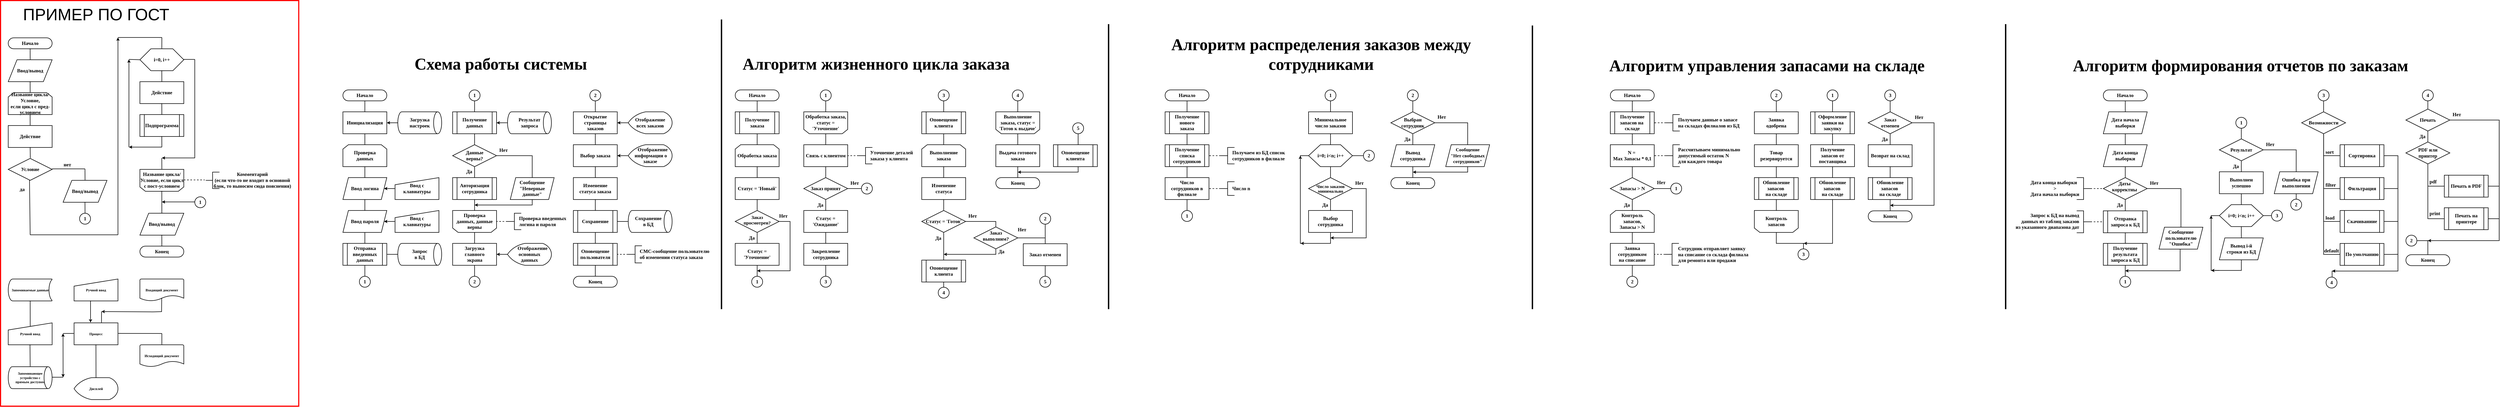 <mxfile version="27.0.5">
  <diagram name="Страница — 1" id="oI3jOKfCc4rPU5QWJOUy">
    <mxGraphModel dx="2574" dy="1370" grid="0" gridSize="10" guides="1" tooltips="1" connect="1" arrows="1" fold="1" page="0" pageScale="1" pageWidth="1169" pageHeight="827" background="none" math="0" shadow="0">
      <root>
        <object label="" id="0">
          <mxCell />
        </object>
        <mxCell id="1" parent="0" />
        <mxCell id="QvxtqPu8qyB4Hp5iw3jF-208" value="" style="rounded=0;whiteSpace=wrap;html=1;strokeColor=#FF0000;strokeWidth=4;align=center;verticalAlign=middle;fontFamily=Times New Roman;fontSize=18;fontColor=default;fontStyle=1;resizable=0;fillColor=default;movable=0;rotatable=0;deletable=0;editable=0;locked=1;connectable=0;" parent="1" vertex="1">
          <mxGeometry x="-1358" y="-646" width="1087" height="1480" as="geometry" />
        </mxCell>
        <mxCell id="pf5fv10O7jcKK1ilcvL3-1" value="Схема работы системы" style="text;html=1;align=center;verticalAlign=middle;resizable=0;points=[];autosize=1;strokeColor=none;fillColor=none;fontFamily=Verdana;rounded=0;fontSize=60;fontStyle=1;movable=0;rotatable=0;deletable=0;editable=0;locked=1;connectable=0;" parent="1" vertex="1">
          <mxGeometry x="40" y="-460" width="850" height="90" as="geometry" />
        </mxCell>
        <mxCell id="pf5fv10O7jcKK1ilcvL3-5" value="&lt;p&gt;Инициализация&lt;/p&gt;" style="rounded=0;whiteSpace=wrap;html=1;align=center;fontFamily=Times New Roman;fontSize=18;fontStyle=1;strokeWidth=2;" parent="1" vertex="1">
          <mxGeometry x="-110" y="-240" width="160" height="80" as="geometry" />
        </mxCell>
        <mxCell id="pf5fv10O7jcKK1ilcvL3-23" style="edgeStyle=orthogonalEdgeStyle;rounded=0;orthogonalLoop=1;jettySize=auto;html=1;entryX=1;entryY=0.5;entryDx=0;entryDy=0;fontFamily=Times New Roman;fontSize=18;fontStyle=1;strokeWidth=2;" parent="1" source="pf5fv10O7jcKK1ilcvL3-24" target="pf5fv10O7jcKK1ilcvL3-5" edge="1">
          <mxGeometry relative="1" as="geometry" />
        </mxCell>
        <mxCell id="pf5fv10O7jcKK1ilcvL3-24" value="&lt;span style=&quot;background-color: rgb(255, 255, 255); float: none; display: inline !important; color: rgb(0, 0, 0);&quot;&gt;Загрузка&lt;/span&gt;&lt;br style=&quot;background-color: rgb(255, 255, 255); color: rgb(0, 0, 0);&quot;&gt;&lt;span style=&quot;background-color: rgb(255, 255, 255); float: none; display: inline !important; color: rgb(0, 0, 0);&quot;&gt;настроек&lt;/span&gt;" style="strokeWidth=2;html=1;shape=mxgraph.flowchart.direct_data;whiteSpace=wrap;align=center;fontFamily=Times New Roman;rounded=0;fontSize=18;fontStyle=1" parent="1" vertex="1">
          <mxGeometry x="90" y="-240" width="160" height="80" as="geometry" />
        </mxCell>
        <mxCell id="9EqDKlL5Y5wbzRuT1DFT-77" style="edgeStyle=orthogonalEdgeStyle;rounded=0;orthogonalLoop=1;jettySize=auto;html=1;entryX=0.5;entryY=1;entryDx=0;entryDy=0;endArrow=none;startFill=0;fontFamily=Times New Roman;fontStyle=1;strokeWidth=2;" parent="1" source="pf5fv10O7jcKK1ilcvL3-26" target="9EqDKlL5Y5wbzRuT1DFT-75" edge="1">
          <mxGeometry relative="1" as="geometry" />
        </mxCell>
        <mxCell id="pf5fv10O7jcKK1ilcvL3-26" value="&lt;font&gt;Ввод пароля&lt;/font&gt;" style="shape=parallelogram;perimeter=parallelogramPerimeter;whiteSpace=wrap;html=1;fixedSize=1;strokeWidth=2;rounded=0;fontFamily=Times New Roman;fontSize=18;fontStyle=1" parent="1" vertex="1">
          <mxGeometry x="-110" y="120" width="160" height="80" as="geometry" />
        </mxCell>
        <mxCell id="pf5fv10O7jcKK1ilcvL3-43" style="edgeStyle=orthogonalEdgeStyle;rounded=0;orthogonalLoop=1;jettySize=auto;html=1;exitX=0.5;exitY=1;exitDx=0;exitDy=0;entryX=0.5;entryY=0;entryDx=0;entryDy=0;endArrow=none;endFill=0;align=center;fontFamily=Times New Roman;fontSize=18;fontStyle=1;strokeWidth=2;" parent="1" source="pf5fv10O7jcKK1ilcvL3-44" target="pf5fv10O7jcKK1ilcvL3-46" edge="1">
          <mxGeometry relative="1" as="geometry" />
        </mxCell>
        <mxCell id="9EqDKlL5Y5wbzRuT1DFT-115" style="edgeStyle=orthogonalEdgeStyle;rounded=0;orthogonalLoop=1;jettySize=auto;html=1;entryX=0.5;entryY=1;entryDx=0;entryDy=0;endArrow=none;startFill=0;strokeWidth=2;exitX=0.5;exitY=0;exitDx=0;exitDy=0;" parent="1" source="9EqDKlL5Y5wbzRuT1DFT-177" target="9EqDKlL5Y5wbzRuT1DFT-113" edge="1">
          <mxGeometry relative="1" as="geometry">
            <mxPoint x="810" y="-160.0" as="targetPoint" />
          </mxGeometry>
        </mxCell>
        <mxCell id="9EqDKlL5Y5wbzRuT1DFT-180" style="edgeStyle=orthogonalEdgeStyle;rounded=0;orthogonalLoop=1;jettySize=auto;html=1;entryX=0.5;entryY=1;entryDx=0;entryDy=0;strokeWidth=2;endArrow=none;startFill=0;" parent="1" source="pf5fv10O7jcKK1ilcvL3-44" target="9EqDKlL5Y5wbzRuT1DFT-177" edge="1">
          <mxGeometry relative="1" as="geometry" />
        </mxCell>
        <mxCell id="pf5fv10O7jcKK1ilcvL3-44" value="Выбор заказа" style="rounded=0;whiteSpace=wrap;html=1;align=center;fontFamily=Times New Roman;fontSize=18;fontStyle=1;strokeWidth=2;" parent="1" vertex="1">
          <mxGeometry x="730" y="-120" width="160" height="80" as="geometry" />
        </mxCell>
        <mxCell id="pf5fv10O7jcKK1ilcvL3-45" style="edgeStyle=orthogonalEdgeStyle;rounded=0;orthogonalLoop=1;jettySize=auto;html=1;exitX=0.5;exitY=1;exitDx=0;exitDy=0;endArrow=none;startFill=0;fontFamily=Times New Roman;fontSize=18;fontStyle=1;strokeWidth=2;" parent="1" source="pf5fv10O7jcKK1ilcvL3-46" target="pf5fv10O7jcKK1ilcvL3-52" edge="1">
          <mxGeometry relative="1" as="geometry" />
        </mxCell>
        <mxCell id="pf5fv10O7jcKK1ilcvL3-46" value="Изменение&lt;div&gt;статуса заказа&lt;/div&gt;" style="rounded=0;whiteSpace=wrap;html=1;align=center;fontFamily=Times New Roman;fontSize=18;fontStyle=1;strokeWidth=2;" parent="1" vertex="1">
          <mxGeometry x="730" width="160" height="80" as="geometry" />
        </mxCell>
        <mxCell id="pf5fv10O7jcKK1ilcvL3-49" style="edgeStyle=orthogonalEdgeStyle;rounded=0;orthogonalLoop=1;jettySize=auto;html=1;exitX=0;exitY=0.5;exitDx=0;exitDy=0;exitPerimeter=0;entryX=1;entryY=0.5;entryDx=0;entryDy=0;endArrow=classic;endFill=1;fontFamily=Times New Roman;fontSize=18;fontStyle=1;strokeWidth=2;" parent="1" source="pf5fv10O7jcKK1ilcvL3-50" target="pf5fv10O7jcKK1ilcvL3-44" edge="1">
          <mxGeometry relative="1" as="geometry" />
        </mxCell>
        <mxCell id="pf5fv10O7jcKK1ilcvL3-50" value="&amp;nbsp; &amp;nbsp; &amp;nbsp; &amp;nbsp;Отображение&amp;nbsp; &amp;nbsp; &amp;nbsp;информации о заказе" style="strokeWidth=2;html=1;shape=mxgraph.flowchart.display;whiteSpace=wrap;fontFamily=Times New Roman;rounded=0;fontSize=18;fontStyle=1" parent="1" vertex="1">
          <mxGeometry x="930" y="-120" width="160" height="80" as="geometry" />
        </mxCell>
        <mxCell id="pf5fv10O7jcKK1ilcvL3-51" style="edgeStyle=orthogonalEdgeStyle;rounded=0;orthogonalLoop=1;jettySize=auto;html=1;entryX=0.5;entryY=0;entryDx=0;entryDy=0;endArrow=none;startFill=0;fontFamily=Times New Roman;fontSize=18;fontStyle=1;strokeWidth=2;" parent="1" source="pf5fv10O7jcKK1ilcvL3-52" target="pf5fv10O7jcKK1ilcvL3-54" edge="1">
          <mxGeometry relative="1" as="geometry" />
        </mxCell>
        <mxCell id="pf5fv10O7jcKK1ilcvL3-52" value="Сохранение" style="shape=process;whiteSpace=wrap;html=1;backgroundOutline=1;align=center;fontFamily=Times New Roman;rounded=0;fontSize=18;fontStyle=1;strokeWidth=2;" parent="1" vertex="1">
          <mxGeometry x="730" y="120" width="160" height="80" as="geometry" />
        </mxCell>
        <mxCell id="pf5fv10O7jcKK1ilcvL3-53" style="edgeStyle=orthogonalEdgeStyle;rounded=0;orthogonalLoop=1;jettySize=auto;html=1;exitX=1;exitY=0.5;exitDx=0;exitDy=0;entryX=0;entryY=0.5;entryDx=0;entryDy=0;entryPerimeter=0;endArrow=none;endFill=0;fontFamily=Times New Roman;fontSize=18;fontStyle=1;strokeWidth=2;" parent="1" source="pf5fv10O7jcKK1ilcvL3-52" target="pf5fv10O7jcKK1ilcvL3-57" edge="1">
          <mxGeometry relative="1" as="geometry">
            <mxPoint x="930.5" y="455" as="targetPoint" />
          </mxGeometry>
        </mxCell>
        <mxCell id="pf5fv10O7jcKK1ilcvL3-54" value="Оповещение пользователя" style="shape=process;whiteSpace=wrap;html=1;backgroundOutline=1;align=center;fontFamily=Times New Roman;rounded=0;fontSize=18;fontStyle=1;strokeWidth=2;" parent="1" vertex="1">
          <mxGeometry x="730" y="240" width="160" height="80" as="geometry" />
        </mxCell>
        <mxCell id="pf5fv10O7jcKK1ilcvL3-57" value="&lt;div style=&quot;&quot;&gt;&lt;span style=&quot;background-color: transparent; color: light-dark(rgb(0, 0, 0), rgb(255, 255, 255));&quot;&gt;Сохранение&amp;nbsp; &amp;nbsp;&lt;/span&gt;&lt;/div&gt;&lt;div style=&quot;&quot;&gt;в БД&amp;nbsp; &amp;nbsp;&lt;/div&gt;" style="strokeWidth=2;html=1;shape=mxgraph.flowchart.direct_data;whiteSpace=wrap;align=center;fontFamily=Times New Roman;rounded=0;fontSize=18;fontStyle=1" parent="1" vertex="1">
          <mxGeometry x="930" y="120" width="160" height="80" as="geometry" />
        </mxCell>
        <mxCell id="pf5fv10O7jcKK1ilcvL3-59" value="1" style="ellipse;whiteSpace=wrap;html=1;aspect=fixed;rounded=0;fontFamily=Times New Roman;fontSize=18;fontStyle=1;strokeWidth=2;" parent="1" vertex="1">
          <mxGeometry x="-50" y="360" width="40" height="40" as="geometry" />
        </mxCell>
        <mxCell id="pf5fv10O7jcKK1ilcvL3-62" style="edgeStyle=orthogonalEdgeStyle;rounded=0;orthogonalLoop=1;jettySize=auto;html=1;exitX=0.5;exitY=1;exitDx=0;exitDy=0;entryX=0.5;entryY=0;entryDx=0;entryDy=0;endArrow=none;startFill=0;fontFamily=Times New Roman;fontSize=18;fontStyle=1;strokeWidth=2;" parent="1" source="pf5fv10O7jcKK1ilcvL3-54" target="9EqDKlL5Y5wbzRuT1DFT-74" edge="1">
          <mxGeometry relative="1" as="geometry">
            <mxPoint x="810" y="614" as="targetPoint" />
          </mxGeometry>
        </mxCell>
        <mxCell id="sZgTdZ2AV089rUdlqtD1-2" style="edgeStyle=orthogonalEdgeStyle;rounded=0;orthogonalLoop=1;jettySize=auto;html=1;endArrow=none;startFill=0;dashed=1;fontFamily=Times New Roman;fontSize=18;fontStyle=1;strokeWidth=2;" parent="1" source="sZgTdZ2AV089rUdlqtD1-1" target="pf5fv10O7jcKK1ilcvL3-54" edge="1">
          <mxGeometry relative="1" as="geometry" />
        </mxCell>
        <mxCell id="sZgTdZ2AV089rUdlqtD1-1" value="" style="strokeWidth=2;html=1;shape=mxgraph.flowchart.annotation_2;align=left;labelPosition=right;pointerEvents=1;rounded=0;fontFamily=Times New Roman;fontSize=18;fontStyle=1" parent="1" vertex="1">
          <mxGeometry x="930" y="248.75" width="50" height="62.5" as="geometry" />
        </mxCell>
        <mxCell id="sZgTdZ2AV089rUdlqtD1-3" value="&lt;font&gt;СМС-сообщение пользователю&lt;br&gt;об изменении статуса заказа&lt;/font&gt;" style="text;html=1;align=left;verticalAlign=middle;resizable=0;points=[];autosize=1;strokeColor=none;fillColor=none;rounded=0;fontFamily=Times New Roman;fontSize=18;fontStyle=1" parent="1" vertex="1">
          <mxGeometry x="970" y="250" width="260" height="60" as="geometry" />
        </mxCell>
        <mxCell id="_ACzCQE8blFFiLmsyVWc-3" style="edgeStyle=orthogonalEdgeStyle;rounded=0;orthogonalLoop=1;jettySize=auto;html=1;entryX=0.5;entryY=1;entryDx=0;entryDy=0;endArrow=none;startFill=0;strokeWidth=2;" parent="1" source="sZgTdZ2AV089rUdlqtD1-5" target="9EqDKlL5Y5wbzRuT1DFT-202" edge="1">
          <mxGeometry relative="1" as="geometry" />
        </mxCell>
        <mxCell id="sZgTdZ2AV089rUdlqtD1-5" value="Получение заказа" style="shape=process;whiteSpace=wrap;html=1;backgroundOutline=1;align=center;fontFamily=Times New Roman;rounded=0;movable=1;resizable=1;rotatable=1;deletable=1;editable=1;locked=0;connectable=1;fontSize=18;fontStyle=1;spacing=1;strokeWidth=2;" parent="1" vertex="1">
          <mxGeometry x="1320" y="-240" width="160" height="80" as="geometry" />
        </mxCell>
        <mxCell id="_ACzCQE8blFFiLmsyVWc-7" style="edgeStyle=orthogonalEdgeStyle;rounded=0;orthogonalLoop=1;jettySize=auto;html=1;entryX=0.5;entryY=1;entryDx=0;entryDy=0;strokeWidth=2;endArrow=none;startFill=0;" parent="1" source="sZgTdZ2AV089rUdlqtD1-8" target="_ACzCQE8blFFiLmsyVWc-5" edge="1">
          <mxGeometry relative="1" as="geometry" />
        </mxCell>
        <mxCell id="sZgTdZ2AV089rUdlqtD1-8" value="Статус = &#39;Новый&#39;" style="rounded=0;whiteSpace=wrap;html=1;align=center;fontFamily=Times New Roman;movable=1;resizable=1;rotatable=1;deletable=1;editable=1;locked=0;connectable=1;fontSize=18;fontStyle=1;strokeWidth=2;aspect=fixed;" parent="1" vertex="1">
          <mxGeometry x="1320" width="160" height="80" as="geometry" />
        </mxCell>
        <mxCell id="_ACzCQE8blFFiLmsyVWc-11" style="edgeStyle=orthogonalEdgeStyle;rounded=0;orthogonalLoop=1;jettySize=auto;html=1;entryX=0.5;entryY=1;entryDx=0;entryDy=0;strokeWidth=2;endArrow=none;startFill=0;" parent="1" source="sZgTdZ2AV089rUdlqtD1-25" target="sZgTdZ2AV089rUdlqtD1-21" edge="1">
          <mxGeometry relative="1" as="geometry" />
        </mxCell>
        <mxCell id="_ACzCQE8blFFiLmsyVWc-14" style="edgeStyle=orthogonalEdgeStyle;rounded=0;orthogonalLoop=1;jettySize=auto;html=1;entryX=0.5;entryY=0;entryDx=0;entryDy=0;strokeWidth=2;endArrow=none;startFill=0;" parent="1" source="sZgTdZ2AV089rUdlqtD1-25" edge="1">
          <mxGeometry relative="1" as="geometry">
            <mxPoint x="1400" y="360" as="targetPoint" />
          </mxGeometry>
        </mxCell>
        <mxCell id="sZgTdZ2AV089rUdlqtD1-25" value="Статус = &#39;Уточнение&#39;" style="rounded=0;whiteSpace=wrap;html=1;align=center;fontFamily=Times New Roman;movable=1;resizable=1;rotatable=1;deletable=1;editable=1;locked=0;connectable=1;fontSize=18;fontStyle=1;strokeWidth=2;" parent="1" vertex="1">
          <mxGeometry x="1320" y="240" width="160" height="80" as="geometry" />
        </mxCell>
        <mxCell id="sZgTdZ2AV089rUdlqtD1-28" value="Связь с клиентом" style="rounded=0;whiteSpace=wrap;html=1;align=center;fontFamily=Times New Roman;movable=1;resizable=1;rotatable=1;deletable=1;editable=1;locked=0;connectable=1;fontSize=18;fontStyle=1;strokeWidth=2;" parent="1" vertex="1">
          <mxGeometry x="1570" y="-120" width="160" height="80" as="geometry" />
        </mxCell>
        <mxCell id="sZgTdZ2AV089rUdlqtD1-29" value="" style="strokeWidth=2;html=1;shape=mxgraph.flowchart.annotation_2;align=left;labelPosition=right;pointerEvents=1;rounded=0;fontFamily=Verdana;movable=1;resizable=1;rotatable=1;deletable=1;editable=1;locked=0;connectable=1;" parent="1" vertex="1">
          <mxGeometry x="1770" y="-110" width="50" height="60" as="geometry" />
        </mxCell>
        <mxCell id="sZgTdZ2AV089rUdlqtD1-31" value="&lt;font&gt;Уточнение деталей&lt;br&gt;заказа у клиента&lt;/font&gt;" style="text;html=1;align=left;verticalAlign=middle;resizable=1;points=[];autosize=1;strokeColor=none;fillColor=none;fontFamily=Times New Roman;movable=1;rotatable=1;deletable=1;editable=1;locked=0;connectable=1;strokeWidth=2;fontSize=18;fontStyle=1" parent="1" vertex="1">
          <mxGeometry x="1810" y="-110" width="170" height="60" as="geometry" />
        </mxCell>
        <mxCell id="sZgTdZ2AV089rUdlqtD1-39" value="&lt;p&gt;&lt;font&gt;Алгоритм жизненного цикла заказа&lt;/font&gt;&lt;/p&gt;" style="text;whiteSpace=wrap;html=1;verticalAlign=middle;fontFamily=Verdana;fontSize=60;fontStyle=1;movable=1;resizable=1;rotatable=1;deletable=1;editable=1;locked=0;connectable=1;" parent="1" vertex="1">
          <mxGeometry x="1345" y="-455" width="1265" height="80" as="geometry" />
        </mxCell>
        <mxCell id="_ACzCQE8blFFiLmsyVWc-27" style="edgeStyle=orthogonalEdgeStyle;rounded=0;orthogonalLoop=1;jettySize=auto;html=1;exitX=1;exitY=0.5;exitDx=0;exitDy=0;entryX=0;entryY=0.5;entryDx=0;entryDy=0;strokeWidth=2;endArrow=none;startFill=0;" parent="1" source="sZgTdZ2AV089rUdlqtD1-41" target="_ACzCQE8blFFiLmsyVWc-25" edge="1">
          <mxGeometry relative="1" as="geometry">
            <mxPoint x="1770" y="79.49" as="targetPoint" />
            <mxPoint x="1730" y="49.49" as="sourcePoint" />
          </mxGeometry>
        </mxCell>
        <mxCell id="_ACzCQE8blFFiLmsyVWc-28" style="edgeStyle=orthogonalEdgeStyle;rounded=0;orthogonalLoop=1;jettySize=auto;html=1;entryX=0.5;entryY=1;entryDx=0;entryDy=0;strokeWidth=2;endArrow=none;startFill=0;" parent="1" source="sZgTdZ2AV089rUdlqtD1-41" target="sZgTdZ2AV089rUdlqtD1-28" edge="1">
          <mxGeometry relative="1" as="geometry" />
        </mxCell>
        <mxCell id="sZgTdZ2AV089rUdlqtD1-41" value="Заказ принят" style="rhombus;whiteSpace=wrap;html=1;strokeWidth=2;rounded=0;fontFamily=Times New Roman;movable=1;resizable=1;rotatable=1;deletable=1;editable=1;locked=0;connectable=1;fontSize=18;fontStyle=1" parent="1" vertex="1">
          <mxGeometry x="1570" width="160" height="80" as="geometry" />
        </mxCell>
        <mxCell id="sZgTdZ2AV089rUdlqtD1-52" value="1" style="ellipse;whiteSpace=wrap;html=1;aspect=fixed;rounded=0;fontFamily=Times New Roman;movable=1;resizable=1;rotatable=1;deletable=1;editable=1;locked=0;connectable=1;strokeWidth=2;fontSize=18;fontStyle=1" parent="1" vertex="1">
          <mxGeometry x="1380" y="360" width="40" height="40" as="geometry" />
        </mxCell>
        <mxCell id="sZgTdZ2AV089rUdlqtD1-94" style="edgeStyle=orthogonalEdgeStyle;rounded=0;orthogonalLoop=1;jettySize=auto;html=1;exitX=1;exitY=0.5;exitDx=0;exitDy=0;entryX=0.5;entryY=0;entryDx=0;entryDy=0;curved=0;endArrow=none;startFill=0;fontFamily=Verdana;movable=1;resizable=1;rotatable=1;deletable=1;editable=1;locked=0;connectable=1;strokeWidth=2;" parent="1" source="_ACzCQE8blFFiLmsyVWc-45" target="sZgTdZ2AV089rUdlqtD1-103" edge="1">
          <mxGeometry relative="1" as="geometry">
            <Array as="points">
              <mxPoint x="2270" y="160" />
            </Array>
            <mxPoint x="1820.0" y="700.0" as="sourcePoint" />
          </mxGeometry>
        </mxCell>
        <mxCell id="sZgTdZ2AV089rUdlqtD1-101" value="Заказ отменен" style="rounded=0;whiteSpace=wrap;html=1;align=center;fontFamily=Times New Roman;movable=1;resizable=1;rotatable=1;deletable=1;editable=1;locked=0;connectable=1;fontSize=18;fontStyle=1;strokeWidth=2;" parent="1" vertex="1">
          <mxGeometry x="2370" y="241.25" width="160" height="80" as="geometry" />
        </mxCell>
        <mxCell id="_ACzCQE8blFFiLmsyVWc-32" style="edgeStyle=orthogonalEdgeStyle;rounded=0;orthogonalLoop=1;jettySize=auto;html=1;entryX=0.5;entryY=1;entryDx=0;entryDy=0;strokeWidth=2;endArrow=none;startFill=0;" parent="1" source="sZgTdZ2AV089rUdlqtD1-120" target="_ACzCQE8blFFiLmsyVWc-29" edge="1">
          <mxGeometry relative="1" as="geometry" />
        </mxCell>
        <mxCell id="sZgTdZ2AV089rUdlqtD1-120" value="Закрепление сотрудника" style="rounded=0;whiteSpace=wrap;html=1;align=center;fontFamily=Times New Roman;movable=1;resizable=1;rotatable=1;deletable=1;editable=1;locked=0;connectable=1;fontSize=18;fontStyle=1;strokeWidth=2;" parent="1" vertex="1">
          <mxGeometry x="1570" y="240" width="160" height="80" as="geometry" />
        </mxCell>
        <mxCell id="sZgTdZ2AV089rUdlqtD1-121" value="&lt;p&gt;&lt;font&gt;Алгоритм распределения заказов между сотрудниками&lt;/font&gt;&lt;/p&gt;" style="text;whiteSpace=wrap;html=1;verticalAlign=middle;fontFamily=Verdana;fontStyle=1;fontSize=60;movable=1;resizable=1;rotatable=1;deletable=1;editable=1;locked=0;connectable=1;align=center;" parent="1" vertex="1">
          <mxGeometry x="2710" y="-531" width="1492" height="161" as="geometry" />
        </mxCell>
        <mxCell id="sZgTdZ2AV089rUdlqtD1-128" style="edgeStyle=orthogonalEdgeStyle;rounded=1;orthogonalLoop=1;jettySize=auto;html=1;exitX=0.5;exitY=1;exitDx=0;exitDy=0;entryX=0.5;entryY=0;entryDx=0;entryDy=0;endArrow=none;startFill=0;fontFamily=Verdana;movable=1;resizable=1;rotatable=1;deletable=1;editable=1;locked=0;connectable=1;strokeWidth=2;" parent="1" source="_ACzCQE8blFFiLmsyVWc-79" target="sZgTdZ2AV089rUdlqtD1-127" edge="1">
          <mxGeometry relative="1" as="geometry">
            <mxPoint x="2977" y="-280" as="sourcePoint" />
          </mxGeometry>
        </mxCell>
        <mxCell id="sZgTdZ2AV089rUdlqtD1-129" style="edgeStyle=orthogonalEdgeStyle;rounded=1;orthogonalLoop=1;jettySize=auto;html=1;entryX=0.5;entryY=1;entryDx=0;entryDy=0;endArrow=none;startFill=0;fontFamily=Verdana;movable=1;resizable=1;rotatable=1;deletable=1;editable=1;locked=0;connectable=1;strokeWidth=2;" parent="1" source="sZgTdZ2AV089rUdlqtD1-123" target="sZgTdZ2AV089rUdlqtD1-127" edge="1">
          <mxGeometry relative="1" as="geometry" />
        </mxCell>
        <mxCell id="sZgTdZ2AV089rUdlqtD1-123" value="&lt;font style=&quot;font-size: 18px;&quot; face=&quot;Times New Roman&quot;&gt;&lt;b&gt;Получение списка сотрудников&lt;/b&gt;&lt;/font&gt;" style="shape=process;whiteSpace=wrap;html=1;backgroundOutline=1;align=center;fontFamily=Verdana;rounded=0;movable=1;resizable=1;rotatable=1;deletable=1;editable=1;locked=0;connectable=1;strokeWidth=2;" parent="1" vertex="1">
          <mxGeometry x="2887" y="-120" width="160" height="80" as="geometry" />
        </mxCell>
        <mxCell id="sZgTdZ2AV089rUdlqtD1-126" value="Получаем из БД список&lt;div&gt;сотрудников в филиале&lt;/div&gt;" style="text;html=1;align=left;verticalAlign=middle;resizable=1;points=[];autosize=1;strokeColor=none;fillColor=none;fontFamily=Times New Roman;movable=1;rotatable=1;deletable=1;editable=1;locked=0;connectable=1;fontSize=18;fontStyle=1" parent="1" vertex="1">
          <mxGeometry x="3130" y="-110" width="200" height="60" as="geometry" />
        </mxCell>
        <mxCell id="sZgTdZ2AV089rUdlqtD1-127" value="Получение&lt;div&gt;нового&lt;/div&gt;&lt;div&gt;заказа&lt;/div&gt;" style="shape=process;whiteSpace=wrap;html=1;backgroundOutline=1;align=center;fontFamily=Times New Roman;rounded=0;movable=1;resizable=1;rotatable=1;deletable=1;editable=1;locked=0;connectable=1;fontSize=18;fontStyle=1;strokeWidth=2;" parent="1" vertex="1">
          <mxGeometry x="2887" y="-240" width="160" height="80" as="geometry" />
        </mxCell>
        <mxCell id="_ACzCQE8blFFiLmsyVWc-83" style="edgeStyle=orthogonalEdgeStyle;rounded=0;orthogonalLoop=1;jettySize=auto;html=1;entryX=0.5;entryY=1;entryDx=0;entryDy=0;strokeWidth=2;endArrow=none;startFill=0;" parent="1" source="sZgTdZ2AV089rUdlqtD1-133" target="sZgTdZ2AV089rUdlqtD1-123" edge="1">
          <mxGeometry relative="1" as="geometry" />
        </mxCell>
        <mxCell id="sZgTdZ2AV089rUdlqtD1-133" value="&lt;font style=&quot;font-size: 18px;&quot; face=&quot;Times New Roman&quot;&gt;&lt;b&gt;Число&lt;br&gt;сотрудников в филиале&lt;/b&gt;&lt;/font&gt;" style="rounded=0;whiteSpace=wrap;html=1;fontFamily=Verdana;movable=1;resizable=1;rotatable=1;deletable=1;editable=1;locked=0;connectable=1;strokeWidth=2;" parent="1" vertex="1">
          <mxGeometry x="2887" width="160" height="80" as="geometry" />
        </mxCell>
        <mxCell id="_ACzCQE8blFFiLmsyVWc-95" style="edgeStyle=orthogonalEdgeStyle;rounded=0;orthogonalLoop=1;jettySize=auto;html=1;entryX=0.5;entryY=0;entryDx=0;entryDy=0;endArrow=none;startFill=0;strokeWidth=2;" parent="1" source="sZgTdZ2AV089rUdlqtD1-135" target="_ACzCQE8blFFiLmsyVWc-87" edge="1">
          <mxGeometry relative="1" as="geometry" />
        </mxCell>
        <mxCell id="sZgTdZ2AV089rUdlqtD1-135" value="Минимальное число заказов" style="rounded=0;whiteSpace=wrap;html=1;fontFamily=Times New Roman;movable=1;resizable=1;rotatable=1;deletable=1;editable=1;locked=0;connectable=1;fontSize=18;fontStyle=1;strokeWidth=2;" parent="1" vertex="1">
          <mxGeometry x="3410" y="-240" width="160" height="80" as="geometry" />
        </mxCell>
        <mxCell id="sZgTdZ2AV089rUdlqtD1-141" style="edgeStyle=orthogonalEdgeStyle;rounded=1;orthogonalLoop=1;jettySize=auto;html=1;exitX=0.5;exitY=1;exitDx=0;exitDy=0;entryX=0.5;entryY=0;entryDx=0;entryDy=0;endArrow=none;startFill=0;fontFamily=Verdana;movable=1;resizable=1;rotatable=1;deletable=1;editable=1;locked=0;connectable=1;strokeWidth=2;" parent="1" source="sZgTdZ2AV089rUdlqtD1-139" target="sZgTdZ2AV089rUdlqtD1-135" edge="1">
          <mxGeometry relative="1" as="geometry">
            <mxPoint x="3490" y="-260" as="targetPoint" />
          </mxGeometry>
        </mxCell>
        <mxCell id="sZgTdZ2AV089rUdlqtD1-139" value="1" style="ellipse;whiteSpace=wrap;html=1;aspect=fixed;rounded=0;fontFamily=Times New Roman;movable=1;resizable=1;rotatable=1;deletable=1;editable=1;locked=0;connectable=1;fontSize=18;fontStyle=1;strokeWidth=2;" parent="1" vertex="1">
          <mxGeometry x="3470" y="-320" width="40" height="40" as="geometry" />
        </mxCell>
        <mxCell id="CLZdvBLHJ7PR2_3X5Nru-18" style="edgeStyle=orthogonalEdgeStyle;rounded=0;orthogonalLoop=1;jettySize=auto;html=1;endArrow=classic;startFill=0;strokeWidth=2;endFill=1;" parent="1" source="sZgTdZ2AV089rUdlqtD1-142" edge="1">
          <mxGeometry relative="1" as="geometry">
            <mxPoint x="3380" y="-80" as="targetPoint" />
            <Array as="points">
              <mxPoint x="3490" y="240" />
              <mxPoint x="3380" y="240" />
              <mxPoint x="3380" y="40" />
            </Array>
          </mxGeometry>
        </mxCell>
        <mxCell id="sZgTdZ2AV089rUdlqtD1-142" value="Выбор&lt;br&gt;сотрудника" style="rounded=0;whiteSpace=wrap;html=1;fontFamily=Times New Roman;movable=1;resizable=1;rotatable=1;deletable=1;editable=1;locked=0;connectable=1;fontSize=18;fontStyle=1;strokeWidth=2;" parent="1" vertex="1">
          <mxGeometry x="3410" y="120" width="160" height="80" as="geometry" />
        </mxCell>
        <mxCell id="CLZdvBLHJ7PR2_3X5Nru-4" style="edgeStyle=orthogonalEdgeStyle;rounded=0;orthogonalLoop=1;jettySize=auto;html=1;entryX=1;entryY=0.5;entryDx=0;entryDy=0;strokeWidth=2;endArrow=none;startFill=1;endFill=1;startArrow=classic;" parent="1" target="sZgTdZ2AV089rUdlqtD1-137" edge="1">
          <mxGeometry relative="1" as="geometry">
            <mxPoint x="3490" y="220" as="sourcePoint" />
            <Array as="points">
              <mxPoint x="3620" y="40" />
            </Array>
          </mxGeometry>
        </mxCell>
        <mxCell id="sZgTdZ2AV089rUdlqtD1-164" style="edgeStyle=orthogonalEdgeStyle;rounded=1;orthogonalLoop=1;jettySize=auto;html=1;exitX=0.5;exitY=1;exitDx=0;exitDy=0;entryX=0.5;entryY=0;entryDx=0;entryDy=0;endArrow=none;startFill=0;fontFamily=Verdana;movable=1;resizable=1;rotatable=1;deletable=1;editable=1;locked=0;connectable=1;strokeWidth=2;" parent="1" source="sZgTdZ2AV089rUdlqtD1-166" target="sZgTdZ2AV089rUdlqtD1-156" edge="1">
          <mxGeometry relative="1" as="geometry" />
        </mxCell>
        <mxCell id="CLZdvBLHJ7PR2_3X5Nru-17" style="edgeStyle=orthogonalEdgeStyle;rounded=0;orthogonalLoop=1;jettySize=auto;html=1;entryX=0.5;entryY=0;entryDx=0;entryDy=0;strokeWidth=2;endArrow=none;startFill=0;" parent="1" source="sZgTdZ2AV089rUdlqtD1-156" target="_ACzCQE8blFFiLmsyVWc-80" edge="1">
          <mxGeometry relative="1" as="geometry" />
        </mxCell>
        <mxCell id="sZgTdZ2AV089rUdlqtD1-156" value="Вывод&lt;br&gt;сотрудника" style="shape=parallelogram;perimeter=parallelogramPerimeter;whiteSpace=wrap;html=1;fixedSize=1;rounded=0;fontFamily=Times New Roman;movable=1;resizable=1;rotatable=1;deletable=1;editable=1;locked=0;connectable=1;fontSize=18;fontStyle=1;strokeWidth=2;" parent="1" vertex="1">
          <mxGeometry x="3710" y="-120" width="160" height="80" as="geometry" />
        </mxCell>
        <mxCell id="sZgTdZ2AV089rUdlqtD1-161" style="edgeStyle=orthogonalEdgeStyle;rounded=1;orthogonalLoop=1;jettySize=auto;html=1;exitX=0;exitY=0.5;exitDx=0;exitDy=0;exitPerimeter=0;entryX=1;entryY=0.5;entryDx=0;entryDy=0;endArrow=none;startFill=0;dashed=1;fontFamily=Verdana;movable=1;resizable=1;rotatable=1;deletable=1;editable=1;locked=0;connectable=1;strokeWidth=2;" parent="1" source="sZgTdZ2AV089rUdlqtD1-160" target="sZgTdZ2AV089rUdlqtD1-133" edge="1">
          <mxGeometry relative="1" as="geometry" />
        </mxCell>
        <mxCell id="sZgTdZ2AV089rUdlqtD1-160" value="" style="strokeWidth=2;html=1;shape=mxgraph.flowchart.annotation_2;align=left;labelPosition=right;pointerEvents=1;rounded=1;fontFamily=Verdana;movable=1;resizable=1;rotatable=1;deletable=1;editable=1;locked=0;connectable=1;" parent="1" vertex="1">
          <mxGeometry x="3090" y="15" width="50" height="50" as="geometry" />
        </mxCell>
        <mxCell id="sZgTdZ2AV089rUdlqtD1-162" value="&lt;font style=&quot;font-size: 18px;&quot; face=&quot;Times New Roman&quot;&gt;&lt;b&gt;Число n&lt;/b&gt;&lt;/font&gt;" style="text;html=1;align=center;verticalAlign=middle;resizable=1;points=[];autosize=1;strokeColor=none;fillColor=none;fontFamily=Verdana;movable=1;rotatable=1;deletable=1;editable=1;locked=0;connectable=1;" parent="1" vertex="1">
          <mxGeometry x="3119" y="20" width="90" height="40" as="geometry" />
        </mxCell>
        <mxCell id="sZgTdZ2AV089rUdlqtD1-172" style="edgeStyle=orthogonalEdgeStyle;rounded=0;orthogonalLoop=1;jettySize=auto;html=1;curved=0;endArrow=none;startFill=0;fontFamily=Verdana;movable=1;resizable=1;rotatable=1;deletable=1;editable=1;locked=0;connectable=1;strokeWidth=2;" parent="1" source="sZgTdZ2AV089rUdlqtD1-166" target="sZgTdZ2AV089rUdlqtD1-170" edge="1">
          <mxGeometry relative="1" as="geometry" />
        </mxCell>
        <mxCell id="sZgTdZ2AV089rUdlqtD1-166" value="Выбран&lt;br&gt;сотрудник" style="rhombus;whiteSpace=wrap;html=1;rounded=0;fontStyle=1;fontFamily=Times New Roman;movable=1;resizable=1;rotatable=1;deletable=1;editable=1;locked=0;connectable=1;fontSize=18;strokeWidth=2;" parent="1" vertex="1">
          <mxGeometry x="3710" y="-240" width="160" height="80" as="geometry" />
        </mxCell>
        <mxCell id="sZgTdZ2AV089rUdlqtD1-170" value="&lt;font style=&quot;font-size: 17px;&quot;&gt;Сообщение&lt;/font&gt;&lt;div&gt;&lt;font style=&quot;font-size: 17px;&quot;&gt;&quot;Нет свободных сотрудников&quot;&lt;/font&gt;&lt;/div&gt;" style="shape=parallelogram;perimeter=parallelogramPerimeter;whiteSpace=wrap;html=1;fixedSize=1;rounded=0;fontFamily=Times New Roman;movable=1;resizable=1;rotatable=1;deletable=1;editable=1;locked=0;connectable=1;fontSize=18;fontStyle=1;strokeWidth=2;" parent="1" vertex="1">
          <mxGeometry x="3910" y="-120" width="160" height="80" as="geometry" />
        </mxCell>
        <mxCell id="sZgTdZ2AV089rUdlqtD1-171" style="edgeStyle=orthogonalEdgeStyle;rounded=0;orthogonalLoop=1;jettySize=auto;html=1;curved=0;endArrow=classic;startFill=0;fontFamily=Verdana;movable=1;resizable=1;rotatable=1;deletable=1;editable=1;locked=0;connectable=1;strokeWidth=2;endFill=1;" parent="1" source="sZgTdZ2AV089rUdlqtD1-170" edge="1">
          <mxGeometry relative="1" as="geometry">
            <Array as="points">
              <mxPoint x="3990" y="-20" />
            </Array>
            <mxPoint x="3790" y="-20" as="targetPoint" />
          </mxGeometry>
        </mxCell>
        <mxCell id="sZgTdZ2AV089rUdlqtD1-174" value="&lt;span data-start=&quot;257&quot; data-end=&quot;330&quot;&gt;Алгоритм управления запасами на складе&lt;/span&gt;" style="text;whiteSpace=wrap;html=1;fontFamily=Verdana;fontStyle=1;fontSize=60;align=center;movable=1;resizable=1;rotatable=1;deletable=1;editable=1;locked=0;connectable=1;verticalAlign=bottom;" parent="1" vertex="1">
          <mxGeometry x="4276" y="-463" width="1610" height="93" as="geometry" />
        </mxCell>
        <mxCell id="sZgTdZ2AV089rUdlqtD1-240" value="&lt;span data-start=&quot;180&quot; data-end=&quot;253&quot;&gt;Алгоритм формирования отчетов по заказам&amp;nbsp;&lt;/span&gt;" style="text;whiteSpace=wrap;html=1;fontFamily=Verdana;fontStyle=1;fontSize=60;align=center;movable=1;resizable=1;rotatable=1;deletable=1;editable=1;locked=0;connectable=1;verticalAlign=bottom;" parent="1" vertex="1">
          <mxGeometry x="6000" y="-450" width="1630" height="80" as="geometry" />
        </mxCell>
        <mxCell id="QvxtqPu8qyB4Hp5iw3jF-130" style="edgeStyle=orthogonalEdgeStyle;rounded=0;orthogonalLoop=1;jettySize=auto;html=1;entryX=0.5;entryY=1;entryDx=0;entryDy=0;fontFamily=Times New Roman;fontSize=18;fontColor=default;fontStyle=1;resizable=1;strokeWidth=2;endArrow=none;startFill=0;" parent="1" source="sZgTdZ2AV089rUdlqtD1-242" target="QvxtqPu8qyB4Hp5iw3jF-127" edge="1">
          <mxGeometry relative="1" as="geometry">
            <mxPoint x="6387" y="-281.25" as="targetPoint" />
          </mxGeometry>
        </mxCell>
        <mxCell id="sZgTdZ2AV089rUdlqtD1-242" value="Дата начала выборки" style="shape=parallelogram;perimeter=parallelogramPerimeter;whiteSpace=wrap;html=1;fixedSize=1;rounded=0;fontFamily=Times New Roman;movable=1;resizable=1;rotatable=1;deletable=1;editable=1;locked=0;connectable=1;fontSize=18;fontStyle=1;strokeWidth=2;" parent="1" vertex="1">
          <mxGeometry x="6307" y="-240" width="160" height="80" as="geometry" />
        </mxCell>
        <mxCell id="QvxtqPu8qyB4Hp5iw3jF-131" style="edgeStyle=orthogonalEdgeStyle;rounded=0;orthogonalLoop=1;jettySize=auto;html=1;entryX=0.5;entryY=1;entryDx=0;entryDy=0;fontFamily=Times New Roman;fontSize=18;fontColor=default;fontStyle=1;resizable=1;strokeWidth=2;endArrow=none;startFill=0;" parent="1" source="sZgTdZ2AV089rUdlqtD1-243" target="sZgTdZ2AV089rUdlqtD1-242" edge="1">
          <mxGeometry relative="1" as="geometry" />
        </mxCell>
        <mxCell id="QvxtqPu8qyB4Hp5iw3jF-135" style="edgeStyle=orthogonalEdgeStyle;rounded=0;orthogonalLoop=1;jettySize=auto;html=1;entryX=0.5;entryY=0;entryDx=0;entryDy=0;fontFamily=Times New Roman;fontSize=18;fontColor=default;fontStyle=1;resizable=1;strokeWidth=2;endArrow=none;startFill=0;" parent="1" source="sZgTdZ2AV089rUdlqtD1-243" target="sZgTdZ2AV089rUdlqtD1-244" edge="1">
          <mxGeometry relative="1" as="geometry" />
        </mxCell>
        <mxCell id="sZgTdZ2AV089rUdlqtD1-243" value="Дата конца&lt;br&gt;выборки" style="shape=parallelogram;perimeter=parallelogramPerimeter;whiteSpace=wrap;html=1;fixedSize=1;rounded=0;fontFamily=Times New Roman;movable=1;resizable=1;rotatable=1;deletable=1;editable=1;locked=0;connectable=1;fontSize=18;fontStyle=1;strokeWidth=2;" parent="1" vertex="1">
          <mxGeometry x="6307" y="-120" width="160" height="80" as="geometry" />
        </mxCell>
        <mxCell id="ucU8Fq2Tyw5uj5B-TA47-3" style="edgeStyle=orthogonalEdgeStyle;rounded=0;orthogonalLoop=1;jettySize=auto;html=1;entryX=0.5;entryY=0;entryDx=0;entryDy=0;endArrow=none;startFill=0;fontFamily=Verdana;movable=1;resizable=1;rotatable=1;deletable=1;editable=1;locked=0;connectable=1;strokeWidth=2;" parent="1" source="sZgTdZ2AV089rUdlqtD1-244" target="ucU8Fq2Tyw5uj5B-TA47-2" edge="1">
          <mxGeometry relative="1" as="geometry" />
        </mxCell>
        <mxCell id="ucU8Fq2Tyw5uj5B-TA47-10" style="edgeStyle=orthogonalEdgeStyle;rounded=0;orthogonalLoop=1;jettySize=auto;html=1;entryX=0.5;entryY=0;entryDx=0;entryDy=0;endArrow=none;startFill=0;fontFamily=Verdana;movable=1;resizable=1;rotatable=1;deletable=1;editable=1;locked=0;connectable=1;strokeWidth=2;" parent="1" source="ucU8Fq2Tyw5uj5B-TA47-2" target="QvxtqPu8qyB4Hp5iw3jF-197" edge="1">
          <mxGeometry relative="1" as="geometry">
            <mxPoint x="6387" y="240" as="targetPoint" />
          </mxGeometry>
        </mxCell>
        <mxCell id="ucU8Fq2Tyw5uj5B-TA47-2" value="Отправка запроса к БД" style="shape=process;whiteSpace=wrap;html=1;backgroundOutline=1;fontFamily=Times New Roman;movable=1;resizable=1;rotatable=1;deletable=1;editable=1;locked=0;connectable=1;strokeWidth=2;fontStyle=1;fontSize=18;" parent="1" vertex="1">
          <mxGeometry x="6307" y="121.25" width="160" height="80" as="geometry" />
        </mxCell>
        <mxCell id="ucU8Fq2Tyw5uj5B-TA47-8" value="Запрос к БД на вывод&lt;div&gt;данных из таблиц&amp;nbsp;&lt;span style=&quot;background-color: transparent; color: light-dark(rgb(0, 0, 0), rgb(255, 255, 255));&quot;&gt;заказов&lt;/span&gt;&lt;/div&gt;&lt;div&gt;&lt;span style=&quot;background-color: transparent; color: light-dark(rgb(0, 0, 0), rgb(255, 255, 255));&quot;&gt;из указанного диапазона дат&lt;/span&gt;&lt;/div&gt;" style="text;html=1;align=right;verticalAlign=middle;resizable=1;points=[];autosize=1;strokeColor=none;fillColor=none;fontFamily=Times New Roman;movable=1;rotatable=1;deletable=1;editable=1;locked=0;connectable=1;fontStyle=1;fontSize=18;" parent="1" vertex="1">
          <mxGeometry x="5980" y="120" width="240" height="80" as="geometry" />
        </mxCell>
        <mxCell id="ucU8Fq2Tyw5uj5B-TA47-17" style="edgeStyle=orthogonalEdgeStyle;rounded=0;orthogonalLoop=1;jettySize=auto;html=1;entryX=0.5;entryY=0;entryDx=0;entryDy=0;endArrow=none;startFill=0;fontFamily=Verdana;movable=1;resizable=1;rotatable=1;deletable=1;editable=1;locked=0;connectable=1;strokeWidth=2;" parent="1" source="ucU8Fq2Tyw5uj5B-TA47-18" target="ucU8Fq2Tyw5uj5B-TA47-20" edge="1">
          <mxGeometry relative="1" as="geometry" />
        </mxCell>
        <mxCell id="ucU8Fq2Tyw5uj5B-TA47-25" style="edgeStyle=orthogonalEdgeStyle;rounded=0;orthogonalLoop=1;jettySize=auto;html=1;exitX=1;exitY=0.5;exitDx=0;exitDy=0;entryX=0.5;entryY=0;entryDx=0;entryDy=0;fontFamily=Verdana;movable=1;resizable=1;rotatable=1;deletable=1;editable=1;locked=0;connectable=1;strokeWidth=2;endArrow=none;startFill=0;" parent="1" source="ucU8Fq2Tyw5uj5B-TA47-18" target="ucU8Fq2Tyw5uj5B-TA47-19" edge="1">
          <mxGeometry relative="1" as="geometry" />
        </mxCell>
        <mxCell id="ucU8Fq2Tyw5uj5B-TA47-18" value="Результат" style="rhombus;whiteSpace=wrap;html=1;fontFamily=Times New Roman;movable=1;resizable=1;rotatable=1;deletable=1;editable=1;locked=0;connectable=1;fontSize=18;fontStyle=1;strokeWidth=2;" parent="1" vertex="1">
          <mxGeometry x="6730.05" y="-141.25" width="160" height="80" as="geometry" />
        </mxCell>
        <mxCell id="QvxtqPu8qyB4Hp5iw3jF-182" style="edgeStyle=orthogonalEdgeStyle;rounded=0;orthogonalLoop=1;jettySize=auto;html=1;fontFamily=Times New Roman;fontSize=18;fontColor=default;fontStyle=1;resizable=1;strokeWidth=2;endArrow=none;startFill=0;" parent="1" source="ucU8Fq2Tyw5uj5B-TA47-19" target="QvxtqPu8qyB4Hp5iw3jF-181" edge="1">
          <mxGeometry relative="1" as="geometry" />
        </mxCell>
        <mxCell id="ucU8Fq2Tyw5uj5B-TA47-19" value="&lt;div&gt;Ошибка при выполнении&lt;/div&gt;" style="shape=parallelogram;perimeter=parallelogramPerimeter;whiteSpace=wrap;html=1;fixedSize=1;fontFamily=Times New Roman;movable=1;resizable=1;rotatable=1;deletable=1;editable=1;locked=0;connectable=1;fontSize=18;fontStyle=1;strokeWidth=2;" parent="1" vertex="1">
          <mxGeometry x="6930.05" y="-21.25" width="160" height="80" as="geometry" />
        </mxCell>
        <mxCell id="ucU8Fq2Tyw5uj5B-TA47-33" style="edgeStyle=orthogonalEdgeStyle;rounded=0;orthogonalLoop=1;jettySize=auto;html=1;entryX=0.5;entryY=0;entryDx=0;entryDy=0;fontFamily=Verdana;movable=1;resizable=1;rotatable=1;deletable=1;editable=1;locked=0;connectable=1;strokeWidth=2;endArrow=none;startFill=0;" parent="1" source="ucU8Fq2Tyw5uj5B-TA47-20" target="ucU8Fq2Tyw5uj5B-TA47-31" edge="1">
          <mxGeometry relative="1" as="geometry" />
        </mxCell>
        <mxCell id="ucU8Fq2Tyw5uj5B-TA47-20" value="Выполнен&lt;div&gt;успешно&lt;/div&gt;" style="rounded=0;whiteSpace=wrap;html=1;fontFamily=Times New Roman;movable=1;resizable=1;rotatable=1;deletable=1;editable=1;locked=0;connectable=1;fontSize=18;fontStyle=1;strokeWidth=2;" parent="1" vertex="1">
          <mxGeometry x="6730.05" y="-21.25" width="160" height="80" as="geometry" />
        </mxCell>
        <mxCell id="QvxtqPu8qyB4Hp5iw3jF-193" style="edgeStyle=orthogonalEdgeStyle;rounded=0;orthogonalLoop=1;jettySize=auto;html=1;fontFamily=Times New Roman;fontSize=18;fontColor=default;fontStyle=1;resizable=1;strokeWidth=2;endArrow=none;startFill=0;" parent="1" source="ucU8Fq2Tyw5uj5B-TA47-30" edge="1">
          <mxGeometry relative="1" as="geometry">
            <mxPoint x="7490" y="230" as="targetPoint" />
          </mxGeometry>
        </mxCell>
        <mxCell id="ucU8Fq2Tyw5uj5B-TA47-30" value="2" style="ellipse;whiteSpace=wrap;html=1;aspect=fixed;rounded=0;fontFamily=Times New Roman;movable=1;resizable=1;rotatable=1;deletable=1;editable=1;locked=0;connectable=1;strokeWidth=2;fontSize=18;fontStyle=1" parent="1" vertex="1">
          <mxGeometry x="7410" y="210" width="40" height="40" as="geometry" />
        </mxCell>
        <mxCell id="ucU8Fq2Tyw5uj5B-TA47-35" style="edgeStyle=orthogonalEdgeStyle;rounded=0;orthogonalLoop=1;jettySize=auto;html=1;entryX=0.5;entryY=0;entryDx=0;entryDy=0;endArrow=none;startFill=0;fontFamily=Verdana;movable=1;resizable=1;rotatable=1;deletable=1;editable=1;locked=0;connectable=1;strokeWidth=2;" parent="1" source="ucU8Fq2Tyw5uj5B-TA47-31" target="ucU8Fq2Tyw5uj5B-TA47-34" edge="1">
          <mxGeometry relative="1" as="geometry" />
        </mxCell>
        <mxCell id="QvxtqPu8qyB4Hp5iw3jF-161" style="edgeStyle=orthogonalEdgeStyle;rounded=0;orthogonalLoop=1;jettySize=auto;html=1;entryX=0;entryY=0.5;entryDx=0;entryDy=0;fontFamily=Times New Roman;fontSize=18;fontColor=default;fontStyle=1;resizable=1;strokeWidth=2;endArrow=none;startFill=0;" parent="1" source="ucU8Fq2Tyw5uj5B-TA47-31" target="QvxtqPu8qyB4Hp5iw3jF-159" edge="1">
          <mxGeometry relative="1" as="geometry" />
        </mxCell>
        <mxCell id="QvxtqPu8qyB4Hp5iw3jF-153" style="edgeStyle=orthogonalEdgeStyle;rounded=0;orthogonalLoop=1;jettySize=auto;html=1;entryX=0;entryY=0.5;entryDx=0;entryDy=0;fontFamily=Times New Roman;fontSize=18;fontColor=default;fontStyle=1;resizable=1;endArrow=none;startFill=0;strokeWidth=2;" parent="1" source="ucU8Fq2Tyw5uj5B-TA47-34" target="ucU8Fq2Tyw5uj5B-TA47-31" edge="1">
          <mxGeometry relative="1" as="geometry">
            <Array as="points">
              <mxPoint x="6810.05" y="338.75" />
              <mxPoint x="6700.05" y="338.75" />
              <mxPoint x="6700.05" y="138.75" />
            </Array>
          </mxGeometry>
        </mxCell>
        <mxCell id="ucU8Fq2Tyw5uj5B-TA47-34" value="&lt;div&gt;Вывод i-й&lt;/div&gt;&lt;div&gt;строки&amp;nbsp;&lt;span style=&quot;background-color: transparent; color: light-dark(rgb(0, 0, 0), rgb(255, 255, 255));&quot;&gt;из БД&lt;/span&gt;&lt;/div&gt;" style="shape=parallelogram;perimeter=parallelogramPerimeter;whiteSpace=wrap;html=1;fixedSize=1;fontFamily=Times New Roman;movable=1;resizable=1;rotatable=1;deletable=1;editable=1;locked=0;connectable=1;fontSize=18;fontStyle=1;strokeWidth=2;" parent="1" vertex="1">
          <mxGeometry x="6730.05" y="220" width="160" height="80" as="geometry" />
        </mxCell>
        <mxCell id="ucU8Fq2Tyw5uj5B-TA47-44" style="edgeStyle=orthogonalEdgeStyle;rounded=0;orthogonalLoop=1;jettySize=auto;html=1;entryX=0.5;entryY=1;entryDx=0;entryDy=0;endArrow=none;startFill=0;fontFamily=Verdana;movable=1;resizable=1;rotatable=1;deletable=1;editable=1;locked=0;connectable=1;exitX=0.5;exitY=0;exitDx=0;exitDy=0;strokeWidth=2;" parent="1" source="ucU8Fq2Tyw5uj5B-TA47-46" target="QvxtqPu8qyB4Hp5iw3jF-162" edge="1">
          <mxGeometry relative="1" as="geometry">
            <mxPoint x="7497.0" y="-236.02" as="sourcePoint" />
            <mxPoint x="7500" y="-260.0" as="targetPoint" />
          </mxGeometry>
        </mxCell>
        <mxCell id="ucU8Fq2Tyw5uj5B-TA47-52" style="edgeStyle=orthogonalEdgeStyle;rounded=0;orthogonalLoop=1;jettySize=auto;html=1;exitX=0.5;exitY=1;exitDx=0;exitDy=0;entryX=0;entryY=0.5;entryDx=0;entryDy=0;endArrow=none;startFill=0;fontFamily=Times New Roman;movable=1;resizable=1;rotatable=1;deletable=1;editable=1;locked=0;connectable=1;strokeWidth=2;fontStyle=1;fontSize=18;" parent="1" source="ucU8Fq2Tyw5uj5B-TA47-46" target="ucU8Fq2Tyw5uj5B-TA47-48" edge="1">
          <mxGeometry relative="1" as="geometry" />
        </mxCell>
        <mxCell id="ucU8Fq2Tyw5uj5B-TA47-53" style="edgeStyle=orthogonalEdgeStyle;rounded=0;orthogonalLoop=1;jettySize=auto;html=1;exitX=0.5;exitY=1;exitDx=0;exitDy=0;entryX=0;entryY=0.5;entryDx=0;entryDy=0;endArrow=none;startFill=0;fontFamily=Times New Roman;movable=1;resizable=1;rotatable=1;deletable=1;editable=1;locked=0;connectable=1;strokeWidth=2;fontStyle=1;fontSize=18;" parent="1" source="ucU8Fq2Tyw5uj5B-TA47-46" target="ucU8Fq2Tyw5uj5B-TA47-49" edge="1">
          <mxGeometry relative="1" as="geometry" />
        </mxCell>
        <mxCell id="ucU8Fq2Tyw5uj5B-TA47-54" style="edgeStyle=orthogonalEdgeStyle;rounded=0;orthogonalLoop=1;jettySize=auto;html=1;exitX=0.5;exitY=1;exitDx=0;exitDy=0;entryX=0;entryY=0.5;entryDx=0;entryDy=0;endArrow=none;startFill=0;fontFamily=Times New Roman;movable=1;resizable=1;rotatable=1;deletable=1;editable=1;locked=0;connectable=1;strokeWidth=2;fontStyle=1;fontSize=18;" parent="1" source="ucU8Fq2Tyw5uj5B-TA47-46" target="ucU8Fq2Tyw5uj5B-TA47-50" edge="1">
          <mxGeometry relative="1" as="geometry" />
        </mxCell>
        <mxCell id="QvxtqPu8qyB4Hp5iw3jF-168" style="edgeStyle=orthogonalEdgeStyle;rounded=0;orthogonalLoop=1;jettySize=auto;html=1;entryX=0;entryY=0.5;entryDx=0;entryDy=0;fontFamily=Times New Roman;fontSize=18;fontColor=default;fontStyle=1;resizable=1;endArrow=none;startFill=0;strokeWidth=2;" parent="1" source="ucU8Fq2Tyw5uj5B-TA47-46" target="QvxtqPu8qyB4Hp5iw3jF-167" edge="1">
          <mxGeometry relative="1" as="geometry" />
        </mxCell>
        <mxCell id="ucU8Fq2Tyw5uj5B-TA47-46" value="Возможности" style="rhombus;whiteSpace=wrap;html=1;rounded=0;fontFamily=Times New Roman;movable=1;resizable=1;rotatable=1;deletable=1;editable=1;locked=0;connectable=1;strokeWidth=2;fontSize=18;fontStyle=1" parent="1" vertex="1">
          <mxGeometry x="7030.05" y="-240" width="160" height="80" as="geometry" />
        </mxCell>
        <mxCell id="QvxtqPu8qyB4Hp5iw3jF-180" style="edgeStyle=orthogonalEdgeStyle;rounded=0;orthogonalLoop=1;jettySize=auto;html=1;fontFamily=Times New Roman;fontSize=18;fontColor=default;fontStyle=1;resizable=1;strokeWidth=2;endArrow=none;startFill=0;" parent="1" source="ucU8Fq2Tyw5uj5B-TA47-48" edge="1">
          <mxGeometry relative="1" as="geometry">
            <mxPoint x="7382" y="-80" as="targetPoint" />
          </mxGeometry>
        </mxCell>
        <mxCell id="ucU8Fq2Tyw5uj5B-TA47-48" value="Сортировка" style="shape=process;whiteSpace=wrap;html=1;backgroundOutline=1;fontFamily=Times New Roman;movable=1;resizable=1;rotatable=1;deletable=1;editable=1;locked=0;connectable=1;strokeWidth=2;fontStyle=1;fontSize=18;" parent="1" vertex="1">
          <mxGeometry x="7170" y="-120" width="160" height="80" as="geometry" />
        </mxCell>
        <mxCell id="QvxtqPu8qyB4Hp5iw3jF-179" style="edgeStyle=orthogonalEdgeStyle;rounded=0;orthogonalLoop=1;jettySize=auto;html=1;fontFamily=Times New Roman;fontSize=18;fontColor=default;fontStyle=1;resizable=1;strokeWidth=2;endArrow=none;startFill=0;" parent="1" source="ucU8Fq2Tyw5uj5B-TA47-49" edge="1">
          <mxGeometry relative="1" as="geometry">
            <mxPoint x="7381" y="40" as="targetPoint" />
          </mxGeometry>
        </mxCell>
        <mxCell id="ucU8Fq2Tyw5uj5B-TA47-49" value="Фильтрация" style="shape=process;whiteSpace=wrap;html=1;backgroundOutline=1;fontFamily=Times New Roman;movable=1;resizable=1;rotatable=1;deletable=1;editable=1;locked=0;connectable=1;strokeWidth=2;fontStyle=1;fontSize=18;" parent="1" vertex="1">
          <mxGeometry x="7170" width="160" height="80" as="geometry" />
        </mxCell>
        <mxCell id="QvxtqPu8qyB4Hp5iw3jF-178" style="edgeStyle=orthogonalEdgeStyle;rounded=0;orthogonalLoop=1;jettySize=auto;html=1;fontFamily=Times New Roman;fontSize=18;fontColor=default;fontStyle=1;resizable=1;strokeWidth=2;endArrow=none;startFill=0;" parent="1" source="ucU8Fq2Tyw5uj5B-TA47-50" edge="1">
          <mxGeometry relative="1" as="geometry">
            <mxPoint x="7380" y="160" as="targetPoint" />
          </mxGeometry>
        </mxCell>
        <mxCell id="ucU8Fq2Tyw5uj5B-TA47-50" value="Скачиваниие" style="shape=process;whiteSpace=wrap;html=1;backgroundOutline=1;fontFamily=Times New Roman;movable=1;resizable=1;rotatable=1;deletable=1;editable=1;locked=0;connectable=1;strokeWidth=2;fontStyle=1;fontSize=18;" parent="1" vertex="1">
          <mxGeometry x="7170" y="120" width="160" height="80" as="geometry" />
        </mxCell>
        <mxCell id="ucU8Fq2Tyw5uj5B-TA47-75" style="edgeStyle=orthogonalEdgeStyle;rounded=0;orthogonalLoop=1;jettySize=auto;html=1;exitX=0.5;exitY=1;exitDx=0;exitDy=0;entryX=0.5;entryY=0;entryDx=0;entryDy=0;endArrow=none;startFill=0;fontFamily=Verdana;movable=1;resizable=1;rotatable=1;deletable=1;editable=1;locked=0;connectable=1;strokeWidth=2;" parent="1" source="ucU8Fq2Tyw5uj5B-TA47-61" target="ucU8Fq2Tyw5uj5B-TA47-62" edge="1">
          <mxGeometry relative="1" as="geometry" />
        </mxCell>
        <mxCell id="ucU8Fq2Tyw5uj5B-TA47-61" value="4" style="ellipse;whiteSpace=wrap;html=1;aspect=fixed;rounded=0;fontFamily=Times New Roman;movable=1;resizable=1;rotatable=1;deletable=1;editable=1;locked=0;connectable=1;fontSize=18;fontStyle=1;strokeWidth=2;" parent="1" vertex="1">
          <mxGeometry x="7470" y="-320" width="40" height="40" as="geometry" />
        </mxCell>
        <mxCell id="ucU8Fq2Tyw5uj5B-TA47-63" style="edgeStyle=orthogonalEdgeStyle;rounded=0;orthogonalLoop=1;jettySize=auto;html=1;exitX=1;exitY=0.5;exitDx=0;exitDy=0;endArrow=none;startFill=0;fontFamily=Verdana;movable=1;resizable=1;rotatable=1;deletable=1;editable=1;locked=0;connectable=1;strokeWidth=2;entryX=0.5;entryY=0;entryDx=0;entryDy=0;" parent="1" source="ucU8Fq2Tyw5uj5B-TA47-62" target="QvxtqPu8qyB4Hp5iw3jF-190" edge="1">
          <mxGeometry relative="1" as="geometry">
            <Array as="points">
              <mxPoint x="7750" y="-210" />
              <mxPoint x="7750" y="230" />
              <mxPoint x="7490" y="230" />
            </Array>
            <mxPoint x="7490" y="160" as="targetPoint" />
          </mxGeometry>
        </mxCell>
        <mxCell id="ucU8Fq2Tyw5uj5B-TA47-67" style="edgeStyle=orthogonalEdgeStyle;rounded=0;orthogonalLoop=1;jettySize=auto;html=1;exitX=0.5;exitY=1;exitDx=0;exitDy=0;entryX=0.5;entryY=0;entryDx=0;entryDy=0;endArrow=none;startFill=0;fontFamily=Verdana;movable=1;resizable=1;rotatable=1;deletable=1;editable=1;locked=0;connectable=1;strokeWidth=2;" parent="1" source="ucU8Fq2Tyw5uj5B-TA47-62" target="ucU8Fq2Tyw5uj5B-TA47-66" edge="1">
          <mxGeometry relative="1" as="geometry" />
        </mxCell>
        <mxCell id="ucU8Fq2Tyw5uj5B-TA47-62" value="Печать" style="rhombus;whiteSpace=wrap;html=1;rounded=0;fontFamily=Times New Roman;movable=1;resizable=1;rotatable=1;deletable=1;editable=1;locked=0;connectable=1;strokeWidth=2;fontStyle=1;fontSize=18;" parent="1" vertex="1">
          <mxGeometry x="7410" y="-250" width="160" height="80" as="geometry" />
        </mxCell>
        <mxCell id="ucU8Fq2Tyw5uj5B-TA47-71" style="edgeStyle=orthogonalEdgeStyle;rounded=0;orthogonalLoop=1;jettySize=auto;html=1;exitX=0.5;exitY=1;exitDx=0;exitDy=0;entryX=0;entryY=0.5;entryDx=0;entryDy=0;endArrow=none;startFill=0;fontFamily=Verdana;movable=1;resizable=1;rotatable=1;deletable=1;editable=1;locked=0;connectable=1;strokeWidth=2;" parent="1" source="ucU8Fq2Tyw5uj5B-TA47-66" target="ucU8Fq2Tyw5uj5B-TA47-68" edge="1">
          <mxGeometry relative="1" as="geometry" />
        </mxCell>
        <mxCell id="ucU8Fq2Tyw5uj5B-TA47-72" style="edgeStyle=orthogonalEdgeStyle;rounded=0;orthogonalLoop=1;jettySize=auto;html=1;exitX=0.5;exitY=1;exitDx=0;exitDy=0;entryX=0;entryY=0.5;entryDx=0;entryDy=0;endArrow=none;startFill=0;fontFamily=Verdana;movable=1;resizable=1;rotatable=1;deletable=1;editable=1;locked=0;connectable=1;strokeWidth=2;" parent="1" source="ucU8Fq2Tyw5uj5B-TA47-66" target="ucU8Fq2Tyw5uj5B-TA47-69" edge="1">
          <mxGeometry relative="1" as="geometry" />
        </mxCell>
        <mxCell id="ucU8Fq2Tyw5uj5B-TA47-66" value="PDF&amp;nbsp;&lt;span style=&quot;background-color: transparent; color: light-dark(rgb(0, 0, 0), rgb(255, 255, 255));&quot;&gt;или&lt;/span&gt;&lt;div&gt;&lt;span style=&quot;background-color: transparent; color: light-dark(rgb(0, 0, 0), rgb(255, 255, 255));&quot;&gt;принтер&lt;/span&gt;&lt;/div&gt;" style="rhombus;whiteSpace=wrap;html=1;rounded=0;fontFamily=Times New Roman;movable=1;resizable=1;rotatable=1;deletable=1;editable=1;locked=0;connectable=1;strokeWidth=2;fontSize=18;fontStyle=1" parent="1" vertex="1">
          <mxGeometry x="7410" y="-130" width="160" height="80" as="geometry" />
        </mxCell>
        <mxCell id="QvxtqPu8qyB4Hp5iw3jF-207" style="edgeStyle=orthogonalEdgeStyle;rounded=0;orthogonalLoop=1;jettySize=auto;html=1;fontFamily=Times New Roman;fontSize=18;fontColor=default;fontStyle=1;resizable=1;strokeWidth=2;endArrow=none;startFill=0;" parent="1" source="ucU8Fq2Tyw5uj5B-TA47-68" edge="1">
          <mxGeometry relative="1" as="geometry">
            <mxPoint x="7750" y="31.25" as="targetPoint" />
          </mxGeometry>
        </mxCell>
        <mxCell id="ucU8Fq2Tyw5uj5B-TA47-68" value="Печать в PDF" style="shape=process;whiteSpace=wrap;html=1;backgroundOutline=1;fontFamily=Times New Roman;movable=1;resizable=1;rotatable=1;deletable=1;editable=1;locked=0;connectable=1;strokeWidth=2;fontSize=18;fontStyle=1" parent="1" vertex="1">
          <mxGeometry x="7550" y="-8.75" width="160" height="80" as="geometry" />
        </mxCell>
        <mxCell id="QvxtqPu8qyB4Hp5iw3jF-192" style="edgeStyle=orthogonalEdgeStyle;rounded=0;orthogonalLoop=1;jettySize=auto;html=1;fontFamily=Times New Roman;fontSize=18;fontColor=default;fontStyle=1;resizable=1;strokeWidth=2;endArrow=none;startFill=0;" parent="1" source="ucU8Fq2Tyw5uj5B-TA47-69" edge="1">
          <mxGeometry relative="1" as="geometry">
            <mxPoint x="7750" y="150" as="targetPoint" />
          </mxGeometry>
        </mxCell>
        <mxCell id="ucU8Fq2Tyw5uj5B-TA47-69" value="Печать на принтере" style="shape=process;whiteSpace=wrap;html=1;backgroundOutline=1;fontFamily=Times New Roman;movable=1;resizable=1;rotatable=1;deletable=1;editable=1;locked=0;connectable=1;strokeWidth=2;fontSize=18;fontStyle=1" parent="1" vertex="1">
          <mxGeometry x="7550" y="110" width="160" height="80" as="geometry" />
        </mxCell>
        <mxCell id="b-Mm67qPSfBPajbfZ4p0-2" value="" style="endArrow=none;html=1;rounded=0;strokeWidth=5;fontFamily=Times New Roman;fontStyle=1" parent="1" edge="1">
          <mxGeometry width="50" height="50" relative="1" as="geometry">
            <mxPoint x="1270" y="480" as="sourcePoint" />
            <mxPoint x="1270" y="-577" as="targetPoint" />
          </mxGeometry>
        </mxCell>
        <mxCell id="9EqDKlL5Y5wbzRuT1DFT-1" value="Начало" style="rounded=1;whiteSpace=wrap;html=1;arcSize=50;strokeWidth=2;fontFamily=Times New Roman;fontStyle=1;fontSize=18;movable=0;resizable=0;rotatable=0;deletable=0;editable=0;locked=1;connectable=0;" parent="1" vertex="1">
          <mxGeometry x="-1330" y="-510" width="160" height="40" as="geometry" />
        </mxCell>
        <mxCell id="9EqDKlL5Y5wbzRuT1DFT-2" value="Ввод/вывод" style="shape=parallelogram;perimeter=parallelogramPerimeter;whiteSpace=wrap;html=1;strokeWidth=2;fontFamily=Times New Roman;fontStyle=1;fontSize=18;movable=0;resizable=0;rotatable=0;deletable=0;editable=0;locked=1;connectable=0;" parent="1" vertex="1">
          <mxGeometry x="-1330" y="-430" width="160" height="80" as="geometry" />
        </mxCell>
        <mxCell id="9EqDKlL5Y5wbzRuT1DFT-3" value="Название цикла/&lt;br style=&quot;font-size: 18px;&quot;&gt;Условие,&lt;br&gt;если цикл с пред-условием" style="shape=loopLimit;whiteSpace=wrap;html=1;strokeWidth=2;fontFamily=Times New Roman;fontStyle=1;fontSize=18;movable=0;resizable=0;rotatable=0;deletable=0;editable=0;locked=1;connectable=0;" parent="1" vertex="1">
          <mxGeometry x="-1330" y="-310" width="160" height="80" as="geometry" />
        </mxCell>
        <mxCell id="9EqDKlL5Y5wbzRuT1DFT-4" value="Действие" style="rounded=0;whiteSpace=wrap;html=1;strokeWidth=2;fontFamily=Times New Roman;fontStyle=1;fontSize=18;movable=0;resizable=0;rotatable=0;deletable=0;editable=0;locked=1;connectable=0;" parent="1" vertex="1">
          <mxGeometry x="-1330" y="-190" width="160" height="80" as="geometry" />
        </mxCell>
        <mxCell id="9EqDKlL5Y5wbzRuT1DFT-5" value="Условие" style="rhombus;whiteSpace=wrap;html=1;strokeWidth=2;fontFamily=Times New Roman;fontStyle=1;fontSize=18;movable=0;resizable=0;rotatable=0;deletable=0;editable=0;locked=1;connectable=0;" parent="1" vertex="1">
          <mxGeometry x="-1330" y="-70" width="160" height="80" as="geometry" />
        </mxCell>
        <mxCell id="9EqDKlL5Y5wbzRuT1DFT-6" value="Ввод/вывод" style="shape=parallelogram;perimeter=parallelogramPerimeter;whiteSpace=wrap;html=1;strokeWidth=2;fontFamily=Times New Roman;fontStyle=1;fontSize=18;movable=0;resizable=0;rotatable=0;deletable=0;editable=0;locked=1;connectable=0;" parent="1" vertex="1">
          <mxGeometry x="-1130" y="10" width="160" height="80" as="geometry" />
        </mxCell>
        <mxCell id="9EqDKlL5Y5wbzRuT1DFT-7" value="1" style="ellipse;whiteSpace=wrap;html=1;aspect=fixed;strokeWidth=2;fontFamily=Times New Roman;fontStyle=1;fontSize=18;movable=0;resizable=0;rotatable=0;deletable=0;editable=0;locked=1;connectable=0;" parent="1" vertex="1">
          <mxGeometry x="-1070" y="130" width="40" height="40" as="geometry" />
        </mxCell>
        <mxCell id="9EqDKlL5Y5wbzRuT1DFT-8" value="" style="endArrow=none;html=1;entryX=0.5;entryY=1;entryDx=0;entryDy=0;strokeWidth=2;fontFamily=Times New Roman;fontStyle=1;fontSize=18;movable=0;resizable=0;rotatable=0;deletable=0;editable=0;locked=1;connectable=0;" parent="1" edge="1">
          <mxGeometry width="50" height="50" relative="1" as="geometry">
            <mxPoint x="-1050" y="8.75" as="sourcePoint" />
            <mxPoint x="-1050.277" y="-31.454" as="targetPoint" />
          </mxGeometry>
        </mxCell>
        <mxCell id="9EqDKlL5Y5wbzRuT1DFT-9" value="" style="endArrow=none;html=1;entryX=0.5;entryY=1;entryDx=0;entryDy=0;strokeWidth=2;fontFamily=Times New Roman;fontStyle=1;fontSize=18;exitX=0.503;exitY=-0.018;exitDx=0;exitDy=0;exitPerimeter=0;movable=0;resizable=0;rotatable=0;deletable=0;editable=0;locked=1;connectable=0;" parent="1" source="9EqDKlL5Y5wbzRuT1DFT-5" edge="1">
          <mxGeometry width="50" height="50" relative="1" as="geometry">
            <mxPoint x="-1250.05" y="-81.204" as="sourcePoint" />
            <mxPoint x="-1250.097" y="-111.25" as="targetPoint" />
          </mxGeometry>
        </mxCell>
        <mxCell id="9EqDKlL5Y5wbzRuT1DFT-10" value="" style="endArrow=none;html=1;entryX=0.5;entryY=1;entryDx=0;entryDy=0;strokeWidth=2;fontFamily=Times New Roman;fontStyle=1;fontSize=18;exitX=0.5;exitY=0;exitDx=0;exitDy=0;movable=0;resizable=0;rotatable=0;deletable=0;editable=0;locked=1;connectable=0;" parent="1" source="9EqDKlL5Y5wbzRuT1DFT-2" edge="1">
          <mxGeometry width="50" height="50" relative="1" as="geometry">
            <mxPoint x="-1250.12" y="-441.2" as="sourcePoint" />
            <mxPoint x="-1250.167" y="-471.247" as="targetPoint" />
          </mxGeometry>
        </mxCell>
        <mxCell id="9EqDKlL5Y5wbzRuT1DFT-11" value="" style="endArrow=none;html=1;entryX=0.5;entryY=1;entryDx=0;entryDy=0;strokeWidth=2;fontFamily=Times New Roman;fontStyle=1;fontSize=18;exitX=0.5;exitY=0;exitDx=0;exitDy=0;movable=0;resizable=0;rotatable=0;deletable=0;editable=0;locked=1;connectable=0;" parent="1" source="9EqDKlL5Y5wbzRuT1DFT-7" edge="1">
          <mxGeometry width="50" height="50" relative="1" as="geometry">
            <mxPoint x="-1050.23" y="118.752" as="sourcePoint" />
            <mxPoint x="-1050.277" y="88.706" as="targetPoint" />
          </mxGeometry>
        </mxCell>
        <mxCell id="9EqDKlL5Y5wbzRuT1DFT-12" value="" style="endArrow=none;html=1;strokeWidth=2;fontFamily=Times New Roman;fontStyle=1;fontSize=18;movable=0;resizable=0;rotatable=0;deletable=0;editable=0;locked=1;connectable=0;" parent="1" edge="1">
          <mxGeometry width="50" height="50" relative="1" as="geometry">
            <mxPoint x="-1170" y="-31.85" as="sourcePoint" />
            <mxPoint x="-1050" y="-31.85" as="targetPoint" />
          </mxGeometry>
        </mxCell>
        <mxCell id="9EqDKlL5Y5wbzRuT1DFT-13" value="" style="endArrow=none;html=1;entryX=0.5;entryY=1;entryDx=0;entryDy=0;strokeWidth=2;fontFamily=Times New Roman;fontStyle=1;fontSize=18;movable=0;resizable=0;rotatable=0;deletable=0;editable=0;locked=1;connectable=0;" parent="1" edge="1">
          <mxGeometry width="50" height="50" relative="1" as="geometry">
            <mxPoint x="-1250" y="208.75" as="sourcePoint" />
            <mxPoint x="-1252.5" y="8.75" as="targetPoint" />
          </mxGeometry>
        </mxCell>
        <mxCell id="9EqDKlL5Y5wbzRuT1DFT-14" value="" style="endArrow=none;html=1;strokeWidth=2;fontFamily=Times New Roman;fontStyle=1;fontSize=18;movable=0;resizable=0;rotatable=0;deletable=0;editable=0;locked=1;connectable=0;" parent="1" edge="1">
          <mxGeometry width="50" height="50" relative="1" as="geometry">
            <mxPoint x="-1250" y="208.75" as="sourcePoint" />
            <mxPoint x="-930" y="208.75" as="targetPoint" />
          </mxGeometry>
        </mxCell>
        <mxCell id="9EqDKlL5Y5wbzRuT1DFT-15" value="" style="endArrow=classic;html=1;strokeWidth=2;fontFamily=Times New Roman;fontStyle=1;fontSize=18;movable=0;resizable=0;rotatable=0;deletable=0;editable=0;locked=1;connectable=0;" parent="1" edge="1">
          <mxGeometry width="50" height="50" relative="1" as="geometry">
            <mxPoint x="-930" y="208.75" as="sourcePoint" />
            <mxPoint x="-930" y="-511.25" as="targetPoint" />
          </mxGeometry>
        </mxCell>
        <mxCell id="9EqDKlL5Y5wbzRuT1DFT-16" value="да" style="text;html=1;resizable=1;points=[];autosize=1;align=left;verticalAlign=top;spacingTop=-4;strokeWidth=2;fontFamily=Times New Roman;fontStyle=1;fontSize=18;movable=1;rotatable=1;deletable=1;editable=1;locked=0;connectable=1;" parent="1" vertex="1">
          <mxGeometry x="-1290" y="30" width="30" height="20" as="geometry" />
        </mxCell>
        <mxCell id="9EqDKlL5Y5wbzRuT1DFT-17" value="нет" style="text;html=1;resizable=0;points=[];autosize=1;align=left;verticalAlign=top;spacingTop=-4;strokeWidth=2;fontFamily=Times New Roman;fontStyle=1;fontSize=18;movable=0;rotatable=0;deletable=0;editable=0;locked=1;connectable=0;" parent="1" vertex="1">
          <mxGeometry x="-1130" y="-60" width="30" height="20" as="geometry" />
        </mxCell>
        <mxCell id="9EqDKlL5Y5wbzRuT1DFT-18" value="i=0, i++" style="shape=hexagon;perimeter=hexagonPerimeter2;whiteSpace=wrap;html=1;strokeWidth=2;fontFamily=Times New Roman;fontStyle=1;fontSize=18;movable=0;resizable=0;rotatable=0;deletable=0;editable=0;locked=1;connectable=0;" parent="1" vertex="1">
          <mxGeometry x="-850" y="-470" width="160" height="80" as="geometry" />
        </mxCell>
        <mxCell id="9EqDKlL5Y5wbzRuT1DFT-19" value="" style="endArrow=none;html=1;strokeWidth=2;fontFamily=Times New Roman;fontStyle=1;fontSize=18;movable=0;resizable=0;rotatable=0;deletable=0;editable=0;locked=1;connectable=0;" parent="1" edge="1">
          <mxGeometry width="50" height="50" relative="1" as="geometry">
            <mxPoint x="-770.15" y="-471.25" as="sourcePoint" />
            <mxPoint x="-770" y="-511.25" as="targetPoint" />
          </mxGeometry>
        </mxCell>
        <mxCell id="9EqDKlL5Y5wbzRuT1DFT-20" value="" style="endArrow=none;html=1;strokeWidth=2;fontFamily=Times New Roman;fontStyle=1;fontSize=18;movable=0;resizable=0;rotatable=0;deletable=0;editable=0;locked=1;connectable=0;" parent="1" edge="1">
          <mxGeometry width="50" height="50" relative="1" as="geometry">
            <mxPoint x="-930" y="-511.25" as="sourcePoint" />
            <mxPoint x="-770" y="-511.25" as="targetPoint" />
          </mxGeometry>
        </mxCell>
        <mxCell id="9EqDKlL5Y5wbzRuT1DFT-21" value="Действие" style="rounded=0;whiteSpace=wrap;html=1;strokeWidth=2;fontFamily=Times New Roman;fontStyle=1;fontSize=18;movable=0;resizable=0;rotatable=0;deletable=0;editable=0;locked=1;connectable=0;" parent="1" vertex="1">
          <mxGeometry x="-850" y="-350" width="160" height="80" as="geometry" />
        </mxCell>
        <mxCell id="9EqDKlL5Y5wbzRuT1DFT-22" value="Подпрограмма" style="shape=process;whiteSpace=wrap;html=1;backgroundOutline=1;strokeWidth=2;fontFamily=Times New Roman;fontStyle=1;fontSize=18;movable=0;resizable=0;rotatable=0;deletable=0;editable=0;locked=1;connectable=0;" parent="1" vertex="1">
          <mxGeometry x="-850" y="-230" width="160" height="80" as="geometry" />
        </mxCell>
        <mxCell id="9EqDKlL5Y5wbzRuT1DFT-23" value="" style="endArrow=none;html=1;entryX=0.5;entryY=1;entryDx=0;entryDy=0;strokeWidth=2;fontFamily=Times New Roman;fontStyle=1;fontSize=18;exitX=0.5;exitY=0;exitDx=0;exitDy=0;movable=0;resizable=0;rotatable=0;deletable=0;editable=0;locked=1;connectable=0;" parent="1" source="9EqDKlL5Y5wbzRuT1DFT-22" edge="1">
          <mxGeometry width="50" height="50" relative="1" as="geometry">
            <mxPoint x="-770.19" y="-241.2" as="sourcePoint" />
            <mxPoint x="-770.237" y="-271.247" as="targetPoint" />
          </mxGeometry>
        </mxCell>
        <mxCell id="9EqDKlL5Y5wbzRuT1DFT-24" value="" style="endArrow=none;html=1;entryX=0.5;entryY=1;entryDx=0;entryDy=0;strokeWidth=2;fontFamily=Times New Roman;fontStyle=1;fontSize=18;exitX=0.5;exitY=0;exitDx=0;exitDy=0;movable=0;resizable=0;rotatable=0;deletable=0;editable=0;locked=1;connectable=0;" parent="1" source="9EqDKlL5Y5wbzRuT1DFT-21" edge="1">
          <mxGeometry width="50" height="50" relative="1" as="geometry">
            <mxPoint x="-770.19" y="-361.2" as="sourcePoint" />
            <mxPoint x="-770.237" y="-391.247" as="targetPoint" />
          </mxGeometry>
        </mxCell>
        <mxCell id="9EqDKlL5Y5wbzRuT1DFT-25" value="" style="endArrow=none;html=1;strokeWidth=2;fontFamily=Times New Roman;fontStyle=1;fontSize=18;exitX=0;exitY=0.5;exitDx=0;exitDy=0;movable=0;resizable=0;rotatable=0;deletable=0;editable=0;locked=1;connectable=0;" parent="1" source="9EqDKlL5Y5wbzRuT1DFT-18" edge="1">
          <mxGeometry width="50" height="50" relative="1" as="geometry">
            <mxPoint x="-860" y="-431.33" as="sourcePoint" />
            <mxPoint x="-890" y="-431.33" as="targetPoint" />
          </mxGeometry>
        </mxCell>
        <mxCell id="9EqDKlL5Y5wbzRuT1DFT-26" value="" style="endArrow=none;html=1;strokeWidth=2;fontFamily=Times New Roman;fontStyle=1;fontSize=18;movable=0;resizable=0;rotatable=0;deletable=0;editable=0;locked=1;connectable=0;" parent="1" edge="1">
          <mxGeometry width="50" height="50" relative="1" as="geometry">
            <mxPoint x="-690" y="-431.25" as="sourcePoint" />
            <mxPoint x="-650" y="-431.25" as="targetPoint" />
          </mxGeometry>
        </mxCell>
        <mxCell id="9EqDKlL5Y5wbzRuT1DFT-27" value="" style="endArrow=none;html=1;strokeWidth=2;fontFamily=Times New Roman;fontStyle=1;fontSize=18;movable=0;resizable=0;rotatable=0;deletable=0;editable=0;locked=1;connectable=0;" parent="1" edge="1">
          <mxGeometry width="50" height="50" relative="1" as="geometry">
            <mxPoint x="-650" y="-71.25" as="sourcePoint" />
            <mxPoint x="-650" y="-431.25" as="targetPoint" />
          </mxGeometry>
        </mxCell>
        <mxCell id="9EqDKlL5Y5wbzRuT1DFT-28" value="" style="endArrow=classic;html=1;strokeWidth=2;fontFamily=Times New Roman;fontStyle=1;fontSize=18;movable=0;resizable=0;rotatable=0;deletable=0;editable=0;locked=1;connectable=0;" parent="1" edge="1">
          <mxGeometry width="50" height="50" relative="1" as="geometry">
            <mxPoint x="-650" y="-71.73" as="sourcePoint" />
            <mxPoint x="-770" y="-71.73" as="targetPoint" />
          </mxGeometry>
        </mxCell>
        <mxCell id="9EqDKlL5Y5wbzRuT1DFT-29" value="" style="endArrow=classic;html=1;strokeWidth=2;fontFamily=Times New Roman;fontStyle=1;fontSize=18;movable=0;resizable=0;rotatable=0;deletable=0;editable=0;locked=1;connectable=0;" parent="1" edge="1">
          <mxGeometry width="50" height="50" relative="1" as="geometry">
            <mxPoint x="-890" y="-111.25" as="sourcePoint" />
            <mxPoint x="-890" y="-431.25" as="targetPoint" />
          </mxGeometry>
        </mxCell>
        <mxCell id="9EqDKlL5Y5wbzRuT1DFT-30" value="" style="endArrow=none;html=1;entryX=0.5;entryY=1;entryDx=0;entryDy=0;strokeWidth=2;fontFamily=Times New Roman;fontStyle=1;fontSize=18;movable=0;resizable=0;rotatable=0;deletable=0;editable=0;locked=1;connectable=0;" parent="1" edge="1">
          <mxGeometry width="50" height="50" relative="1" as="geometry">
            <mxPoint x="-770" y="-111.25" as="sourcePoint" />
            <mxPoint x="-770.237" y="-151.247" as="targetPoint" />
          </mxGeometry>
        </mxCell>
        <mxCell id="9EqDKlL5Y5wbzRuT1DFT-31" value="" style="endArrow=classic;html=1;strokeWidth=2;fontFamily=Times New Roman;fontStyle=1;fontSize=18;movable=0;resizable=0;rotatable=0;deletable=0;editable=0;locked=1;connectable=0;" parent="1" edge="1">
          <mxGeometry width="50" height="50" relative="1" as="geometry">
            <mxPoint x="-770" y="-111.25" as="sourcePoint" />
            <mxPoint x="-890" y="-111.25" as="targetPoint" />
          </mxGeometry>
        </mxCell>
        <mxCell id="9EqDKlL5Y5wbzRuT1DFT-32" value="" style="shape=loopLimit;whiteSpace=wrap;html=1;rotation=-180;strokeWidth=2;fontFamily=Times New Roman;fontStyle=1;fontSize=18;movable=0;resizable=0;rotatable=0;deletable=0;editable=0;locked=1;connectable=0;" parent="1" vertex="1">
          <mxGeometry x="-850" y="-30" width="160" height="80" as="geometry" />
        </mxCell>
        <mxCell id="9EqDKlL5Y5wbzRuT1DFT-33" value="Название цикла/ Условие, если цикл&lt;br&gt;с пост-условием" style="text;html=1;strokeColor=none;fillColor=none;align=center;verticalAlign=middle;whiteSpace=wrap;rounded=0;strokeWidth=2;fontFamily=Times New Roman;fontStyle=1;fontSize=18;movable=0;resizable=0;rotatable=0;deletable=0;editable=0;locked=1;connectable=0;" parent="1" vertex="1">
          <mxGeometry x="-850" y="-20" width="160" height="60" as="geometry" />
        </mxCell>
        <mxCell id="9EqDKlL5Y5wbzRuT1DFT-34" value="Ввод/вывод" style="shape=parallelogram;perimeter=parallelogramPerimeter;whiteSpace=wrap;html=1;strokeWidth=2;fontFamily=Times New Roman;fontStyle=1;fontSize=18;movable=0;resizable=0;rotatable=0;deletable=0;editable=0;locked=1;connectable=0;" parent="1" vertex="1">
          <mxGeometry x="-850" y="130" width="160" height="80" as="geometry" />
        </mxCell>
        <mxCell id="9EqDKlL5Y5wbzRuT1DFT-35" value="Конец" style="rounded=1;whiteSpace=wrap;html=1;arcSize=50;strokeWidth=2;fontFamily=Times New Roman;fontStyle=1;fontSize=18;movable=0;resizable=0;rotatable=0;deletable=0;editable=0;locked=1;connectable=0;" parent="1" vertex="1">
          <mxGeometry x="-850" y="250" width="160" height="40" as="geometry" />
        </mxCell>
        <mxCell id="9EqDKlL5Y5wbzRuT1DFT-36" value="" style="endArrow=none;html=1;entryX=0.5;entryY=1;entryDx=0;entryDy=0;strokeWidth=2;fontFamily=Times New Roman;fontStyle=1;fontSize=18;exitX=0.5;exitY=0;exitDx=0;exitDy=0;movable=0;resizable=0;rotatable=0;deletable=0;editable=0;locked=1;connectable=0;" parent="1" source="9EqDKlL5Y5wbzRuT1DFT-35" edge="1">
          <mxGeometry width="50" height="50" relative="1" as="geometry">
            <mxPoint x="-770.15" y="238.796" as="sourcePoint" />
            <mxPoint x="-770.197" y="208.75" as="targetPoint" />
          </mxGeometry>
        </mxCell>
        <mxCell id="9EqDKlL5Y5wbzRuT1DFT-37" value="" style="endArrow=none;html=1;entryX=0.5;entryY=1;entryDx=0;entryDy=0;strokeWidth=2;fontFamily=Times New Roman;fontStyle=1;fontSize=18;movable=0;resizable=0;rotatable=0;deletable=0;editable=0;locked=1;connectable=0;" parent="1" edge="1">
          <mxGeometry width="50" height="50" relative="1" as="geometry">
            <mxPoint x="-770" y="-31.25" as="sourcePoint" />
            <mxPoint x="-770.237" y="-71.247" as="targetPoint" />
          </mxGeometry>
        </mxCell>
        <mxCell id="9EqDKlL5Y5wbzRuT1DFT-38" value="1" style="ellipse;whiteSpace=wrap;html=1;aspect=fixed;strokeWidth=2;fontFamily=Times New Roman;fontStyle=1;fontSize=18;movable=0;resizable=0;rotatable=0;deletable=0;editable=0;locked=1;connectable=0;" parent="1" vertex="1">
          <mxGeometry x="-650" y="70" width="40" height="40" as="geometry" />
        </mxCell>
        <mxCell id="9EqDKlL5Y5wbzRuT1DFT-39" value="" style="endArrow=classic;html=1;strokeWidth=2;fontFamily=Times New Roman;fontStyle=1;fontSize=18;movable=0;resizable=0;rotatable=0;deletable=0;editable=0;locked=1;connectable=0;" parent="1" edge="1">
          <mxGeometry width="50" height="50" relative="1" as="geometry">
            <mxPoint x="-650" y="88.75" as="sourcePoint" />
            <mxPoint x="-770" y="88.75" as="targetPoint" />
          </mxGeometry>
        </mxCell>
        <mxCell id="9EqDKlL5Y5wbzRuT1DFT-40" value="" style="strokeWidth=2;html=1;shape=mxgraph.flowchart.annotation_2;align=left;pointerEvents=1;fontFamily=Times New Roman;fontSize=18;movable=0;resizable=0;rotatable=0;deletable=0;editable=0;locked=1;connectable=0;" parent="1" vertex="1">
          <mxGeometry x="-610" y="-20" width="50" height="60" as="geometry" />
        </mxCell>
        <mxCell id="9EqDKlL5Y5wbzRuT1DFT-41" value="" style="endArrow=none;dashed=1;html=1;strokeWidth=2;fontFamily=Times New Roman;fontSize=18;entryX=0;entryY=0.5;entryDx=0;entryDy=0;entryPerimeter=0;movable=0;resizable=0;rotatable=0;deletable=0;editable=0;locked=1;connectable=0;" parent="1" edge="1">
          <mxGeometry width="50" height="50" relative="1" as="geometry">
            <mxPoint x="-690" y="8.49" as="sourcePoint" />
            <mxPoint x="-614" y="8.49" as="targetPoint" />
          </mxGeometry>
        </mxCell>
        <mxCell id="9EqDKlL5Y5wbzRuT1DFT-42" value="Комментарий&lt;br&gt;(если что-то не входит в основной блок, то выносим сюда пояснения)&lt;br&gt;" style="text;html=1;strokeColor=none;fillColor=none;align=center;verticalAlign=middle;whiteSpace=wrap;rounded=0;fontFamily=Times New Roman;fontSize=18;fontStyle=1;movable=0;resizable=0;rotatable=0;deletable=0;editable=0;locked=1;connectable=0;" parent="1" vertex="1">
          <mxGeometry x="-590" y="-20" width="300" height="60" as="geometry" />
        </mxCell>
        <mxCell id="9EqDKlL5Y5wbzRuT1DFT-43" value="Ручной ввод" style="html=1;strokeWidth=2;shape=manualInput;whiteSpace=wrap;rounded=0;size=26;arcSize=11;fontFamily=Times New Roman;fontSize=13;fontStyle=1;movable=0;resizable=0;rotatable=0;deletable=0;editable=0;locked=1;connectable=0;" parent="1" vertex="1">
          <mxGeometry x="-1330" y="530" width="160" height="80" as="geometry" />
        </mxCell>
        <mxCell id="9EqDKlL5Y5wbzRuT1DFT-44" value="Входящий документ" style="strokeWidth=2;html=1;shape=mxgraph.flowchart.document2;whiteSpace=wrap;size=0.25;connectable=0;fontFamily=Times New Roman;fontSize=13;fontStyle=1;allowArrows=1;recursiveResize=1;expand=1;movable=0;rotatable=0;cloneable=1;deletable=0;resizable=0;editable=0;locked=1;" parent="1" vertex="1">
          <mxGeometry x="-850" y="370" width="160" height="80" as="geometry" />
        </mxCell>
        <mxCell id="9EqDKlL5Y5wbzRuT1DFT-45" value="Запоминающее устройство с&lt;br&gt;прямым доступом" style="strokeWidth=2;html=1;shape=mxgraph.flowchart.direct_data;whiteSpace=wrap;fontFamily=Times New Roman;fontSize=13;fontStyle=1;movable=0;resizable=0;rotatable=0;deletable=0;editable=0;locked=1;connectable=0;" parent="1" vertex="1">
          <mxGeometry x="-1330" y="690" width="160" height="80" as="geometry" />
        </mxCell>
        <mxCell id="9EqDKlL5Y5wbzRuT1DFT-46" value="Дисплей" style="strokeWidth=2;html=1;shape=mxgraph.flowchart.display;whiteSpace=wrap;fontFamily=Times New Roman;fontSize=13;fontStyle=1;movable=0;resizable=0;rotatable=0;deletable=0;editable=0;locked=1;connectable=0;" parent="1" vertex="1">
          <mxGeometry x="-1090" y="730" width="160" height="80" as="geometry" />
        </mxCell>
        <mxCell id="9EqDKlL5Y5wbzRuT1DFT-47" value="Процесс" style="rounded=0;whiteSpace=wrap;html=1;absoluteArcSize=1;arcSize=14;strokeWidth=2;fontFamily=Times New Roman;fontSize=13;fontStyle=1;movable=0;resizable=0;rotatable=0;deletable=0;editable=0;locked=1;connectable=0;" parent="1" vertex="1">
          <mxGeometry x="-1090" y="530" width="160" height="80" as="geometry" />
        </mxCell>
        <mxCell id="9EqDKlL5Y5wbzRuT1DFT-48" value="Запоминаемые данные" style="strokeWidth=2;html=1;shape=mxgraph.flowchart.stored_data;whiteSpace=wrap;fontFamily=Times New Roman;fontSize=13;fontStyle=1;movable=0;resizable=0;rotatable=0;deletable=0;editable=0;locked=1;connectable=0;" parent="1" vertex="1">
          <mxGeometry x="-1330" y="370" width="160" height="80" as="geometry" />
        </mxCell>
        <mxCell id="9EqDKlL5Y5wbzRuT1DFT-49" value="Ручной ввод" style="html=1;strokeWidth=2;shape=manualInput;whiteSpace=wrap;rounded=0;size=26;arcSize=11;fontFamily=Times New Roman;fontSize=13;fontStyle=1;rotatable=0;movable=0;resizable=0;deletable=0;editable=0;locked=1;connectable=0;" parent="1" vertex="1">
          <mxGeometry x="-1090" y="370" width="160" height="80" as="geometry" />
        </mxCell>
        <mxCell id="9EqDKlL5Y5wbzRuT1DFT-50" value="Исходящий документ" style="strokeWidth=2;html=1;shape=mxgraph.flowchart.document2;whiteSpace=wrap;size=0.25;connectable=0;fontFamily=Times New Roman;fontSize=13;fontStyle=1;movable=0;resizable=0;rotatable=0;deletable=0;editable=0;locked=1;" parent="1" vertex="1">
          <mxGeometry x="-850" y="610" width="160" height="80" as="geometry" />
        </mxCell>
        <mxCell id="9EqDKlL5Y5wbzRuT1DFT-51" value="" style="endArrow=classic;html=1;strokeWidth=2;fontFamily=Times New Roman;fontStyle=1;fontSize=13;exitX=0;exitY=0.5;exitDx=0;exitDy=0;movable=0;resizable=0;rotatable=0;deletable=0;editable=0;locked=1;connectable=0;" parent="1" edge="1">
          <mxGeometry width="50" height="50" relative="1" as="geometry">
            <mxPoint x="-1030" y="448.75" as="sourcePoint" />
            <mxPoint x="-1030" y="528.75" as="targetPoint" />
          </mxGeometry>
        </mxCell>
        <mxCell id="9EqDKlL5Y5wbzRuT1DFT-52" value="" style="endArrow=classic;html=1;strokeWidth=2;fontFamily=Times New Roman;fontStyle=1;fontSize=13;exitX=0;exitY=0.5;exitDx=0;exitDy=0;exitPerimeter=0;movable=0;resizable=0;rotatable=0;deletable=0;editable=0;locked=1;connectable=0;" parent="1" edge="1">
          <mxGeometry width="50" height="50" relative="1" as="geometry">
            <mxPoint x="-770" y="489.04" as="sourcePoint" />
            <mxPoint x="-990" y="488.75" as="targetPoint" />
            <Array as="points">
              <mxPoint x="-800" y="490" />
            </Array>
          </mxGeometry>
        </mxCell>
        <mxCell id="9EqDKlL5Y5wbzRuT1DFT-53" value="" style="endArrow=none;html=1;entryX=0.5;entryY=1;entryDx=0;entryDy=0;strokeWidth=2;fontFamily=Times New Roman;fontStyle=1;fontSize=13;exitX=0.501;exitY=0.163;exitDx=0;exitDy=0;exitPerimeter=0;movable=0;resizable=0;rotatable=0;deletable=0;editable=0;locked=1;connectable=0;" parent="1" source="9EqDKlL5Y5wbzRuT1DFT-43" edge="1">
          <mxGeometry width="50" height="50" relative="1" as="geometry">
            <mxPoint x="-1250" y="488.75" as="sourcePoint" />
            <mxPoint x="-1250" y="448.75" as="targetPoint" />
          </mxGeometry>
        </mxCell>
        <mxCell id="9EqDKlL5Y5wbzRuT1DFT-54" value="" style="endArrow=none;html=1;entryX=0.5;entryY=1;entryDx=0;entryDy=0;strokeWidth=2;fontFamily=Times New Roman;fontStyle=1;fontSize=13;movable=0;resizable=0;rotatable=0;deletable=0;editable=0;locked=1;connectable=0;" parent="1" edge="1">
          <mxGeometry width="50" height="50" relative="1" as="geometry">
            <mxPoint x="-1250" y="688.75" as="sourcePoint" />
            <mxPoint x="-1250.69" y="608.75" as="targetPoint" />
          </mxGeometry>
        </mxCell>
        <mxCell id="9EqDKlL5Y5wbzRuT1DFT-55" value="" style="endArrow=none;html=1;entryX=0.5;entryY=1;entryDx=0;entryDy=0;strokeWidth=2;fontFamily=Times New Roman;fontStyle=1;fontSize=13;exitX=0.5;exitY=0;exitDx=0;exitDy=0;exitPerimeter=0;movable=0;resizable=0;rotatable=0;deletable=0;editable=0;locked=1;connectable=0;" parent="1" source="9EqDKlL5Y5wbzRuT1DFT-46" edge="1">
          <mxGeometry width="50" height="50" relative="1" as="geometry">
            <mxPoint x="-1010" y="688.75" as="sourcePoint" />
            <mxPoint x="-1010.29" y="608.75" as="targetPoint" />
          </mxGeometry>
        </mxCell>
        <mxCell id="9EqDKlL5Y5wbzRuT1DFT-56" value="" style="endArrow=none;html=1;entryX=0.5;entryY=1;entryDx=0;entryDy=0;strokeWidth=2;fontFamily=Times New Roman;fontStyle=1;fontSize=13;movable=0;resizable=0;rotatable=0;deletable=0;editable=0;locked=1;connectable=0;" parent="1" edge="1">
          <mxGeometry width="50" height="50" relative="1" as="geometry">
            <mxPoint x="-770" y="568.75" as="sourcePoint" />
            <mxPoint x="-930" y="568.51" as="targetPoint" />
          </mxGeometry>
        </mxCell>
        <mxCell id="9EqDKlL5Y5wbzRuT1DFT-57" value="" style="endArrow=none;html=1;strokeWidth=2;fontFamily=Times New Roman;fontStyle=1;fontSize=13;exitX=0.75;exitY=0;exitDx=0;exitDy=0;movable=0;resizable=0;rotatable=0;deletable=0;editable=0;locked=1;connectable=0;" parent="1" edge="1">
          <mxGeometry width="50" height="50" relative="1" as="geometry">
            <mxPoint x="-989.962" y="528.75" as="sourcePoint" />
            <mxPoint x="-990" y="488.75" as="targetPoint" />
          </mxGeometry>
        </mxCell>
        <mxCell id="9EqDKlL5Y5wbzRuT1DFT-58" value="" style="endArrow=none;html=1;strokeWidth=2;fontFamily=Times New Roman;fontStyle=1;fontSize=13;movable=0;resizable=0;rotatable=0;deletable=0;editable=0;locked=1;connectable=0;" parent="1" edge="1">
          <mxGeometry width="50" height="50" relative="1" as="geometry">
            <mxPoint x="-770" y="608.75" as="sourcePoint" />
            <mxPoint x="-770" y="568.75" as="targetPoint" />
          </mxGeometry>
        </mxCell>
        <mxCell id="9EqDKlL5Y5wbzRuT1DFT-59" value="" style="endArrow=none;html=1;entryX=0.5;entryY=1;entryDx=0;entryDy=0;strokeWidth=2;fontFamily=Times New Roman;fontStyle=1;fontSize=13;movable=0;resizable=0;rotatable=0;deletable=0;editable=0;locked=1;connectable=0;" parent="1" edge="1">
          <mxGeometry width="50" height="50" relative="1" as="geometry">
            <mxPoint x="-1130" y="728.33" as="sourcePoint" />
            <mxPoint x="-1170" y="728.33" as="targetPoint" />
          </mxGeometry>
        </mxCell>
        <mxCell id="9EqDKlL5Y5wbzRuT1DFT-60" value="" style="endArrow=none;html=1;entryX=0.5;entryY=1;entryDx=0;entryDy=0;strokeWidth=2;fontFamily=Times New Roman;fontStyle=1;fontSize=13;movable=0;resizable=0;rotatable=0;deletable=0;editable=0;locked=1;connectable=0;" parent="1" edge="1">
          <mxGeometry width="50" height="50" relative="1" as="geometry">
            <mxPoint x="-1090" y="568.58" as="sourcePoint" />
            <mxPoint x="-1130" y="568.58" as="targetPoint" />
          </mxGeometry>
        </mxCell>
        <mxCell id="9EqDKlL5Y5wbzRuT1DFT-61" value="" style="endArrow=classic;startArrow=classic;html=1;rounded=0;strokeWidth=2;fontFamily=Times New Roman;fontSize=13;fontStyle=1;movable=0;resizable=0;rotatable=0;deletable=0;editable=0;locked=1;connectable=0;" parent="1" edge="1">
          <mxGeometry width="50" height="50" relative="1" as="geometry">
            <mxPoint x="-1130" y="728.75" as="sourcePoint" />
            <mxPoint x="-1130.24" y="568.75" as="targetPoint" />
          </mxGeometry>
        </mxCell>
        <mxCell id="9EqDKlL5Y5wbzRuT1DFT-62" value="" style="endArrow=none;html=1;strokeWidth=2;fontFamily=Times New Roman;fontStyle=1;fontSize=13;movable=0;resizable=0;rotatable=0;deletable=0;editable=0;locked=1;connectable=0;" parent="1" edge="1">
          <mxGeometry width="50" height="50" relative="1" as="geometry">
            <mxPoint x="-771" y="488.75" as="sourcePoint" />
            <mxPoint x="-770.52" y="438.75" as="targetPoint" />
          </mxGeometry>
        </mxCell>
        <mxCell id="9EqDKlL5Y5wbzRuT1DFT-63" value="" style="endArrow=none;html=1;entryX=0.5;entryY=1;entryDx=0;entryDy=0;strokeWidth=2;fontFamily=Times New Roman;fontStyle=1;fontSize=18;exitX=0.5;exitY=0;exitDx=0;exitDy=0;movable=0;resizable=0;rotatable=0;deletable=0;editable=0;locked=1;connectable=0;" parent="1" edge="1">
          <mxGeometry width="50" height="50" relative="1" as="geometry">
            <mxPoint x="-1250.07" y="-311.25" as="sourcePoint" />
            <mxPoint x="-1250.237" y="-351.247" as="targetPoint" />
          </mxGeometry>
        </mxCell>
        <mxCell id="9EqDKlL5Y5wbzRuT1DFT-64" value="" style="endArrow=none;html=1;entryX=0.5;entryY=1;entryDx=0;entryDy=0;strokeWidth=2;fontFamily=Times New Roman;fontStyle=1;fontSize=18;exitX=0.5;exitY=0;exitDx=0;exitDy=0;movable=0;resizable=0;rotatable=0;deletable=0;editable=0;locked=1;connectable=0;" parent="1" edge="1">
          <mxGeometry width="50" height="50" relative="1" as="geometry">
            <mxPoint x="-1250.07" y="-191.25" as="sourcePoint" />
            <mxPoint x="-1250.237" y="-231.247" as="targetPoint" />
          </mxGeometry>
        </mxCell>
        <mxCell id="9EqDKlL5Y5wbzRuT1DFT-65" value="" style="endArrow=none;html=1;entryX=0.5;entryY=1;entryDx=0;entryDy=0;strokeWidth=2;fontFamily=Times New Roman;fontStyle=1;fontSize=18;exitX=0.5;exitY=0;exitDx=0;exitDy=0;movable=0;resizable=0;rotatable=0;deletable=0;editable=0;locked=1;connectable=0;" parent="1" source="9EqDKlL5Y5wbzRuT1DFT-34" edge="1">
          <mxGeometry width="50" height="50" relative="1" as="geometry">
            <mxPoint x="-769.96" y="88.55" as="sourcePoint" />
            <mxPoint x="-770.197" y="48.553" as="targetPoint" />
          </mxGeometry>
        </mxCell>
        <mxCell id="9EqDKlL5Y5wbzRuT1DFT-66" value="ПРИМЕР ПО ГОСТ" style="text;html=1;align=center;verticalAlign=middle;resizable=0;points=[];autosize=1;strokeColor=none;fillColor=none;fontSize=60;movable=0;rotatable=0;deletable=0;editable=0;locked=1;connectable=0;" parent="1" vertex="1">
          <mxGeometry x="-1290" y="-640" width="560" height="90" as="geometry" />
        </mxCell>
        <mxCell id="9EqDKlL5Y5wbzRuT1DFT-70" style="edgeStyle=orthogonalEdgeStyle;rounded=0;orthogonalLoop=1;jettySize=auto;html=1;entryX=0.5;entryY=0;entryDx=0;entryDy=0;endArrow=none;startFill=0;fontFamily=Times New Roman;fontSize=18;fontStyle=1;strokeWidth=2;" parent="1" source="9EqDKlL5Y5wbzRuT1DFT-68" target="pf5fv10O7jcKK1ilcvL3-5" edge="1">
          <mxGeometry relative="1" as="geometry" />
        </mxCell>
        <mxCell id="9EqDKlL5Y5wbzRuT1DFT-68" value="Начало" style="rounded=1;whiteSpace=wrap;html=1;strokeColor=default;strokeWidth=2;align=center;verticalAlign=middle;arcSize=50;fontFamily=Times New Roman;fontSize=18;fontColor=default;fontStyle=1;fillColor=default;" parent="1" vertex="1">
          <mxGeometry x="-110" y="-320" width="160" height="40" as="geometry" />
        </mxCell>
        <mxCell id="9EqDKlL5Y5wbzRuT1DFT-73" style="edgeStyle=orthogonalEdgeStyle;rounded=0;orthogonalLoop=1;jettySize=auto;html=1;entryX=0.5;entryY=1;entryDx=0;entryDy=0;endArrow=none;startFill=0;strokeWidth=2;fontFamily=Times New Roman;fontStyle=1" parent="1" source="9EqDKlL5Y5wbzRuT1DFT-71" target="pf5fv10O7jcKK1ilcvL3-5" edge="1">
          <mxGeometry relative="1" as="geometry" />
        </mxCell>
        <mxCell id="9EqDKlL5Y5wbzRuT1DFT-71" value="Проверка&lt;div&gt;данных&lt;/div&gt;" style="shape=loopLimit;whiteSpace=wrap;html=1;strokeWidth=2;fontFamily=Times New Roman;fontStyle=1;fontSize=18;" parent="1" vertex="1">
          <mxGeometry x="-110" y="-120" width="160" height="80" as="geometry" />
        </mxCell>
        <mxCell id="9EqDKlL5Y5wbzRuT1DFT-74" value="Конец" style="rounded=1;whiteSpace=wrap;html=1;strokeColor=default;strokeWidth=2;align=center;verticalAlign=middle;arcSize=50;fontFamily=Times New Roman;fontSize=18;fontColor=default;fontStyle=1;fillColor=default;" parent="1" vertex="1">
          <mxGeometry x="730" y="360" width="160" height="40" as="geometry" />
        </mxCell>
        <mxCell id="9EqDKlL5Y5wbzRuT1DFT-76" style="edgeStyle=orthogonalEdgeStyle;rounded=0;orthogonalLoop=1;jettySize=auto;html=1;entryX=0.5;entryY=1;entryDx=0;entryDy=0;endArrow=none;startFill=0;fontFamily=Times New Roman;fontStyle=1;strokeWidth=2;" parent="1" source="9EqDKlL5Y5wbzRuT1DFT-75" target="9EqDKlL5Y5wbzRuT1DFT-71" edge="1">
          <mxGeometry relative="1" as="geometry" />
        </mxCell>
        <mxCell id="9EqDKlL5Y5wbzRuT1DFT-75" value="&lt;font&gt;Ввод логина&lt;br&gt;&lt;/font&gt;" style="shape=parallelogram;perimeter=parallelogramPerimeter;whiteSpace=wrap;html=1;fixedSize=1;strokeWidth=2;rounded=0;fontFamily=Times New Roman;fontSize=18;fontStyle=1" parent="1" vertex="1">
          <mxGeometry x="-110" width="160" height="80" as="geometry" />
        </mxCell>
        <mxCell id="9EqDKlL5Y5wbzRuT1DFT-108" style="edgeStyle=orthogonalEdgeStyle;rounded=0;orthogonalLoop=1;jettySize=auto;html=1;entryX=0.5;entryY=0;entryDx=0;entryDy=0;strokeWidth=2;endArrow=none;startFill=0;" parent="1" source="9EqDKlL5Y5wbzRuT1DFT-103" edge="1">
          <mxGeometry relative="1" as="geometry">
            <mxPoint x="370" y="-240" as="targetPoint" />
          </mxGeometry>
        </mxCell>
        <mxCell id="9EqDKlL5Y5wbzRuT1DFT-103" value="1" style="ellipse;whiteSpace=wrap;html=1;aspect=fixed;rounded=0;fontFamily=Times New Roman;fontSize=18;fontStyle=1;strokeWidth=2;" parent="1" vertex="1">
          <mxGeometry x="350" y="-320" width="40" height="40" as="geometry" />
        </mxCell>
        <mxCell id="9EqDKlL5Y5wbzRuT1DFT-121" style="edgeStyle=orthogonalEdgeStyle;rounded=0;orthogonalLoop=1;jettySize=auto;html=1;entryX=0.5;entryY=1;entryDx=0;entryDy=0;strokeWidth=2;endArrow=none;startFill=0;" parent="1" source="9EqDKlL5Y5wbzRuT1DFT-112" edge="1">
          <mxGeometry relative="1" as="geometry">
            <mxPoint x="370" y="320" as="targetPoint" />
          </mxGeometry>
        </mxCell>
        <mxCell id="9EqDKlL5Y5wbzRuT1DFT-112" value="2" style="ellipse;whiteSpace=wrap;html=1;aspect=fixed;rounded=0;fontFamily=Times New Roman;fontSize=18;fontStyle=1;strokeWidth=2;" parent="1" vertex="1">
          <mxGeometry x="350" y="360" width="40" height="40" as="geometry" />
        </mxCell>
        <mxCell id="9EqDKlL5Y5wbzRuT1DFT-113" value="2" style="ellipse;whiteSpace=wrap;html=1;aspect=fixed;rounded=0;fontFamily=Times New Roman;fontSize=18;fontStyle=1;strokeWidth=2;" parent="1" vertex="1">
          <mxGeometry x="790" y="-320" width="40" height="40" as="geometry" />
        </mxCell>
        <mxCell id="9EqDKlL5Y5wbzRuT1DFT-173" style="edgeStyle=orthogonalEdgeStyle;rounded=0;orthogonalLoop=1;jettySize=auto;html=1;entryX=0.5;entryY=1;entryDx=0;entryDy=0;strokeWidth=2;endArrow=none;startFill=0;" parent="1" source="9EqDKlL5Y5wbzRuT1DFT-172" target="pf5fv10O7jcKK1ilcvL3-26" edge="1">
          <mxGeometry relative="1" as="geometry" />
        </mxCell>
        <mxCell id="9EqDKlL5Y5wbzRuT1DFT-176" style="edgeStyle=orthogonalEdgeStyle;rounded=0;orthogonalLoop=1;jettySize=auto;html=1;entryX=0.5;entryY=0;entryDx=0;entryDy=0;strokeWidth=2;endArrow=none;startFill=0;" parent="1" source="9EqDKlL5Y5wbzRuT1DFT-172" target="pf5fv10O7jcKK1ilcvL3-59" edge="1">
          <mxGeometry relative="1" as="geometry" />
        </mxCell>
        <mxCell id="9EqDKlL5Y5wbzRuT1DFT-172" value="Отправка&lt;div&gt;введенных данных&lt;/div&gt;" style="shape=process;whiteSpace=wrap;html=1;backgroundOutline=1;align=center;fontFamily=Times New Roman;rounded=0;fontSize=18;fontStyle=1;strokeWidth=2;" parent="1" vertex="1">
          <mxGeometry x="-110" y="240" width="160" height="80" as="geometry" />
        </mxCell>
        <mxCell id="9EqDKlL5Y5wbzRuT1DFT-174" value="&lt;div style=&quot;&quot;&gt;&lt;span style=&quot;background-color: transparent; color: light-dark(rgb(0, 0, 0), rgb(255, 255, 255));&quot;&gt;Запрос&lt;/span&gt;&lt;/div&gt;&lt;div style=&quot;&quot;&gt;&lt;span style=&quot;background-color: transparent; color: light-dark(rgb(0, 0, 0), rgb(255, 255, 255));&quot;&gt;в БД&lt;/span&gt;&lt;/div&gt;" style="strokeWidth=2;html=1;shape=mxgraph.flowchart.direct_data;whiteSpace=wrap;align=center;fontFamily=Times New Roman;rounded=0;fontSize=18;fontStyle=1" parent="1" vertex="1">
          <mxGeometry x="90" y="240" width="160" height="80" as="geometry" />
        </mxCell>
        <mxCell id="9EqDKlL5Y5wbzRuT1DFT-175" style="edgeStyle=orthogonalEdgeStyle;rounded=0;orthogonalLoop=1;jettySize=auto;html=1;entryX=0;entryY=0.5;entryDx=0;entryDy=0;entryPerimeter=0;strokeWidth=2;endArrow=none;startFill=0;" parent="1" source="9EqDKlL5Y5wbzRuT1DFT-172" target="9EqDKlL5Y5wbzRuT1DFT-174" edge="1">
          <mxGeometry relative="1" as="geometry" />
        </mxCell>
        <mxCell id="9EqDKlL5Y5wbzRuT1DFT-177" value="Открытие страницы&lt;br&gt;заказов" style="rounded=0;whiteSpace=wrap;html=1;align=center;fontFamily=Times New Roman;fontSize=18;fontStyle=1;strokeWidth=2;" parent="1" vertex="1">
          <mxGeometry x="730" y="-240" width="160" height="80" as="geometry" />
        </mxCell>
        <mxCell id="9EqDKlL5Y5wbzRuT1DFT-178" style="edgeStyle=orthogonalEdgeStyle;rounded=0;orthogonalLoop=1;jettySize=auto;html=1;exitX=0;exitY=0.5;exitDx=0;exitDy=0;exitPerimeter=0;fontFamily=Times New Roman;fontSize=18;fontStyle=1;strokeWidth=2;" parent="1" source="9EqDKlL5Y5wbzRuT1DFT-179" target="9EqDKlL5Y5wbzRuT1DFT-177" edge="1">
          <mxGeometry relative="1" as="geometry" />
        </mxCell>
        <mxCell id="9EqDKlL5Y5wbzRuT1DFT-179" value="Отображение&lt;br&gt;всех заказов" style="strokeWidth=2;html=1;shape=mxgraph.flowchart.display;whiteSpace=wrap;fontFamily=Times New Roman;rounded=0;fontSize=18;fontStyle=1" parent="1" vertex="1">
          <mxGeometry x="930" y="-240" width="160" height="80" as="geometry" />
        </mxCell>
        <mxCell id="9EqDKlL5Y5wbzRuT1DFT-181" value="Загрузка &lt;br&gt;главного&lt;br&gt;экрана" style="rounded=0;whiteSpace=wrap;html=1;align=center;fontFamily=Times New Roman;fontSize=18;fontStyle=1;strokeWidth=2;" parent="1" vertex="1">
          <mxGeometry x="290" y="240" width="160" height="80" as="geometry" />
        </mxCell>
        <mxCell id="9EqDKlL5Y5wbzRuT1DFT-182" value="&amp;nbsp; &amp;nbsp; &amp;nbsp;Отображение основных&lt;br&gt;данных" style="strokeWidth=2;html=1;shape=mxgraph.flowchart.display;whiteSpace=wrap;fontFamily=Times New Roman;rounded=0;fontSize=18;fontStyle=1" parent="1" vertex="1">
          <mxGeometry x="490" y="240" width="160" height="80" as="geometry" />
        </mxCell>
        <mxCell id="9EqDKlL5Y5wbzRuT1DFT-183" style="edgeStyle=orthogonalEdgeStyle;rounded=0;orthogonalLoop=1;jettySize=auto;html=1;entryX=0.5;entryY=0;entryDx=0;entryDy=0;endArrow=none;startFill=0;strokeWidth=2;" parent="1" source="9EqDKlL5Y5wbzRuT1DFT-184" target="9EqDKlL5Y5wbzRuT1DFT-189" edge="1">
          <mxGeometry relative="1" as="geometry" />
        </mxCell>
        <mxCell id="9EqDKlL5Y5wbzRuT1DFT-184" value="&lt;font style=&quot;font-size: 18px;&quot;&gt;&lt;span style=&quot;background-color: transparent; color: light-dark(rgb(0, 0, 0), rgb(255, 255, 255));&quot;&gt;Данные&lt;br&gt;&lt;/span&gt;&lt;span style=&quot;background-color: transparent; color: light-dark(rgb(0, 0, 0), rgb(255, 255, 255));&quot;&gt;верны?&lt;/span&gt;&lt;/font&gt;" style="rhombus;whiteSpace=wrap;html=1;strokeWidth=2;rounded=0;fontFamily=Times New Roman;fontSize=16;fontStyle=1;align=center;" parent="1" vertex="1">
          <mxGeometry x="290" y="-120" width="160" height="80" as="geometry" />
        </mxCell>
        <mxCell id="9EqDKlL5Y5wbzRuT1DFT-185" style="edgeStyle=orthogonalEdgeStyle;rounded=0;orthogonalLoop=1;jettySize=auto;html=1;entryX=0.5;entryY=1;entryDx=0;entryDy=0;endArrow=none;startFill=0;fontFamily=Times New Roman;fontStyle=1;strokeWidth=2;" parent="1" source="9EqDKlL5Y5wbzRuT1DFT-186" target="9EqDKlL5Y5wbzRuT1DFT-184" edge="1">
          <mxGeometry relative="1" as="geometry" />
        </mxCell>
        <mxCell id="9EqDKlL5Y5wbzRuT1DFT-186" value="Авторизация сотрудника" style="shape=process;whiteSpace=wrap;html=1;backgroundOutline=1;fontFamily=Times New Roman;rounded=0;fontSize=18;fontStyle=1;strokeWidth=2;" parent="1" vertex="1">
          <mxGeometry x="290" width="160" height="80" as="geometry" />
        </mxCell>
        <mxCell id="9EqDKlL5Y5wbzRuT1DFT-187" value="Да" style="text;html=1;align=center;verticalAlign=middle;resizable=0;points=[];autosize=1;strokeColor=none;fillColor=none;fontFamily=Times New Roman;fontStyle=1;fontSize=18;" parent="1" vertex="1">
          <mxGeometry x="330" y="-42" width="40" height="40" as="geometry" />
        </mxCell>
        <mxCell id="9EqDKlL5Y5wbzRuT1DFT-188" style="edgeStyle=orthogonalEdgeStyle;rounded=0;orthogonalLoop=1;jettySize=auto;html=1;strokeWidth=2;" parent="1" source="9EqDKlL5Y5wbzRuT1DFT-189" edge="1">
          <mxGeometry relative="1" as="geometry">
            <mxPoint x="370" y="100" as="targetPoint" />
            <Array as="points">
              <mxPoint x="580" y="100" />
            </Array>
          </mxGeometry>
        </mxCell>
        <mxCell id="9EqDKlL5Y5wbzRuT1DFT-189" value="Сообщение &quot;Неверные данные&quot;" style="shape=parallelogram;perimeter=parallelogramPerimeter;whiteSpace=wrap;html=1;fixedSize=1;strokeWidth=2;rounded=0;fontFamily=Times New Roman;fontSize=18;fontStyle=1" parent="1" vertex="1">
          <mxGeometry x="500" width="160" height="80" as="geometry" />
        </mxCell>
        <mxCell id="9EqDKlL5Y5wbzRuT1DFT-190" value="Нет" style="text;html=1;align=center;verticalAlign=middle;resizable=0;points=[];autosize=1;strokeColor=none;fillColor=none;fontFamily=Times New Roman;fontStyle=1;fontSize=18;" parent="1" vertex="1">
          <mxGeometry x="450" y="-120" width="50" height="40" as="geometry" />
        </mxCell>
        <mxCell id="9EqDKlL5Y5wbzRuT1DFT-191" style="edgeStyle=orthogonalEdgeStyle;rounded=0;orthogonalLoop=1;jettySize=auto;html=1;entryX=0.5;entryY=1;entryDx=0;entryDy=0;endArrow=none;startFill=0;strokeWidth=2;" parent="1" source="9EqDKlL5Y5wbzRuT1DFT-193" target="9EqDKlL5Y5wbzRuT1DFT-186" edge="1">
          <mxGeometry relative="1" as="geometry" />
        </mxCell>
        <mxCell id="9EqDKlL5Y5wbzRuT1DFT-192" style="edgeStyle=orthogonalEdgeStyle;rounded=0;orthogonalLoop=1;jettySize=auto;html=1;exitX=0.5;exitY=1;exitDx=0;exitDy=0;entryX=0.5;entryY=0;entryDx=0;entryDy=0;endArrow=none;startFill=0;strokeWidth=2;" parent="1" source="9EqDKlL5Y5wbzRuT1DFT-193" target="9EqDKlL5Y5wbzRuT1DFT-181" edge="1">
          <mxGeometry relative="1" as="geometry" />
        </mxCell>
        <mxCell id="9EqDKlL5Y5wbzRuT1DFT-193" value="Проверка&lt;div&gt;&lt;span style=&quot;background-color: transparent; color: light-dark(rgb(0, 0, 0), rgb(255, 255, 255));&quot;&gt;данных, данные верны&lt;/span&gt;&lt;/div&gt;" style="shape=loopLimit;whiteSpace=wrap;html=1;strokeWidth=2;fontFamily=Times New Roman;fontStyle=1;fontSize=18;flipH=1;flipV=1;" parent="1" vertex="1">
          <mxGeometry x="290" y="120" width="160" height="80" as="geometry" />
        </mxCell>
        <mxCell id="9EqDKlL5Y5wbzRuT1DFT-194" style="edgeStyle=orthogonalEdgeStyle;rounded=0;orthogonalLoop=1;jettySize=auto;html=1;endArrow=none;startFill=0;dashed=1;fontFamily=Times New Roman;fontSize=18;fontStyle=1;strokeWidth=2;" parent="1" source="9EqDKlL5Y5wbzRuT1DFT-195" edge="1">
          <mxGeometry relative="1" as="geometry">
            <mxPoint x="450" y="160" as="targetPoint" />
          </mxGeometry>
        </mxCell>
        <mxCell id="9EqDKlL5Y5wbzRuT1DFT-195" value="" style="strokeWidth=2;html=1;shape=mxgraph.flowchart.annotation_2;align=left;labelPosition=right;pointerEvents=1;rounded=0;fontFamily=Times New Roman;fontSize=18;fontStyle=1" parent="1" vertex="1">
          <mxGeometry x="490" y="130" width="50" height="60" as="geometry" />
        </mxCell>
        <mxCell id="9EqDKlL5Y5wbzRuT1DFT-196" value="Проверка введенных&lt;div&gt;логина и пароля&lt;/div&gt;" style="text;html=1;align=left;verticalAlign=middle;resizable=0;points=[];autosize=1;strokeColor=none;fillColor=none;rounded=0;fontFamily=Times New Roman;fontSize=18;fontStyle=1" parent="1" vertex="1">
          <mxGeometry x="530" y="130" width="180" height="60" as="geometry" />
        </mxCell>
        <mxCell id="9EqDKlL5Y5wbzRuT1DFT-197" style="edgeStyle=orthogonalEdgeStyle;rounded=0;orthogonalLoop=1;jettySize=auto;html=1;entryX=1;entryY=0.5;entryDx=0;entryDy=0;strokeWidth=2;" parent="1" source="9EqDKlL5Y5wbzRuT1DFT-182" target="9EqDKlL5Y5wbzRuT1DFT-181" edge="1">
          <mxGeometry relative="1" as="geometry" />
        </mxCell>
        <mxCell id="9EqDKlL5Y5wbzRuT1DFT-201" style="edgeStyle=orthogonalEdgeStyle;rounded=0;orthogonalLoop=1;jettySize=auto;html=1;entryX=0.5;entryY=0;entryDx=0;entryDy=0;endArrow=none;startFill=0;strokeWidth=2;" parent="1" source="9EqDKlL5Y5wbzRuT1DFT-198" target="9EqDKlL5Y5wbzRuT1DFT-184" edge="1">
          <mxGeometry relative="1" as="geometry" />
        </mxCell>
        <mxCell id="9EqDKlL5Y5wbzRuT1DFT-198" value="Получение&lt;div&gt;данных&lt;/div&gt;" style="shape=process;whiteSpace=wrap;html=1;backgroundOutline=1;align=center;fontFamily=Times New Roman;rounded=0;fontSize=18;fontStyle=1;strokeWidth=2;" parent="1" vertex="1">
          <mxGeometry x="290" y="-240" width="160" height="80" as="geometry" />
        </mxCell>
        <mxCell id="9EqDKlL5Y5wbzRuT1DFT-199" value="&lt;div style=&quot;&quot;&gt;Результат&lt;/div&gt;&lt;div style=&quot;&quot;&gt;запроса&lt;/div&gt;" style="strokeWidth=2;html=1;shape=mxgraph.flowchart.direct_data;whiteSpace=wrap;align=center;fontFamily=Times New Roman;rounded=0;fontSize=18;fontStyle=1" parent="1" vertex="1">
          <mxGeometry x="490" y="-240" width="160" height="80" as="geometry" />
        </mxCell>
        <mxCell id="9EqDKlL5Y5wbzRuT1DFT-200" style="edgeStyle=orthogonalEdgeStyle;rounded=0;orthogonalLoop=1;jettySize=auto;html=1;entryX=0;entryY=0.5;entryDx=0;entryDy=0;entryPerimeter=0;strokeWidth=2;endArrow=none;startFill=1;endFill=1;startArrow=classic;" parent="1" source="9EqDKlL5Y5wbzRuT1DFT-198" target="9EqDKlL5Y5wbzRuT1DFT-199" edge="1">
          <mxGeometry relative="1" as="geometry" />
        </mxCell>
        <mxCell id="9EqDKlL5Y5wbzRuT1DFT-202" value="Начало" style="rounded=1;whiteSpace=wrap;html=1;strokeColor=default;strokeWidth=2;align=center;verticalAlign=middle;arcSize=50;fontFamily=Times New Roman;fontSize=18;fontColor=default;fontStyle=1;fillColor=default;" parent="1" vertex="1">
          <mxGeometry x="1320" y="-320" width="160" height="40" as="geometry" />
        </mxCell>
        <mxCell id="_ACzCQE8blFFiLmsyVWc-6" style="edgeStyle=orthogonalEdgeStyle;rounded=0;orthogonalLoop=1;jettySize=auto;html=1;entryX=0.5;entryY=1;entryDx=0;entryDy=0;strokeWidth=2;endArrow=none;startFill=0;" parent="1" source="_ACzCQE8blFFiLmsyVWc-5" target="sZgTdZ2AV089rUdlqtD1-5" edge="1">
          <mxGeometry relative="1" as="geometry" />
        </mxCell>
        <mxCell id="_ACzCQE8blFFiLmsyVWc-5" value="Обработка заказа" style="shape=loopLimit;whiteSpace=wrap;html=1;strokeWidth=2;fontFamily=Times New Roman;fontStyle=1;fontSize=18;" parent="1" vertex="1">
          <mxGeometry x="1320" y="-120" width="160" height="80" as="geometry" />
        </mxCell>
        <mxCell id="_ACzCQE8blFFiLmsyVWc-9" value="" style="group" parent="1" vertex="1" connectable="0">
          <mxGeometry x="1320" y="120" width="160" height="80" as="geometry" />
        </mxCell>
        <mxCell id="_ACzCQE8blFFiLmsyVWc-15" style="edgeStyle=orthogonalEdgeStyle;rounded=0;orthogonalLoop=1;jettySize=auto;html=1;strokeWidth=2;" parent="_ACzCQE8blFFiLmsyVWc-9" source="sZgTdZ2AV089rUdlqtD1-21" edge="1">
          <mxGeometry relative="1" as="geometry">
            <mxPoint x="80" y="220" as="targetPoint" />
            <Array as="points">
              <mxPoint x="200" y="40" />
              <mxPoint x="200" y="220" />
            </Array>
          </mxGeometry>
        </mxCell>
        <mxCell id="sZgTdZ2AV089rUdlqtD1-21" value="" style="rhombus;whiteSpace=wrap;html=1;strokeWidth=2;rounded=0;fontFamily=Times New Roman;movable=1;resizable=1;rotatable=1;deletable=1;editable=1;locked=0;connectable=1;fontSize=18;fontStyle=1" parent="_ACzCQE8blFFiLmsyVWc-9" vertex="1">
          <mxGeometry width="160" height="80" as="geometry" />
        </mxCell>
        <mxCell id="_ACzCQE8blFFiLmsyVWc-8" value="&lt;span style=&quot;color: rgb(0, 0, 0); font-family: &amp;quot;Times New Roman&amp;quot;; font-style: normal; font-variant-ligatures: normal; font-variant-caps: normal; font-weight: 700; letter-spacing: normal; orphans: 2; text-indent: 0px; text-transform: none; widows: 2; word-spacing: 0px; -webkit-text-stroke-width: 0px; white-space: normal; text-decoration-thickness: initial; text-decoration-style: initial; text-decoration-color: initial; float: none; background-color: light-dark(#ffffff, var(--ge-dark-color, #121212)); display: inline !important;&quot;&gt;&lt;font style=&quot;font-size: 17px;&quot;&gt;Заказ&lt;/font&gt;&lt;/span&gt;&lt;div style=&quot;forced-color-adjust: none; color: rgb(0, 0, 0); font-family: &amp;quot;Times New Roman&amp;quot;; font-style: normal; font-variant-ligatures: normal; font-variant-caps: normal; font-weight: 700; letter-spacing: normal; orphans: 2; text-indent: 0px; text-transform: none; widows: 2; word-spacing: 0px; -webkit-text-stroke-width: 0px; white-space: normal; text-decoration-thickness: initial; text-decoration-style: initial; text-decoration-color: initial;&quot;&gt;&lt;span style=&quot;background-color: light-dark(#ffffff, var(--ge-dark-color, #121212));&quot;&gt;&lt;font style=&quot;font-size: 17px;&quot;&gt;просмотрен?&lt;/font&gt;&lt;/span&gt;&lt;/div&gt;" style="text;whiteSpace=wrap;html=1;align=center;" parent="_ACzCQE8blFFiLmsyVWc-9" vertex="1">
          <mxGeometry x="25" y="9" width="110" height="50" as="geometry" />
        </mxCell>
        <mxCell id="_ACzCQE8blFFiLmsyVWc-10" style="edgeStyle=orthogonalEdgeStyle;rounded=0;orthogonalLoop=1;jettySize=auto;html=1;entryX=0.5;entryY=1;entryDx=0;entryDy=0;strokeWidth=2;endArrow=none;startFill=0;" parent="1" source="sZgTdZ2AV089rUdlqtD1-21" target="sZgTdZ2AV089rUdlqtD1-8" edge="1">
          <mxGeometry relative="1" as="geometry" />
        </mxCell>
        <mxCell id="_ACzCQE8blFFiLmsyVWc-12" value="Да" style="text;html=1;align=center;verticalAlign=middle;resizable=0;points=[];autosize=1;strokeColor=none;fillColor=none;fontFamily=Times New Roman;fontStyle=1;fontSize=18;" parent="1" vertex="1">
          <mxGeometry x="1360" y="200" width="40" height="40" as="geometry" />
        </mxCell>
        <mxCell id="_ACzCQE8blFFiLmsyVWc-16" value="Нет" style="text;html=1;align=center;verticalAlign=middle;resizable=0;points=[];autosize=1;strokeColor=none;fillColor=none;fontFamily=Times New Roman;fontStyle=1;fontSize=18;" parent="1" vertex="1">
          <mxGeometry x="1470" y="120" width="50" height="40" as="geometry" />
        </mxCell>
        <mxCell id="_ACzCQE8blFFiLmsyVWc-20" style="edgeStyle=orthogonalEdgeStyle;rounded=0;orthogonalLoop=1;jettySize=auto;html=1;entryX=0.5;entryY=0;entryDx=0;entryDy=0;endArrow=none;startFill=0;strokeWidth=2;" parent="1" source="_ACzCQE8blFFiLmsyVWc-17" target="sZgTdZ2AV089rUdlqtD1-28" edge="1">
          <mxGeometry relative="1" as="geometry" />
        </mxCell>
        <mxCell id="_ACzCQE8blFFiLmsyVWc-17" value="Обработка заказа, статус = &#39;Уточнение&#39;" style="shape=loopLimit;whiteSpace=wrap;html=1;strokeWidth=2;fontFamily=Times New Roman;fontStyle=1;fontSize=18;flipV=1;" parent="1" vertex="1">
          <mxGeometry x="1570" y="-240" width="160" height="80" as="geometry" />
        </mxCell>
        <mxCell id="_ACzCQE8blFFiLmsyVWc-19" style="edgeStyle=orthogonalEdgeStyle;rounded=0;orthogonalLoop=1;jettySize=auto;html=1;entryX=0.5;entryY=0;entryDx=0;entryDy=0;strokeWidth=2;endArrow=none;startFill=0;" parent="1" source="_ACzCQE8blFFiLmsyVWc-18" target="_ACzCQE8blFFiLmsyVWc-17" edge="1">
          <mxGeometry relative="1" as="geometry" />
        </mxCell>
        <mxCell id="_ACzCQE8blFFiLmsyVWc-18" value="1" style="ellipse;whiteSpace=wrap;html=1;aspect=fixed;rounded=0;fontFamily=Times New Roman;movable=1;resizable=1;rotatable=1;deletable=1;editable=1;locked=0;connectable=1;strokeWidth=2;fontSize=18;fontStyle=1" parent="1" vertex="1">
          <mxGeometry x="1630" y="-320" width="40" height="40" as="geometry" />
        </mxCell>
        <mxCell id="_ACzCQE8blFFiLmsyVWc-22" style="edgeStyle=orthogonalEdgeStyle;rounded=0;orthogonalLoop=1;jettySize=auto;html=1;entryX=1;entryY=0.5;entryDx=0;entryDy=0;endArrow=none;startFill=0;strokeWidth=2;dashed=1;" parent="1" source="sZgTdZ2AV089rUdlqtD1-29" target="sZgTdZ2AV089rUdlqtD1-28" edge="1">
          <mxGeometry relative="1" as="geometry" />
        </mxCell>
        <mxCell id="_ACzCQE8blFFiLmsyVWc-25" value="&lt;b&gt;&lt;font style=&quot;font-size: 18px;&quot; face=&quot;Times New Roman&quot;&gt;2&lt;/font&gt;&lt;/b&gt;" style="ellipse;whiteSpace=wrap;html=1;aspect=fixed;rounded=0;fontFamily=Verdana;movable=1;resizable=1;rotatable=1;deletable=1;editable=1;locked=0;connectable=1;strokeWidth=2;" parent="1" vertex="1">
          <mxGeometry x="1780" y="20" width="40" height="40" as="geometry" />
        </mxCell>
        <mxCell id="_ACzCQE8blFFiLmsyVWc-26" value="Нет" style="text;html=1;align=center;verticalAlign=middle;resizable=0;points=[];autosize=1;strokeColor=none;fillColor=none;fontSize=18;fontFamily=Times New Roman;fontStyle=1" parent="1" vertex="1">
          <mxGeometry x="1730" width="50" height="40" as="geometry" />
        </mxCell>
        <mxCell id="_ACzCQE8blFFiLmsyVWc-30" style="edgeStyle=orthogonalEdgeStyle;rounded=0;orthogonalLoop=1;jettySize=auto;html=1;entryX=0.5;entryY=1;entryDx=0;entryDy=0;endArrow=none;startFill=0;strokeWidth=2;" parent="1" source="_ACzCQE8blFFiLmsyVWc-29" target="sZgTdZ2AV089rUdlqtD1-41" edge="1">
          <mxGeometry relative="1" as="geometry" />
        </mxCell>
        <mxCell id="_ACzCQE8blFFiLmsyVWc-29" value="Статус = &#39;Ожидание&#39;" style="rounded=0;whiteSpace=wrap;html=1;align=center;fontFamily=Times New Roman;movable=1;resizable=1;rotatable=1;deletable=1;editable=1;locked=0;connectable=1;fontSize=18;fontStyle=1;strokeWidth=2;" parent="1" vertex="1">
          <mxGeometry x="1570" y="120" width="160" height="80" as="geometry" />
        </mxCell>
        <mxCell id="_ACzCQE8blFFiLmsyVWc-31" value="&lt;font style=&quot;font-size: 18px;&quot;&gt;Да&lt;/font&gt;" style="text;html=1;align=center;verticalAlign=middle;resizable=0;points=[];autosize=1;strokeColor=none;fillColor=none;fontFamily=Times New Roman;fontStyle=1" parent="1" vertex="1">
          <mxGeometry x="1610" y="80" width="40" height="40" as="geometry" />
        </mxCell>
        <mxCell id="_ACzCQE8blFFiLmsyVWc-34" style="edgeStyle=orthogonalEdgeStyle;rounded=0;orthogonalLoop=1;jettySize=auto;html=1;entryX=0.5;entryY=1;entryDx=0;entryDy=0;strokeWidth=2;endArrow=none;startFill=0;" parent="1" source="_ACzCQE8blFFiLmsyVWc-33" target="sZgTdZ2AV089rUdlqtD1-120" edge="1">
          <mxGeometry relative="1" as="geometry" />
        </mxCell>
        <mxCell id="_ACzCQE8blFFiLmsyVWc-33" value="3" style="ellipse;whiteSpace=wrap;html=1;aspect=fixed;rounded=0;fontFamily=Times New Roman;movable=1;resizable=1;rotatable=1;deletable=1;editable=1;locked=0;connectable=1;strokeWidth=2;fontSize=18;fontStyle=1" parent="1" vertex="1">
          <mxGeometry x="1630" y="360" width="40" height="40" as="geometry" />
        </mxCell>
        <mxCell id="_ACzCQE8blFFiLmsyVWc-35" value="3" style="ellipse;whiteSpace=wrap;html=1;aspect=fixed;rounded=0;fontFamily=Times New Roman;movable=1;resizable=1;rotatable=1;deletable=1;editable=1;locked=0;connectable=1;strokeWidth=2;fontSize=18;fontStyle=1" parent="1" vertex="1">
          <mxGeometry x="2060" y="-320" width="40" height="40" as="geometry" />
        </mxCell>
        <mxCell id="_ACzCQE8blFFiLmsyVWc-36" style="edgeStyle=orthogonalEdgeStyle;rounded=1;orthogonalLoop=1;jettySize=auto;html=1;endArrow=none;startFill=0;fontFamily=Verdana;movable=1;resizable=1;rotatable=1;deletable=1;editable=1;locked=0;connectable=1;strokeWidth=2;entryX=0.5;entryY=0;entryDx=0;entryDy=0;exitX=0.5;exitY=1;exitDx=0;exitDy=0;" parent="1" source="_ACzCQE8blFFiLmsyVWc-35" target="_ACzCQE8blFFiLmsyVWc-37" edge="1">
          <mxGeometry relative="1" as="geometry">
            <mxPoint x="2090" y="-270" as="sourcePoint" />
            <mxPoint x="2080" y="-240" as="targetPoint" />
          </mxGeometry>
        </mxCell>
        <mxCell id="_ACzCQE8blFFiLmsyVWc-37" value="Оповещение клиента" style="shape=process;whiteSpace=wrap;html=1;backgroundOutline=1;align=center;fontFamily=Times New Roman;rounded=0;movable=1;resizable=1;rotatable=1;deletable=1;editable=1;locked=0;connectable=1;fontSize=18;fontStyle=1;strokeWidth=2;" parent="1" vertex="1">
          <mxGeometry x="2000" y="-240" width="160" height="80" as="geometry" />
        </mxCell>
        <mxCell id="_ACzCQE8blFFiLmsyVWc-41" style="edgeStyle=orthogonalEdgeStyle;rounded=0;orthogonalLoop=1;jettySize=auto;html=1;entryX=0.5;entryY=1;entryDx=0;entryDy=0;strokeWidth=2;endArrow=none;startFill=0;" parent="1" source="_ACzCQE8blFFiLmsyVWc-40" target="_ACzCQE8blFFiLmsyVWc-37" edge="1">
          <mxGeometry relative="1" as="geometry" />
        </mxCell>
        <mxCell id="_ACzCQE8blFFiLmsyVWc-40" value="Выполнение заказа" style="shape=loopLimit;whiteSpace=wrap;html=1;strokeWidth=2;fontFamily=Times New Roman;fontStyle=1;fontSize=18;" parent="1" vertex="1">
          <mxGeometry x="2000" y="-120" width="160" height="80" as="geometry" />
        </mxCell>
        <mxCell id="_ACzCQE8blFFiLmsyVWc-43" style="edgeStyle=orthogonalEdgeStyle;rounded=0;orthogonalLoop=1;jettySize=auto;html=1;entryX=0.5;entryY=1;entryDx=0;entryDy=0;strokeWidth=2;endArrow=none;startFill=0;" parent="1" source="_ACzCQE8blFFiLmsyVWc-42" target="_ACzCQE8blFFiLmsyVWc-40" edge="1">
          <mxGeometry relative="1" as="geometry" />
        </mxCell>
        <mxCell id="_ACzCQE8blFFiLmsyVWc-42" value="Изменение&lt;div&gt;статуса&lt;/div&gt;" style="rounded=0;whiteSpace=wrap;html=1;align=center;fontFamily=Times New Roman;movable=1;resizable=1;rotatable=1;deletable=1;editable=1;locked=0;connectable=1;fontSize=18;fontStyle=1;strokeWidth=2;" parent="1" vertex="1">
          <mxGeometry x="2000" width="160" height="80" as="geometry" />
        </mxCell>
        <mxCell id="_ACzCQE8blFFiLmsyVWc-46" value="" style="group" parent="1" vertex="1" connectable="0">
          <mxGeometry x="2000" y="120" width="160" height="80" as="geometry" />
        </mxCell>
        <mxCell id="_ACzCQE8blFFiLmsyVWc-44" value="" style="rhombus;whiteSpace=wrap;html=1;strokeWidth=2;rounded=0;fontFamily=Times New Roman;movable=1;resizable=1;rotatable=1;deletable=1;editable=1;locked=0;connectable=1;fontSize=18;fontStyle=1" parent="_ACzCQE8blFFiLmsyVWc-46" vertex="1">
          <mxGeometry width="160" height="80" as="geometry" />
        </mxCell>
        <mxCell id="_ACzCQE8blFFiLmsyVWc-45" value="&lt;font face=&quot;Times New Roman&quot; style=&quot;font-size: 18px;&quot;&gt;&lt;span style=&quot;color: rgb(0, 0, 0); font-style: normal; font-variant-ligatures: normal; font-variant-caps: normal; font-weight: 700; letter-spacing: normal; orphans: 2; text-indent: 0px; text-transform: none; widows: 2; word-spacing: 0px; -webkit-text-stroke-width: 0px; white-space: normal; text-decoration-thickness: initial; text-decoration-style: initial; text-decoration-color: initial; float: none; display: inline !important;&quot;&gt;Статус =&amp;nbsp;&lt;/span&gt;&lt;span style=&quot;font-weight: 700; float: none; color: rgb(0, 0, 0); display: inline !important;&quot;&gt;&lt;font style=&quot;&quot;&gt;&#39;Готов&lt;/font&gt;&lt;/span&gt;&lt;span style=&quot;color: light-dark(rgb(0, 0, 0), rgb(255, 255, 255)); font-weight: 700;&quot;&gt;&#39;&lt;/span&gt;&lt;/font&gt;" style="text;whiteSpace=wrap;html=1;align=center;" parent="_ACzCQE8blFFiLmsyVWc-46" vertex="1">
          <mxGeometry x="10" y="23" width="140" height="30" as="geometry" />
        </mxCell>
        <mxCell id="_ACzCQE8blFFiLmsyVWc-47" style="edgeStyle=orthogonalEdgeStyle;rounded=0;orthogonalLoop=1;jettySize=auto;html=1;entryX=0.5;entryY=1;entryDx=0;entryDy=0;strokeWidth=2;endArrow=none;startFill=0;" parent="1" source="_ACzCQE8blFFiLmsyVWc-44" target="_ACzCQE8blFFiLmsyVWc-42" edge="1">
          <mxGeometry relative="1" as="geometry" />
        </mxCell>
        <mxCell id="_ACzCQE8blFFiLmsyVWc-49" value="" style="group" parent="1" vertex="1" connectable="0">
          <mxGeometry x="2190" y="180" width="160" height="80" as="geometry" />
        </mxCell>
        <mxCell id="sZgTdZ2AV089rUdlqtD1-103" value="" style="rhombus;whiteSpace=wrap;html=1;strokeWidth=2;rounded=0;fontFamily=Times New Roman;movable=1;resizable=1;rotatable=1;deletable=1;editable=1;locked=0;connectable=1;fontSize=18;fontStyle=1" parent="_ACzCQE8blFFiLmsyVWc-49" vertex="1">
          <mxGeometry width="160" height="80" as="geometry" />
        </mxCell>
        <mxCell id="_ACzCQE8blFFiLmsyVWc-55" style="edgeStyle=orthogonalEdgeStyle;rounded=0;orthogonalLoop=1;jettySize=auto;html=1;strokeWidth=2;" parent="_ACzCQE8blFFiLmsyVWc-49" edge="1">
          <mxGeometry relative="1" as="geometry">
            <mxPoint x="-110" y="100" as="targetPoint" />
            <mxPoint x="80" y="80" as="sourcePoint" />
            <Array as="points">
              <mxPoint x="80" y="100" />
              <mxPoint x="-110" y="100" />
            </Array>
          </mxGeometry>
        </mxCell>
        <mxCell id="_ACzCQE8blFFiLmsyVWc-48" value="&lt;span style=&quot;color: rgb(0, 0, 0); font-family: &amp;quot;Times New Roman&amp;quot;; font-size: 18px; font-style: normal; font-variant-ligatures: normal; font-variant-caps: normal; font-weight: 700; letter-spacing: normal; orphans: 2; text-indent: 0px; text-transform: none; widows: 2; word-spacing: 0px; -webkit-text-stroke-width: 0px; white-space: normal; text-decoration-thickness: initial; text-decoration-style: initial; text-decoration-color: initial; float: none; background-color: light-dark(#ffffff, var(--ge-dark-color, #121212)); display: inline !important;&quot;&gt;Заказ&lt;/span&gt;&lt;div style=&quot;forced-color-adjust: none; color: rgb(0, 0, 0); font-family: &amp;quot;Times New Roman&amp;quot;; font-size: 18px; font-style: normal; font-variant-ligatures: normal; font-variant-caps: normal; font-weight: 700; letter-spacing: normal; orphans: 2; text-indent: 0px; text-transform: none; widows: 2; word-spacing: 0px; -webkit-text-stroke-width: 0px; white-space: normal; text-decoration-thickness: initial; text-decoration-style: initial; text-decoration-color: initial;&quot;&gt;&lt;span style=&quot;background-color: light-dark(#ffffff, var(--ge-dark-color, #121212));&quot;&gt;выполним?&lt;/span&gt;&lt;/div&gt;" style="text;whiteSpace=wrap;html=1;align=center;" parent="_ACzCQE8blFFiLmsyVWc-49" vertex="1">
          <mxGeometry x="15" y="5" width="130" height="70" as="geometry" />
        </mxCell>
        <mxCell id="_ACzCQE8blFFiLmsyVWc-50" value="Нет" style="text;html=1;align=center;verticalAlign=middle;resizable=0;points=[];autosize=1;strokeColor=none;fillColor=none;fontSize=18;fontFamily=Times New Roman;fontStyle=1" parent="1" vertex="1">
          <mxGeometry x="2160" y="120" width="50" height="40" as="geometry" />
        </mxCell>
        <mxCell id="_ACzCQE8blFFiLmsyVWc-54" style="edgeStyle=orthogonalEdgeStyle;rounded=0;orthogonalLoop=1;jettySize=auto;html=1;entryX=0.5;entryY=1;entryDx=0;entryDy=0;strokeWidth=2;endArrow=none;startFill=0;" parent="1" source="_ACzCQE8blFFiLmsyVWc-52" target="_ACzCQE8blFFiLmsyVWc-44" edge="1">
          <mxGeometry relative="1" as="geometry" />
        </mxCell>
        <mxCell id="_ACzCQE8blFFiLmsyVWc-52" value="Оповещение клиента" style="shape=process;whiteSpace=wrap;html=1;backgroundOutline=1;align=center;fontFamily=Times New Roman;rounded=0;movable=1;resizable=1;rotatable=1;deletable=1;editable=1;locked=0;connectable=1;fontSize=18;fontStyle=1;strokeWidth=2;" parent="1" vertex="1">
          <mxGeometry x="2000" y="301" width="160" height="80" as="geometry" />
        </mxCell>
        <mxCell id="_ACzCQE8blFFiLmsyVWc-62" style="edgeStyle=orthogonalEdgeStyle;rounded=0;orthogonalLoop=1;jettySize=auto;html=1;entryX=0.5;entryY=1;entryDx=0;entryDy=0;strokeWidth=2;endArrow=none;startFill=0;" parent="1" source="_ACzCQE8blFFiLmsyVWc-53" target="_ACzCQE8blFFiLmsyVWc-60" edge="1">
          <mxGeometry relative="1" as="geometry" />
        </mxCell>
        <mxCell id="_ACzCQE8blFFiLmsyVWc-53" value="Выдача готового заказа" style="rounded=0;whiteSpace=wrap;html=1;align=center;fontFamily=Times New Roman;movable=1;resizable=1;rotatable=1;deletable=1;editable=1;locked=0;connectable=1;fontSize=18;fontStyle=1;strokeWidth=2;" parent="1" vertex="1">
          <mxGeometry x="2270" y="-120" width="160" height="80" as="geometry" />
        </mxCell>
        <mxCell id="_ACzCQE8blFFiLmsyVWc-57" style="edgeStyle=orthogonalEdgeStyle;rounded=0;orthogonalLoop=1;jettySize=auto;html=1;entryX=0.5;entryY=1;entryDx=0;entryDy=0;strokeWidth=2;endArrow=none;startFill=0;" parent="1" source="_ACzCQE8blFFiLmsyVWc-56" target="_ACzCQE8blFFiLmsyVWc-52" edge="1">
          <mxGeometry relative="1" as="geometry" />
        </mxCell>
        <mxCell id="_ACzCQE8blFFiLmsyVWc-56" value="4" style="ellipse;whiteSpace=wrap;html=1;aspect=fixed;rounded=0;fontFamily=Times New Roman;movable=1;resizable=1;rotatable=1;deletable=1;editable=1;locked=0;connectable=1;strokeWidth=2;fontSize=18;fontStyle=1" parent="1" vertex="1">
          <mxGeometry x="2060" y="400" width="40" height="40" as="geometry" />
        </mxCell>
        <mxCell id="_ACzCQE8blFFiLmsyVWc-59" value="4" style="ellipse;whiteSpace=wrap;html=1;aspect=fixed;rounded=0;fontFamily=Times New Roman;movable=1;resizable=1;rotatable=1;deletable=1;editable=1;locked=0;connectable=1;strokeWidth=2;fontSize=18;fontStyle=1" parent="1" vertex="1">
          <mxGeometry x="2330" y="-320" width="40" height="40" as="geometry" />
        </mxCell>
        <mxCell id="_ACzCQE8blFFiLmsyVWc-61" style="edgeStyle=orthogonalEdgeStyle;rounded=0;orthogonalLoop=1;jettySize=auto;html=1;entryX=0.5;entryY=1;entryDx=0;entryDy=0;strokeWidth=2;endArrow=none;startFill=0;" parent="1" source="_ACzCQE8blFFiLmsyVWc-60" target="_ACzCQE8blFFiLmsyVWc-59" edge="1">
          <mxGeometry relative="1" as="geometry" />
        </mxCell>
        <mxCell id="_ACzCQE8blFFiLmsyVWc-60" value="Выполнение заказа, статус = &#39;Готов к выдаче&#39;" style="shape=loopLimit;whiteSpace=wrap;html=1;strokeWidth=2;fontFamily=Times New Roman;fontStyle=1;fontSize=18;flipV=1;" parent="1" vertex="1">
          <mxGeometry x="2270" y="-240" width="160" height="80" as="geometry" />
        </mxCell>
        <mxCell id="_ACzCQE8blFFiLmsyVWc-64" style="edgeStyle=orthogonalEdgeStyle;rounded=0;orthogonalLoop=1;jettySize=auto;html=1;entryX=0.5;entryY=1;entryDx=0;entryDy=0;strokeWidth=2;endArrow=none;startFill=0;" parent="1" source="_ACzCQE8blFFiLmsyVWc-63" target="_ACzCQE8blFFiLmsyVWc-53" edge="1">
          <mxGeometry relative="1" as="geometry" />
        </mxCell>
        <mxCell id="_ACzCQE8blFFiLmsyVWc-63" value="Конец" style="rounded=1;whiteSpace=wrap;html=1;strokeColor=default;strokeWidth=2;align=center;verticalAlign=middle;arcSize=50;fontFamily=Times New Roman;fontSize=18;fontColor=default;fontStyle=1;fillColor=default;" parent="1" vertex="1">
          <mxGeometry x="2270" width="160" height="40" as="geometry" />
        </mxCell>
        <mxCell id="_ACzCQE8blFFiLmsyVWc-65" value="&lt;font style=&quot;font-size: 18px;&quot; face=&quot;Times New Roman&quot;&gt;&lt;b&gt;Да&lt;/b&gt;&lt;/font&gt;" style="text;html=1;align=center;verticalAlign=middle;resizable=0;points=[];autosize=1;strokeColor=none;fillColor=none;" parent="1" vertex="1">
          <mxGeometry x="2270" y="250" width="40" height="40" as="geometry" />
        </mxCell>
        <mxCell id="_ACzCQE8blFFiLmsyVWc-71" style="edgeStyle=orthogonalEdgeStyle;rounded=0;orthogonalLoop=1;jettySize=auto;html=1;entryX=0.5;entryY=1;entryDx=0;entryDy=0;strokeWidth=2;endArrow=none;startFill=0;" parent="1" source="_ACzCQE8blFFiLmsyVWc-66" target="sZgTdZ2AV089rUdlqtD1-101" edge="1">
          <mxGeometry relative="1" as="geometry" />
        </mxCell>
        <mxCell id="_ACzCQE8blFFiLmsyVWc-66" value="5" style="ellipse;whiteSpace=wrap;html=1;aspect=fixed;rounded=0;fontFamily=Times New Roman;movable=1;resizable=1;rotatable=1;deletable=1;editable=1;locked=0;connectable=1;strokeWidth=2;fontSize=18;fontStyle=1" parent="1" vertex="1">
          <mxGeometry x="2430" y="360" width="40" height="40" as="geometry" />
        </mxCell>
        <mxCell id="_ACzCQE8blFFiLmsyVWc-67" style="edgeStyle=orthogonalEdgeStyle;rounded=0;orthogonalLoop=1;jettySize=auto;html=1;entryX=0.5;entryY=0;entryDx=0;entryDy=0;strokeWidth=2;endArrow=none;startFill=0;" parent="1" source="sZgTdZ2AV089rUdlqtD1-103" target="sZgTdZ2AV089rUdlqtD1-101" edge="1">
          <mxGeometry relative="1" as="geometry" />
        </mxCell>
        <mxCell id="_ACzCQE8blFFiLmsyVWc-68" value="Нет" style="text;html=1;align=center;verticalAlign=middle;resizable=0;points=[];autosize=1;strokeColor=none;fillColor=none;fontSize=18;fontFamily=Times New Roman;fontStyle=1" parent="1" vertex="1">
          <mxGeometry x="2340" y="170" width="50" height="40" as="geometry" />
        </mxCell>
        <mxCell id="_ACzCQE8blFFiLmsyVWc-72" style="edgeStyle=orthogonalEdgeStyle;rounded=0;orthogonalLoop=1;jettySize=auto;html=1;entryX=0.5;entryY=0;entryDx=0;entryDy=0;strokeWidth=2;endArrow=none;startFill=0;" parent="1" source="_ACzCQE8blFFiLmsyVWc-69" target="sZgTdZ2AV089rUdlqtD1-101" edge="1">
          <mxGeometry relative="1" as="geometry" />
        </mxCell>
        <mxCell id="_ACzCQE8blFFiLmsyVWc-69" value="2" style="ellipse;whiteSpace=wrap;html=1;aspect=fixed;rounded=0;fontFamily=Times New Roman;movable=1;resizable=1;rotatable=1;deletable=1;editable=1;locked=0;connectable=1;strokeWidth=2;fontSize=18;fontStyle=1" parent="1" vertex="1">
          <mxGeometry x="2430" y="130" width="40" height="40" as="geometry" />
        </mxCell>
        <mxCell id="_ACzCQE8blFFiLmsyVWc-73" value="5" style="ellipse;whiteSpace=wrap;html=1;aspect=fixed;rounded=0;fontFamily=Times New Roman;movable=1;resizable=1;rotatable=1;deletable=1;editable=1;locked=0;connectable=1;strokeWidth=2;fontSize=18;fontStyle=1" parent="1" vertex="1">
          <mxGeometry x="2550" y="-200" width="40" height="40" as="geometry" />
        </mxCell>
        <mxCell id="_ACzCQE8blFFiLmsyVWc-75" value="&lt;font style=&quot;font-size: 18px;&quot; face=&quot;Times New Roman&quot;&gt;&lt;b&gt;Да&lt;/b&gt;&lt;/font&gt;" style="text;html=1;align=center;verticalAlign=middle;resizable=0;points=[];autosize=1;strokeColor=none;fillColor=none;" parent="1" vertex="1">
          <mxGeometry x="2040" y="201.25" width="40" height="40" as="geometry" />
        </mxCell>
        <mxCell id="_ACzCQE8blFFiLmsyVWc-77" value="" style="edgeStyle=orthogonalEdgeStyle;rounded=0;orthogonalLoop=1;jettySize=auto;html=1;strokeWidth=2;" parent="1" source="_ACzCQE8blFFiLmsyVWc-73" edge="1">
          <mxGeometry relative="1" as="geometry">
            <mxPoint x="2350" y="-20" as="targetPoint" />
            <mxPoint x="2570" y="-180" as="sourcePoint" />
            <Array as="points">
              <mxPoint x="2570" y="-20" />
            </Array>
          </mxGeometry>
        </mxCell>
        <mxCell id="_ACzCQE8blFFiLmsyVWc-76" value="Оповещение клиента" style="shape=process;whiteSpace=wrap;html=1;backgroundOutline=1;align=center;fontFamily=Times New Roman;rounded=0;movable=1;resizable=1;rotatable=1;deletable=1;editable=1;locked=0;connectable=1;fontSize=18;fontStyle=1;strokeWidth=2;" parent="1" vertex="1">
          <mxGeometry x="2480" y="-120" width="160" height="80" as="geometry" />
        </mxCell>
        <mxCell id="_ACzCQE8blFFiLmsyVWc-78" value="" style="endArrow=none;html=1;rounded=0;strokeWidth=5;fontFamily=Times New Roman;fontStyle=1" parent="1" edge="1">
          <mxGeometry width="50" height="50" relative="1" as="geometry">
            <mxPoint x="2681" y="480" as="sourcePoint" />
            <mxPoint x="2681" y="-560" as="targetPoint" />
          </mxGeometry>
        </mxCell>
        <mxCell id="_ACzCQE8blFFiLmsyVWc-79" value="Начало" style="rounded=1;whiteSpace=wrap;html=1;strokeColor=default;strokeWidth=2;align=center;verticalAlign=middle;arcSize=50;fontFamily=Times New Roman;fontSize=18;fontColor=default;fontStyle=1;fillColor=default;" parent="1" vertex="1">
          <mxGeometry x="2887" y="-320" width="160" height="40" as="geometry" />
        </mxCell>
        <mxCell id="_ACzCQE8blFFiLmsyVWc-80" value="Конец" style="rounded=1;whiteSpace=wrap;html=1;strokeColor=default;strokeWidth=2;align=center;verticalAlign=middle;arcSize=50;fontFamily=Times New Roman;fontSize=18;fontColor=default;fontStyle=1;fillColor=default;" parent="1" vertex="1">
          <mxGeometry x="3710" width="160" height="40" as="geometry" />
        </mxCell>
        <mxCell id="_ACzCQE8blFFiLmsyVWc-81" value="" style="strokeWidth=2;html=1;shape=mxgraph.flowchart.annotation_2;align=left;labelPosition=right;pointerEvents=1;rounded=0;fontFamily=Verdana;movable=1;resizable=1;rotatable=1;deletable=1;editable=1;locked=0;connectable=1;" parent="1" vertex="1">
          <mxGeometry x="3090" y="-110" width="50" height="60" as="geometry" />
        </mxCell>
        <mxCell id="_ACzCQE8blFFiLmsyVWc-82" style="edgeStyle=orthogonalEdgeStyle;rounded=0;orthogonalLoop=1;jettySize=auto;html=1;entryX=1;entryY=0.5;entryDx=0;entryDy=0;endArrow=none;startFill=0;strokeWidth=2;dashed=1;" parent="1" source="_ACzCQE8blFFiLmsyVWc-81" target="sZgTdZ2AV089rUdlqtD1-123" edge="1">
          <mxGeometry relative="1" as="geometry">
            <mxPoint x="3047" y="40.0" as="targetPoint" />
          </mxGeometry>
        </mxCell>
        <mxCell id="_ACzCQE8blFFiLmsyVWc-85" style="edgeStyle=orthogonalEdgeStyle;rounded=0;orthogonalLoop=1;jettySize=auto;html=1;entryX=0.5;entryY=1;entryDx=0;entryDy=0;endArrow=none;startFill=0;strokeWidth=2;exitX=0.5;exitY=0;exitDx=0;exitDy=0;" parent="1" source="_ACzCQE8blFFiLmsyVWc-89" target="sZgTdZ2AV089rUdlqtD1-133" edge="1">
          <mxGeometry relative="1" as="geometry">
            <mxPoint x="2967" y="121.25" as="sourcePoint" />
          </mxGeometry>
        </mxCell>
        <mxCell id="_ACzCQE8blFFiLmsyVWc-86" value="" style="group" parent="1" vertex="1" connectable="0">
          <mxGeometry x="3410" y="-120" width="160" height="80" as="geometry" />
        </mxCell>
        <mxCell id="_ACzCQE8blFFiLmsyVWc-87" value="" style="verticalLabelPosition=bottom;verticalAlign=top;html=1;shape=hexagon;perimeter=hexagonPerimeter2;arcSize=6;size=0.27;rounded=0;fontFamily=Verdana;movable=1;resizable=1;rotatable=1;deletable=1;editable=1;locked=0;connectable=1;strokeWidth=2;" parent="_ACzCQE8blFFiLmsyVWc-86" vertex="1">
          <mxGeometry width="160" height="80" as="geometry" />
        </mxCell>
        <mxCell id="_ACzCQE8blFFiLmsyVWc-88" value="i=0; i&amp;lt;n; i++" style="text;html=1;align=center;verticalAlign=middle;resizable=1;points=[];autosize=1;strokeColor=none;fillColor=none;fontFamily=Times New Roman;movable=1;rotatable=1;deletable=1;editable=1;locked=0;connectable=1;fontSize=18;fontStyle=1" parent="_ACzCQE8blFFiLmsyVWc-86" vertex="1">
          <mxGeometry x="20" y="20" width="120" height="40" as="geometry" />
        </mxCell>
        <mxCell id="_ACzCQE8blFFiLmsyVWc-89" value="1" style="ellipse;whiteSpace=wrap;html=1;aspect=fixed;rounded=0;fontFamily=Times New Roman;movable=1;resizable=1;rotatable=1;deletable=1;editable=1;locked=0;connectable=1;fontSize=18;fontStyle=1;strokeWidth=2;" parent="1" vertex="1">
          <mxGeometry x="2947" y="120" width="40" height="40" as="geometry" />
        </mxCell>
        <mxCell id="_ACzCQE8blFFiLmsyVWc-91" value="" style="group" parent="1" vertex="1" connectable="0">
          <mxGeometry x="3410" width="160" height="80" as="geometry" />
        </mxCell>
        <mxCell id="sZgTdZ2AV089rUdlqtD1-137" value="&lt;div style=&quot;line-height: 100%;&quot;&gt;&lt;br&gt;&lt;/div&gt;" style="rhombus;whiteSpace=wrap;html=1;rounded=0;fontStyle=1;fontFamily=Times New Roman;movable=1;resizable=1;rotatable=1;deletable=1;editable=1;locked=0;connectable=1;fontSize=18;strokeWidth=2;" parent="_ACzCQE8blFFiLmsyVWc-91" vertex="1">
          <mxGeometry width="160" height="80" as="geometry" />
        </mxCell>
        <mxCell id="_ACzCQE8blFFiLmsyVWc-90" value="&lt;span&gt;&lt;font style=&quot;font-size: 16px;&quot;&gt;&lt;font style=&quot;forced-color-adjust: none; color: rgb(0, 0, 0); font-family: &amp;quot;Times New Roman&amp;quot;; font-style: normal; font-variant-ligatures: normal; font-variant-caps: normal; font-weight: 700; letter-spacing: normal; orphans: 2; text-indent: 0px; text-transform: none; widows: 2; word-spacing: 0px; -webkit-text-stroke-width: 0px; white-space: normal; text-decoration-thickness: initial; text-decoration-style: initial; text-decoration-color: initial; line-height: 16px;&quot;&gt;Число&amp;nbsp;&lt;/font&gt;&lt;span style=&quot;forced-color-adjust: none; color: light-dark(rgb(0, 0, 0), rgb(255, 255, 255)); font-family: &amp;quot;Times New Roman&amp;quot;; font-style: normal; font-variant-ligatures: normal; font-variant-caps: normal; font-weight: 700; letter-spacing: normal; orphans: 2; text-indent: 0px; text-transform: none; widows: 2; word-spacing: 0px; -webkit-text-stroke-width: 0px; white-space: normal; text-decoration-thickness: initial; text-decoration-style: initial; text-decoration-color: initial; line-height: 16px;&quot;&gt;заказов&lt;/span&gt;&lt;/font&gt;&lt;/span&gt;&lt;div&gt;&lt;span&gt;&lt;span style=&quot;forced-color-adjust: none; color: light-dark(rgb(0, 0, 0), rgb(255, 255, 255)); font-family: &amp;quot;Times New Roman&amp;quot;; font-style: normal; font-variant-ligatures: normal; font-variant-caps: normal; font-weight: 700; letter-spacing: normal; orphans: 2; text-indent: 0px; text-transform: none; widows: 2; word-spacing: 0px; -webkit-text-stroke-width: 0px; white-space: normal; text-decoration-thickness: initial; text-decoration-style: initial; text-decoration-color: initial; line-height: 16px;&quot;&gt;&lt;font style=&quot;font-size: 16px;&quot;&gt;минимально&lt;/font&gt;&lt;/span&gt;&lt;/span&gt;&lt;/div&gt;" style="text;whiteSpace=wrap;html=1;align=center;" parent="_ACzCQE8blFFiLmsyVWc-91" vertex="1">
          <mxGeometry x="26.77" y="16" width="106.46" height="40" as="geometry" />
        </mxCell>
        <mxCell id="_ACzCQE8blFFiLmsyVWc-92" style="edgeStyle=orthogonalEdgeStyle;rounded=0;orthogonalLoop=1;jettySize=auto;html=1;entryX=0.5;entryY=1;entryDx=0;entryDy=0;endArrow=none;startFill=0;strokeWidth=2;" parent="1" source="sZgTdZ2AV089rUdlqtD1-137" target="_ACzCQE8blFFiLmsyVWc-87" edge="1">
          <mxGeometry relative="1" as="geometry" />
        </mxCell>
        <mxCell id="_ACzCQE8blFFiLmsyVWc-93" style="edgeStyle=orthogonalEdgeStyle;rounded=0;orthogonalLoop=1;jettySize=auto;html=1;strokeWidth=2;endArrow=none;startFill=0;entryX=0.5;entryY=0;entryDx=0;entryDy=0;" parent="1" source="sZgTdZ2AV089rUdlqtD1-137" edge="1">
          <mxGeometry relative="1" as="geometry">
            <mxPoint x="3490" y="120" as="targetPoint" />
          </mxGeometry>
        </mxCell>
        <mxCell id="_ACzCQE8blFFiLmsyVWc-94" value="&lt;font style=&quot;font-size: 18px;&quot; face=&quot;Times New Roman&quot;&gt;&lt;b&gt;Да&lt;/b&gt;&lt;/font&gt;" style="text;html=1;align=center;verticalAlign=middle;resizable=0;points=[];autosize=1;strokeColor=none;fillColor=none;" parent="1" vertex="1">
          <mxGeometry x="3450" y="80" width="40" height="40" as="geometry" />
        </mxCell>
        <mxCell id="CLZdvBLHJ7PR2_3X5Nru-5" value="Нет" style="text;html=1;align=center;verticalAlign=middle;resizable=0;points=[];autosize=1;strokeColor=none;fillColor=none;fontSize=18;fontFamily=Times New Roman;fontStyle=1" parent="1" vertex="1">
          <mxGeometry x="3570" width="50" height="40" as="geometry" />
        </mxCell>
        <mxCell id="CLZdvBLHJ7PR2_3X5Nru-11" style="edgeStyle=orthogonalEdgeStyle;rounded=0;orthogonalLoop=1;jettySize=auto;html=1;entryX=0;entryY=0.5;entryDx=0;entryDy=0;endArrow=none;startFill=0;startArrow=none;strokeWidth=2;" parent="1" target="_ACzCQE8blFFiLmsyVWc-87" edge="1">
          <mxGeometry relative="1" as="geometry">
            <mxPoint x="3380" y="-40" as="sourcePoint" />
            <Array as="points">
              <mxPoint x="3380" y="-80" />
            </Array>
          </mxGeometry>
        </mxCell>
        <mxCell id="CLZdvBLHJ7PR2_3X5Nru-13" value="2" style="ellipse;whiteSpace=wrap;html=1;aspect=fixed;rounded=0;fontFamily=Times New Roman;movable=1;resizable=1;rotatable=1;deletable=1;editable=1;locked=0;connectable=1;strokeWidth=2;fontStyle=1;fontSize=18;" parent="1" vertex="1">
          <mxGeometry x="3610" y="-100" width="40" height="40" as="geometry" />
        </mxCell>
        <mxCell id="CLZdvBLHJ7PR2_3X5Nru-14" style="edgeStyle=orthogonalEdgeStyle;rounded=0;orthogonalLoop=1;jettySize=auto;html=1;entryX=0;entryY=0.5;entryDx=0;entryDy=0;endArrow=none;startFill=0;strokeWidth=2;" parent="1" source="_ACzCQE8blFFiLmsyVWc-87" target="CLZdvBLHJ7PR2_3X5Nru-13" edge="1">
          <mxGeometry relative="1" as="geometry" />
        </mxCell>
        <mxCell id="CLZdvBLHJ7PR2_3X5Nru-16" style="edgeStyle=orthogonalEdgeStyle;rounded=0;orthogonalLoop=1;jettySize=auto;html=1;entryX=0.5;entryY=0;entryDx=0;entryDy=0;strokeWidth=2;endArrow=none;startFill=0;" parent="1" source="CLZdvBLHJ7PR2_3X5Nru-15" target="sZgTdZ2AV089rUdlqtD1-166" edge="1">
          <mxGeometry relative="1" as="geometry" />
        </mxCell>
        <mxCell id="CLZdvBLHJ7PR2_3X5Nru-15" value="2" style="ellipse;whiteSpace=wrap;html=1;aspect=fixed;rounded=0;fontFamily=Times New Roman;movable=1;resizable=1;rotatable=1;deletable=1;editable=1;locked=0;connectable=1;strokeWidth=2;fontStyle=1;fontSize=18;" parent="1" vertex="1">
          <mxGeometry x="3770" y="-320" width="40" height="40" as="geometry" />
        </mxCell>
        <mxCell id="CLZdvBLHJ7PR2_3X5Nru-19" style="edgeStyle=orthogonalEdgeStyle;rounded=0;orthogonalLoop=1;jettySize=auto;html=1;strokeWidth=2;endArrow=none;startFill=1;endFill=1;startArrow=classic;" parent="1" edge="1">
          <mxGeometry relative="1" as="geometry">
            <mxPoint x="3381" y="240.0" as="sourcePoint" />
            <mxPoint x="3451" y="240.03" as="targetPoint" />
            <Array as="points">
              <mxPoint x="3441" y="240.03" />
              <mxPoint x="3441" y="240.03" />
            </Array>
          </mxGeometry>
        </mxCell>
        <mxCell id="CLZdvBLHJ7PR2_3X5Nru-20" value="" style="endArrow=none;html=1;rounded=0;strokeWidth=5;fontFamily=Times New Roman;fontStyle=1" parent="1" edge="1">
          <mxGeometry width="50" height="50" relative="1" as="geometry">
            <mxPoint x="4226" y="480" as="sourcePoint" />
            <mxPoint x="4226" y="-555" as="targetPoint" />
          </mxGeometry>
        </mxCell>
        <mxCell id="CLZdvBLHJ7PR2_3X5Nru-21" value="" style="endArrow=none;html=1;rounded=0;strokeWidth=5;fontFamily=Times New Roman;fontStyle=1" parent="1" edge="1">
          <mxGeometry width="50" height="50" relative="1" as="geometry">
            <mxPoint x="5951" y="480" as="sourcePoint" />
            <mxPoint x="5951" y="-560" as="targetPoint" />
          </mxGeometry>
        </mxCell>
        <mxCell id="CLZdvBLHJ7PR2_3X5Nru-27" style="edgeStyle=orthogonalEdgeStyle;rounded=0;orthogonalLoop=1;jettySize=auto;html=1;strokeWidth=2;endArrow=none;startFill=0;entryX=0.5;entryY=0;entryDx=0;entryDy=0;" parent="1" source="CLZdvBLHJ7PR2_3X5Nru-22" target="QvxtqPu8qyB4Hp5iw3jF-63" edge="1">
          <mxGeometry relative="1" as="geometry">
            <mxPoint x="4590" y="-240" as="targetPoint" />
          </mxGeometry>
        </mxCell>
        <mxCell id="CLZdvBLHJ7PR2_3X5Nru-22" value="Начало" style="rounded=1;whiteSpace=wrap;html=1;strokeColor=#000000;strokeWidth=2;align=center;verticalAlign=middle;arcSize=50;fontFamily=Times New Roman;fontSize=18;fontColor=#000000;fontStyle=1;fillColor=default;" parent="1" vertex="1">
          <mxGeometry x="4510" y="-320" width="160" height="40" as="geometry" />
        </mxCell>
        <mxCell id="QvxtqPu8qyB4Hp5iw3jF-10" style="edgeStyle=orthogonalEdgeStyle;rounded=1;orthogonalLoop=1;jettySize=auto;html=1;endArrow=none;startFill=0;dashed=1;fontFamily=Verdana;movable=1;resizable=1;rotatable=1;deletable=1;editable=1;locked=0;connectable=1;strokeColor=#000000;fontColor=#FF0000;entryX=1;entryY=0.5;entryDx=0;entryDy=0;strokeWidth=2;" parent="1" source="QvxtqPu8qyB4Hp5iw3jF-11" target="QvxtqPu8qyB4Hp5iw3jF-81" edge="1">
          <mxGeometry relative="1" as="geometry">
            <mxPoint x="4670" y="282" as="targetPoint" />
          </mxGeometry>
        </mxCell>
        <mxCell id="QvxtqPu8qyB4Hp5iw3jF-11" value="" style="strokeWidth=2;html=1;shape=mxgraph.flowchart.annotation_2;align=left;labelPosition=right;pointerEvents=1;rounded=1;fontFamily=Verdana;movable=1;resizable=1;rotatable=1;deletable=1;editable=1;locked=0;connectable=1;strokeColor=#000000;fontColor=#FF0000;" parent="1" vertex="1">
          <mxGeometry x="4710" y="240" width="50" height="80" as="geometry" />
        </mxCell>
        <mxCell id="QvxtqPu8qyB4Hp5iw3jF-100" style="edgeStyle=orthogonalEdgeStyle;rounded=0;orthogonalLoop=1;jettySize=auto;html=1;entryX=0.5;entryY=0;entryDx=0;entryDy=0;fontFamily=Times New Roman;fontSize=18;fontColor=default;fontStyle=1;resizable=1;strokeWidth=2;endArrow=none;startFill=0;" parent="1" source="QvxtqPu8qyB4Hp5iw3jF-14" target="QvxtqPu8qyB4Hp5iw3jF-99" edge="1">
          <mxGeometry relative="1" as="geometry" />
        </mxCell>
        <mxCell id="QvxtqPu8qyB4Hp5iw3jF-14" value="Заявка&lt;br&gt;одобрена" style="rounded=0;whiteSpace=wrap;html=1;strokeColor=default;strokeWidth=2;align=center;verticalAlign=middle;fontFamily=Times New Roman;fontSize=18;fontColor=default;fontStyle=1;resizable=1;fillColor=default;" parent="1" vertex="1">
          <mxGeometry x="5035" y="-240" width="160" height="80" as="geometry" />
        </mxCell>
        <mxCell id="QvxtqPu8qyB4Hp5iw3jF-125" style="edgeStyle=orthogonalEdgeStyle;rounded=0;orthogonalLoop=1;jettySize=auto;html=1;fontFamily=Times New Roman;fontSize=18;fontColor=default;fontStyle=1;resizable=1;strokeWidth=2;" parent="1" source="QvxtqPu8qyB4Hp5iw3jF-32" edge="1">
          <mxGeometry relative="1" as="geometry">
            <mxPoint x="5530" y="101.25" as="targetPoint" />
            <Array as="points">
              <mxPoint x="5690" y="-199.75" />
              <mxPoint x="5690" y="101.25" />
              <mxPoint x="5530" y="101.25" />
            </Array>
          </mxGeometry>
        </mxCell>
        <mxCell id="QvxtqPu8qyB4Hp5iw3jF-32" value="Заказ&lt;div&gt;отменен&lt;br&gt;&lt;/div&gt;" style="rhombus;whiteSpace=wrap;html=1;rounded=0;fontFamily=Times New Roman;movable=1;resizable=1;rotatable=1;deletable=1;editable=1;locked=0;connectable=1;strokeColor=default;fontColor=default;strokeWidth=2;fontSize=18;fontStyle=1;verticalAlign=middle;" parent="1" vertex="1">
          <mxGeometry x="5450" y="-240" width="160" height="80" as="geometry" />
        </mxCell>
        <mxCell id="QvxtqPu8qyB4Hp5iw3jF-35" style="edgeStyle=orthogonalEdgeStyle;rounded=1;orthogonalLoop=1;jettySize=auto;html=1;entryX=0.5;entryY=1;entryDx=0;entryDy=0;endArrow=none;startFill=0;fontFamily=Verdana;movable=1;resizable=1;rotatable=1;deletable=1;editable=1;locked=0;connectable=1;strokeColor=default;fontColor=default;strokeWidth=2;" parent="1" source="QvxtqPu8qyB4Hp5iw3jF-37" target="QvxtqPu8qyB4Hp5iw3jF-32" edge="1">
          <mxGeometry relative="1" as="geometry" />
        </mxCell>
        <mxCell id="QvxtqPu8qyB4Hp5iw3jF-124" style="edgeStyle=orthogonalEdgeStyle;rounded=0;orthogonalLoop=1;jettySize=auto;html=1;fontFamily=Times New Roman;fontSize=18;fontColor=default;fontStyle=1;resizable=1;endArrow=none;startFill=0;strokeWidth=2;" parent="1" source="QvxtqPu8qyB4Hp5iw3jF-37" target="QvxtqPu8qyB4Hp5iw3jF-123" edge="1">
          <mxGeometry relative="1" as="geometry" />
        </mxCell>
        <mxCell id="QvxtqPu8qyB4Hp5iw3jF-37" value="Возврат на склад" style="rounded=0;whiteSpace=wrap;html=1;fontFamily=Times New Roman;movable=1;resizable=1;rotatable=1;deletable=1;editable=1;locked=0;connectable=1;strokeColor=default;fontColor=default;strokeWidth=2;fontStyle=1;fontSize=18;" parent="1" vertex="1">
          <mxGeometry x="5450" y="-120" width="160" height="80" as="geometry" />
        </mxCell>
        <mxCell id="QvxtqPu8qyB4Hp5iw3jF-83" style="edgeStyle=orthogonalEdgeStyle;rounded=0;orthogonalLoop=1;jettySize=auto;html=1;entryX=0.5;entryY=0;entryDx=0;entryDy=0;fontFamily=Times New Roman;fontSize=18;fontColor=default;fontStyle=1;resizable=1;endArrow=none;startFill=0;strokeWidth=2;" parent="1" source="QvxtqPu8qyB4Hp5iw3jF-55" target="QvxtqPu8qyB4Hp5iw3jF-81" edge="1">
          <mxGeometry relative="1" as="geometry" />
        </mxCell>
        <mxCell id="QvxtqPu8qyB4Hp5iw3jF-55" value="&lt;div&gt;Контроль&lt;/div&gt;&lt;div&gt;запасов,&lt;/div&gt;&lt;div&gt;Запасы &amp;gt; N&lt;/div&gt;" style="shape=loopLimit;whiteSpace=wrap;html=1;strokeWidth=2;fontFamily=Times New Roman;fontStyle=1;fontSize=18;strokeColor=#000000;fontColor=default;" parent="1" vertex="1">
          <mxGeometry x="4510" y="120" width="160" height="80" as="geometry" />
        </mxCell>
        <mxCell id="QvxtqPu8qyB4Hp5iw3jF-56" style="edgeStyle=orthogonalEdgeStyle;rounded=0;orthogonalLoop=1;jettySize=auto;html=1;entryX=0.5;entryY=0;entryDx=0;entryDy=0;endArrow=none;startFill=0;strokeWidth=2;" parent="1" source="QvxtqPu8qyB4Hp5iw3jF-58" target="QvxtqPu8qyB4Hp5iw3jF-55" edge="1">
          <mxGeometry relative="1" as="geometry" />
        </mxCell>
        <mxCell id="QvxtqPu8qyB4Hp5iw3jF-57" style="edgeStyle=orthogonalEdgeStyle;rounded=0;orthogonalLoop=1;jettySize=auto;html=1;entryX=0;entryY=0.5;entryDx=0;entryDy=0;endArrow=none;startFill=0;strokeWidth=2;" parent="1" source="QvxtqPu8qyB4Hp5iw3jF-58" target="QvxtqPu8qyB4Hp5iw3jF-84" edge="1">
          <mxGeometry relative="1" as="geometry" />
        </mxCell>
        <mxCell id="QvxtqPu8qyB4Hp5iw3jF-58" value="Запасы &amp;gt; N" style="rhombus;whiteSpace=wrap;html=1;rounded=0;fontStyle=1;fontFamily=Times New Roman;movable=1;resizable=1;rotatable=1;deletable=1;editable=1;locked=0;connectable=1;fontSize=18;strokeWidth=2;" parent="1" vertex="1">
          <mxGeometry x="4510" width="160" height="80" as="geometry" />
        </mxCell>
        <mxCell id="QvxtqPu8qyB4Hp5iw3jF-77" style="edgeStyle=orthogonalEdgeStyle;rounded=0;orthogonalLoop=1;jettySize=auto;html=1;entryX=0.5;entryY=0;entryDx=0;entryDy=0;fontFamily=Times New Roman;fontSize=18;fontColor=default;fontStyle=1;resizable=1;strokeWidth=2;endArrow=none;startFill=0;" parent="1" source="QvxtqPu8qyB4Hp5iw3jF-61" target="QvxtqPu8qyB4Hp5iw3jF-73" edge="1">
          <mxGeometry relative="1" as="geometry" />
        </mxCell>
        <mxCell id="QvxtqPu8qyB4Hp5iw3jF-61" value="Оформление заявки на закупку" style="shape=process;whiteSpace=wrap;html=1;backgroundOutline=1;align=center;fontFamily=Times New Roman;rounded=0;movable=1;resizable=1;rotatable=1;deletable=1;editable=1;locked=0;connectable=1;strokeColor=#000000;fontColor=#000000;fontSize=18;fontStyle=1;strokeWidth=2;" parent="1" vertex="1">
          <mxGeometry x="5240" y="-240" width="160" height="80" as="geometry" />
        </mxCell>
        <mxCell id="QvxtqPu8qyB4Hp5iw3jF-65" style="edgeStyle=orthogonalEdgeStyle;rounded=0;orthogonalLoop=1;jettySize=auto;html=1;entryX=0.5;entryY=0;entryDx=0;entryDy=0;endArrow=none;startFill=0;strokeWidth=2;" parent="1" source="QvxtqPu8qyB4Hp5iw3jF-63" target="QvxtqPu8qyB4Hp5iw3jF-64" edge="1">
          <mxGeometry relative="1" as="geometry" />
        </mxCell>
        <mxCell id="QvxtqPu8qyB4Hp5iw3jF-63" value="&lt;font style=&quot;font-size: 18px;&quot; face=&quot;Times New Roman&quot;&gt;&lt;b&gt;Получение запасов на&amp;nbsp; складе&lt;/b&gt;&lt;/font&gt;" style="shape=process;whiteSpace=wrap;html=1;backgroundOutline=1;align=center;fontFamily=Verdana;rounded=0;movable=1;resizable=1;rotatable=1;deletable=1;editable=1;locked=0;connectable=1;strokeWidth=2;" parent="1" vertex="1">
          <mxGeometry x="4510" y="-240" width="160" height="80" as="geometry" />
        </mxCell>
        <mxCell id="QvxtqPu8qyB4Hp5iw3jF-72" style="edgeStyle=orthogonalEdgeStyle;rounded=0;orthogonalLoop=1;jettySize=auto;html=1;entryX=0.5;entryY=0;entryDx=0;entryDy=0;strokeWidth=2;endArrow=none;startFill=0;" parent="1" source="QvxtqPu8qyB4Hp5iw3jF-64" target="QvxtqPu8qyB4Hp5iw3jF-58" edge="1">
          <mxGeometry relative="1" as="geometry" />
        </mxCell>
        <mxCell id="QvxtqPu8qyB4Hp5iw3jF-64" value="N&amp;nbsp;&lt;span style=&quot;background-color: transparent; color: light-dark(rgb(0, 0, 0), rgb(255, 255, 255));&quot;&gt;=&amp;nbsp;&lt;/span&gt;&lt;div&gt;&lt;div&gt;Max Запасы * 0,1&lt;/div&gt;&lt;/div&gt;" style="rounded=0;whiteSpace=wrap;html=1;fontFamily=Times New Roman;movable=1;resizable=1;rotatable=1;deletable=1;editable=1;locked=0;connectable=1;fontSize=18;fontStyle=1;strokeWidth=2;" parent="1" vertex="1">
          <mxGeometry x="4510" y="-120" width="160" height="80" as="geometry" />
        </mxCell>
        <mxCell id="QvxtqPu8qyB4Hp5iw3jF-66" value="" style="strokeWidth=2;html=1;shape=mxgraph.flowchart.annotation_2;align=left;labelPosition=right;pointerEvents=1;rounded=1;fontFamily=Verdana;movable=1;resizable=1;rotatable=1;deletable=1;editable=1;locked=0;connectable=1;" parent="1" vertex="1">
          <mxGeometry x="4713" y="-230" width="50" height="60" as="geometry" />
        </mxCell>
        <mxCell id="QvxtqPu8qyB4Hp5iw3jF-67" value="&lt;font face=&quot;Times New Roman&quot; style=&quot;font-size: 18px;&quot;&gt;&lt;b&gt;Получаем данные о запасе&lt;/b&gt;&lt;/font&gt;&lt;div&gt;&lt;font face=&quot;Times New Roman&quot; style=&quot;font-size: 18px;&quot;&gt;&lt;b&gt;на&amp;nbsp;&lt;/b&gt;&lt;/font&gt;&lt;b style=&quot;font-size: 18px; font-family: &amp;quot;Times New Roman&amp;quot;; background-color: transparent; color: light-dark(rgb(0, 0, 0), rgb(255, 255, 255));&quot;&gt;складах филиалов из БД&lt;/b&gt;&lt;/div&gt;" style="text;html=1;align=left;verticalAlign=middle;resizable=1;points=[];autosize=1;strokeColor=none;fillColor=none;fontFamily=Verdana;movable=1;rotatable=1;deletable=1;editable=1;locked=0;connectable=1;" parent="1" vertex="1">
          <mxGeometry x="4755" y="-230" width="250" height="60" as="geometry" />
        </mxCell>
        <mxCell id="QvxtqPu8qyB4Hp5iw3jF-68" style="edgeStyle=orthogonalEdgeStyle;rounded=1;orthogonalLoop=1;jettySize=auto;html=1;exitX=0;exitY=0.5;exitDx=0;exitDy=0;exitPerimeter=0;entryX=1;entryY=0.5;entryDx=0;entryDy=0;endArrow=none;startFill=0;dashed=1;fontFamily=Verdana;movable=1;resizable=1;rotatable=1;deletable=1;editable=1;locked=0;connectable=1;strokeWidth=2;" parent="1" source="QvxtqPu8qyB4Hp5iw3jF-66" edge="1">
          <mxGeometry relative="1" as="geometry">
            <mxPoint x="4670" y="-200" as="targetPoint" />
          </mxGeometry>
        </mxCell>
        <mxCell id="QvxtqPu8qyB4Hp5iw3jF-69" style="edgeStyle=orthogonalEdgeStyle;rounded=1;orthogonalLoop=1;jettySize=auto;html=1;exitX=0;exitY=0.5;exitDx=0;exitDy=0;exitPerimeter=0;entryX=1;entryY=0.5;entryDx=0;entryDy=0;endArrow=none;startFill=0;dashed=1;fontFamily=Verdana;movable=1;resizable=1;rotatable=1;deletable=1;editable=1;locked=0;connectable=1;strokeWidth=2;" parent="1" source="QvxtqPu8qyB4Hp5iw3jF-70" edge="1">
          <mxGeometry relative="1" as="geometry">
            <mxPoint x="4670" y="-80" as="targetPoint" />
          </mxGeometry>
        </mxCell>
        <mxCell id="QvxtqPu8qyB4Hp5iw3jF-70" value="" style="strokeWidth=2;html=1;shape=mxgraph.flowchart.annotation_2;align=left;labelPosition=right;pointerEvents=1;rounded=1;fontFamily=Verdana;movable=1;resizable=1;rotatable=1;deletable=1;editable=1;locked=0;connectable=1;" parent="1" vertex="1">
          <mxGeometry x="4713" y="-120" width="50" height="80" as="geometry" />
        </mxCell>
        <mxCell id="QvxtqPu8qyB4Hp5iw3jF-71" value="&lt;font face=&quot;Times New Roman&quot;&gt;&lt;span style=&quot;font-size: 18px;&quot;&gt;&lt;b&gt;Рассчитываем минимально&lt;/b&gt;&lt;/span&gt;&lt;/font&gt;&lt;div&gt;&lt;font face=&quot;Times New Roman&quot; style=&quot;background-color: transparent; color: light-dark(rgb(0, 0, 0), rgb(255, 255, 255));&quot;&gt;&lt;span style=&quot;font-size: 18px;&quot;&gt;&lt;b&gt;допустимый&amp;nbsp;&lt;/b&gt;&lt;/span&gt;&lt;/font&gt;&lt;b style=&quot;background-color: transparent; color: light-dark(rgb(0, 0, 0), rgb(255, 255, 255)); font-size: 18px; font-family: &amp;quot;Times New Roman&amp;quot;;&quot;&gt;остаток N&lt;/b&gt;&lt;/div&gt;&lt;div style=&quot;&quot;&gt;&lt;b style=&quot;background-color: transparent; color: light-dark(rgb(0, 0, 0), rgb(255, 255, 255)); font-size: 18px; font-family: &amp;quot;Times New Roman&amp;quot;;&quot;&gt;для каждого товара&lt;/b&gt;&lt;/div&gt;" style="text;html=1;align=left;verticalAlign=middle;resizable=1;points=[];autosize=1;strokeColor=none;fillColor=none;fontFamily=Verdana;movable=1;rotatable=1;deletable=1;editable=1;locked=0;connectable=1;" parent="1" vertex="1">
          <mxGeometry x="4755" y="-120" width="250" height="80" as="geometry" />
        </mxCell>
        <mxCell id="QvxtqPu8qyB4Hp5iw3jF-78" style="edgeStyle=orthogonalEdgeStyle;rounded=0;orthogonalLoop=1;jettySize=auto;html=1;entryX=0.5;entryY=0;entryDx=0;entryDy=0;fontFamily=Times New Roman;fontSize=18;fontColor=default;fontStyle=1;resizable=1;strokeWidth=2;endArrow=none;startFill=0;" parent="1" source="QvxtqPu8qyB4Hp5iw3jF-73" target="QvxtqPu8qyB4Hp5iw3jF-122" edge="1">
          <mxGeometry relative="1" as="geometry">
            <mxPoint x="5320" y="1.25" as="targetPoint" />
          </mxGeometry>
        </mxCell>
        <mxCell id="QvxtqPu8qyB4Hp5iw3jF-73" value="Получение&lt;div&gt;запасов от поставщика&lt;/div&gt;" style="rounded=0;whiteSpace=wrap;html=1;strokeColor=default;strokeWidth=2;align=center;verticalAlign=middle;fontFamily=Times New Roman;fontSize=18;fontColor=default;fontStyle=1;resizable=1;fillColor=default;" parent="1" vertex="1">
          <mxGeometry x="5240" y="-120" width="160" height="80" as="geometry" />
        </mxCell>
        <mxCell id="QvxtqPu8qyB4Hp5iw3jF-117" style="edgeStyle=orthogonalEdgeStyle;rounded=0;orthogonalLoop=1;jettySize=auto;html=1;fontFamily=Times New Roman;fontSize=18;fontColor=default;fontStyle=1;resizable=1;strokeWidth=2;endArrow=none;startFill=0;exitX=0.5;exitY=1;exitDx=0;exitDy=0;" parent="1" source="QvxtqPu8qyB4Hp5iw3jF-122" edge="1">
          <mxGeometry relative="1" as="geometry">
            <mxPoint x="5214" y="241" as="targetPoint" />
            <mxPoint x="5320" y="81.25" as="sourcePoint" />
            <Array as="points">
              <mxPoint x="5320" y="240" />
              <mxPoint x="5213" y="240" />
            </Array>
          </mxGeometry>
        </mxCell>
        <mxCell id="QvxtqPu8qyB4Hp5iw3jF-85" style="edgeStyle=orthogonalEdgeStyle;rounded=0;orthogonalLoop=1;jettySize=auto;html=1;entryX=0.5;entryY=0;entryDx=0;entryDy=0;fontFamily=Times New Roman;fontSize=18;fontColor=default;fontStyle=1;resizable=1;endArrow=none;startFill=0;strokeWidth=2;" parent="1" source="QvxtqPu8qyB4Hp5iw3jF-76" target="QvxtqPu8qyB4Hp5iw3jF-61" edge="1">
          <mxGeometry relative="1" as="geometry" />
        </mxCell>
        <mxCell id="QvxtqPu8qyB4Hp5iw3jF-76" value="1" style="ellipse;whiteSpace=wrap;html=1;aspect=fixed;rounded=0;fontFamily=Times New Roman;movable=1;resizable=1;rotatable=1;deletable=1;editable=1;locked=0;connectable=1;strokeWidth=2;fontStyle=1;fontSize=18;" parent="1" vertex="1">
          <mxGeometry x="5300" y="-320" width="40" height="40" as="geometry" />
        </mxCell>
        <mxCell id="QvxtqPu8qyB4Hp5iw3jF-81" value="Заявка сотрудником&lt;div&gt;на списание&lt;/div&gt;" style="rounded=0;whiteSpace=wrap;html=1;strokeColor=default;strokeWidth=2;align=center;verticalAlign=middle;fontFamily=Times New Roman;fontSize=18;fontColor=default;fontStyle=1;resizable=1;fillColor=default;" parent="1" vertex="1">
          <mxGeometry x="4510" y="240" width="160" height="80" as="geometry" />
        </mxCell>
        <mxCell id="QvxtqPu8qyB4Hp5iw3jF-82" value="&lt;div&gt;Сотрудник отправляет заявку&lt;/div&gt;&lt;div&gt;на списание со склада филиала&lt;/div&gt;&lt;div&gt;для ремонта или продажи&lt;/div&gt;" style="text;html=1;align=left;verticalAlign=middle;resizable=1;points=[];autosize=1;strokeColor=none;fillColor=none;fontFamily=Times New Roman;movable=1;rotatable=1;deletable=1;editable=1;locked=0;connectable=1;fontSize=18;fontStyle=1" parent="1" vertex="1">
          <mxGeometry x="4755" y="241.25" width="260" height="80" as="geometry" />
        </mxCell>
        <mxCell id="QvxtqPu8qyB4Hp5iw3jF-84" value="1" style="ellipse;whiteSpace=wrap;html=1;aspect=fixed;rounded=0;fontFamily=Times New Roman;movable=1;resizable=1;rotatable=1;deletable=1;editable=1;locked=0;connectable=1;strokeWidth=2;fontStyle=1;fontSize=18;" parent="1" vertex="1">
          <mxGeometry x="4730" y="20" width="40" height="40" as="geometry" />
        </mxCell>
        <mxCell id="QvxtqPu8qyB4Hp5iw3jF-88" value="Конец" style="rounded=1;whiteSpace=wrap;html=1;strokeColor=default;strokeWidth=2;align=center;verticalAlign=middle;arcSize=50;fontFamily=Times New Roman;fontSize=18;fontColor=default;fontStyle=1;fillColor=default;" parent="1" vertex="1">
          <mxGeometry x="5450" y="121.25" width="160" height="40" as="geometry" />
        </mxCell>
        <mxCell id="QvxtqPu8qyB4Hp5iw3jF-95" style="edgeStyle=orthogonalEdgeStyle;rounded=0;orthogonalLoop=1;jettySize=auto;html=1;fontFamily=Times New Roman;fontSize=18;fontColor=default;fontStyle=1;resizable=1;strokeWidth=2;endArrow=none;startFill=0;" parent="1" source="QvxtqPu8qyB4Hp5iw3jF-92" target="QvxtqPu8qyB4Hp5iw3jF-81" edge="1">
          <mxGeometry relative="1" as="geometry" />
        </mxCell>
        <mxCell id="QvxtqPu8qyB4Hp5iw3jF-92" value="2" style="ellipse;whiteSpace=wrap;html=1;aspect=fixed;rounded=0;fontFamily=Times New Roman;movable=1;resizable=1;rotatable=1;deletable=1;editable=1;locked=0;connectable=1;strokeWidth=2;fontStyle=1;fontSize=18;" parent="1" vertex="1">
          <mxGeometry x="4570" y="360" width="40" height="40" as="geometry" />
        </mxCell>
        <mxCell id="QvxtqPu8qyB4Hp5iw3jF-97" style="edgeStyle=orthogonalEdgeStyle;rounded=0;orthogonalLoop=1;jettySize=auto;html=1;entryX=0.5;entryY=0;entryDx=0;entryDy=0;fontFamily=Times New Roman;fontSize=18;fontColor=default;fontStyle=1;resizable=1;endArrow=none;startFill=0;strokeWidth=2;" parent="1" source="QvxtqPu8qyB4Hp5iw3jF-98" edge="1">
          <mxGeometry relative="1" as="geometry">
            <mxPoint x="5115" y="-239.75" as="targetPoint" />
          </mxGeometry>
        </mxCell>
        <mxCell id="QvxtqPu8qyB4Hp5iw3jF-98" value="2" style="ellipse;whiteSpace=wrap;html=1;aspect=fixed;rounded=0;fontFamily=Times New Roman;movable=1;resizable=1;rotatable=1;deletable=1;editable=1;locked=0;connectable=1;strokeWidth=2;fontStyle=1;fontSize=18;" parent="1" vertex="1">
          <mxGeometry x="5095" y="-320" width="40" height="40" as="geometry" />
        </mxCell>
        <mxCell id="QvxtqPu8qyB4Hp5iw3jF-99" value="Товар резервируется" style="rounded=0;whiteSpace=wrap;html=1;strokeColor=default;strokeWidth=2;align=center;verticalAlign=middle;fontFamily=Times New Roman;fontSize=18;fontColor=default;fontStyle=1;resizable=1;fillColor=default;" parent="1" vertex="1">
          <mxGeometry x="5035" y="-120" width="160" height="80" as="geometry" />
        </mxCell>
        <mxCell id="QvxtqPu8qyB4Hp5iw3jF-105" style="edgeStyle=orthogonalEdgeStyle;rounded=0;orthogonalLoop=1;jettySize=auto;html=1;entryX=0.5;entryY=1;entryDx=0;entryDy=0;fontFamily=Times New Roman;fontSize=18;fontColor=default;fontStyle=1;resizable=1;strokeWidth=2;endArrow=none;startFill=0;" parent="1" source="QvxtqPu8qyB4Hp5iw3jF-101" target="QvxtqPu8qyB4Hp5iw3jF-99" edge="1">
          <mxGeometry relative="1" as="geometry" />
        </mxCell>
        <mxCell id="QvxtqPu8qyB4Hp5iw3jF-101" value="&lt;div&gt;&lt;font face=&quot;Times New Roman&quot;&gt;&lt;span style=&quot;font-size: 18px;&quot;&gt;&lt;b&gt;Обновление запасов&amp;nbsp;&lt;/b&gt;&lt;/span&gt;&lt;/font&gt;&lt;/div&gt;&lt;div&gt;&lt;font face=&quot;Times New Roman&quot;&gt;&lt;span style=&quot;font-size: 18px;&quot;&gt;&lt;b&gt;на складе&lt;/b&gt;&lt;/span&gt;&lt;/font&gt;&lt;/div&gt;" style="shape=process;whiteSpace=wrap;html=1;backgroundOutline=1;align=center;fontFamily=Verdana;rounded=0;movable=1;resizable=1;rotatable=1;deletable=1;editable=1;locked=0;connectable=1;strokeWidth=2;" parent="1" vertex="1">
          <mxGeometry x="5035" width="160" height="80" as="geometry" />
        </mxCell>
        <mxCell id="QvxtqPu8qyB4Hp5iw3jF-113" style="edgeStyle=orthogonalEdgeStyle;rounded=0;orthogonalLoop=1;jettySize=auto;html=1;entryX=0.5;entryY=1;entryDx=0;entryDy=0;fontFamily=Times New Roman;fontSize=18;fontColor=default;fontStyle=1;resizable=1;strokeWidth=2;endArrow=none;startFill=0;" parent="1" source="QvxtqPu8qyB4Hp5iw3jF-106" target="QvxtqPu8qyB4Hp5iw3jF-101" edge="1">
          <mxGeometry relative="1" as="geometry" />
        </mxCell>
        <mxCell id="QvxtqPu8qyB4Hp5iw3jF-114" style="edgeStyle=orthogonalEdgeStyle;rounded=0;orthogonalLoop=1;jettySize=auto;html=1;fontFamily=Times New Roman;fontSize=18;fontColor=default;fontStyle=1;resizable=1;strokeWidth=2;endArrow=none;startFill=0;entryX=0.5;entryY=0;entryDx=0;entryDy=0;exitX=0.5;exitY=1;exitDx=0;exitDy=0;" parent="1" source="QvxtqPu8qyB4Hp5iw3jF-106" target="QvxtqPu8qyB4Hp5iw3jF-115" edge="1">
          <mxGeometry relative="1" as="geometry">
            <mxPoint x="5240" y="290" as="targetPoint" />
            <mxPoint x="5115" y="202.5" as="sourcePoint" />
            <Array as="points">
              <mxPoint x="5115" y="240" />
              <mxPoint x="5214" y="240" />
              <mxPoint x="5214" y="257" />
            </Array>
          </mxGeometry>
        </mxCell>
        <mxCell id="QvxtqPu8qyB4Hp5iw3jF-106" value="&lt;div&gt;Контроль&lt;/div&gt;&lt;div&gt;запасов&lt;br&gt;&lt;/div&gt;" style="shape=loopLimit;whiteSpace=wrap;html=1;strokeWidth=2;fontFamily=Times New Roman;fontStyle=1;fontSize=18;strokeColor=#000000;fontColor=default;flipV=1;" parent="1" vertex="1">
          <mxGeometry x="5035" y="120" width="160" height="80" as="geometry" />
        </mxCell>
        <mxCell id="QvxtqPu8qyB4Hp5iw3jF-109" value="&lt;font style=&quot;font-size: 18px;&quot; face=&quot;Times New Roman&quot;&gt;&lt;b&gt;Да&lt;/b&gt;&lt;/font&gt;" style="text;html=1;align=center;verticalAlign=middle;resizable=0;points=[];autosize=1;strokeColor=none;fillColor=none;" parent="1" vertex="1">
          <mxGeometry x="3750" y="-160" width="40" height="40" as="geometry" />
        </mxCell>
        <mxCell id="QvxtqPu8qyB4Hp5iw3jF-110" value="Нет" style="text;html=1;align=center;verticalAlign=middle;resizable=0;points=[];autosize=1;strokeColor=none;fillColor=none;fontSize=18;fontFamily=Times New Roman;fontStyle=1" parent="1" vertex="1">
          <mxGeometry x="3870" y="-241.25" width="50" height="40" as="geometry" />
        </mxCell>
        <mxCell id="QvxtqPu8qyB4Hp5iw3jF-111" value="Нет" style="text;html=1;align=center;verticalAlign=middle;resizable=0;points=[];autosize=1;strokeColor=none;fillColor=none;fontSize=18;fontFamily=Times New Roman;fontStyle=1" parent="1" vertex="1">
          <mxGeometry x="4670" y="-2" width="50" height="40" as="geometry" />
        </mxCell>
        <mxCell id="QvxtqPu8qyB4Hp5iw3jF-112" value="&lt;font style=&quot;font-size: 18px;&quot; face=&quot;Times New Roman&quot;&gt;&lt;b&gt;Да&lt;/b&gt;&lt;/font&gt;" style="text;html=1;align=center;verticalAlign=middle;resizable=0;points=[];autosize=1;strokeColor=none;fillColor=none;" parent="1" vertex="1">
          <mxGeometry x="4550" y="80" width="40" height="40" as="geometry" />
        </mxCell>
        <mxCell id="QvxtqPu8qyB4Hp5iw3jF-115" value="3" style="ellipse;whiteSpace=wrap;html=1;aspect=fixed;rounded=0;fontFamily=Times New Roman;movable=1;resizable=1;rotatable=1;deletable=1;editable=1;locked=0;connectable=1;strokeWidth=2;fontStyle=1;fontSize=18;" parent="1" vertex="1">
          <mxGeometry x="5194" y="260" width="40" height="40" as="geometry" />
        </mxCell>
        <mxCell id="QvxtqPu8qyB4Hp5iw3jF-119" style="edgeStyle=orthogonalEdgeStyle;rounded=0;orthogonalLoop=1;jettySize=auto;html=1;entryX=0.5;entryY=0;entryDx=0;entryDy=0;fontFamily=Times New Roman;fontSize=18;fontColor=default;fontStyle=1;resizable=1;strokeWidth=2;endArrow=none;startFill=0;" parent="1" source="QvxtqPu8qyB4Hp5iw3jF-116" target="QvxtqPu8qyB4Hp5iw3jF-32" edge="1">
          <mxGeometry relative="1" as="geometry" />
        </mxCell>
        <mxCell id="QvxtqPu8qyB4Hp5iw3jF-116" value="3" style="ellipse;whiteSpace=wrap;html=1;aspect=fixed;rounded=0;fontFamily=Times New Roman;movable=1;resizable=1;rotatable=1;deletable=1;editable=1;locked=0;connectable=1;strokeWidth=2;fontStyle=1;fontSize=18;" parent="1" vertex="1">
          <mxGeometry x="5510" y="-320" width="40" height="40" as="geometry" />
        </mxCell>
        <mxCell id="QvxtqPu8qyB4Hp5iw3jF-118" value="" style="endArrow=classic;html=1;rounded=0;fontFamily=Times New Roman;fontSize=18;fontColor=default;fontStyle=1;resizable=1;strokeWidth=2;" parent="1" edge="1">
          <mxGeometry width="50" height="50" relative="1" as="geometry">
            <mxPoint x="5229" y="240" as="sourcePoint" />
            <mxPoint x="5215" y="240" as="targetPoint" />
          </mxGeometry>
        </mxCell>
        <mxCell id="QvxtqPu8qyB4Hp5iw3jF-120" value="Нет" style="text;html=1;align=center;verticalAlign=middle;resizable=0;points=[];autosize=1;strokeColor=none;fillColor=none;fontSize=18;fontFamily=Times New Roman;fontStyle=1" parent="1" vertex="1">
          <mxGeometry x="5610" y="-240" width="50" height="40" as="geometry" />
        </mxCell>
        <mxCell id="QvxtqPu8qyB4Hp5iw3jF-121" value="&lt;font style=&quot;font-size: 18px;&quot; face=&quot;Times New Roman&quot;&gt;&lt;b&gt;Да&lt;/b&gt;&lt;/font&gt;" style="text;html=1;align=center;verticalAlign=middle;resizable=0;points=[];autosize=1;strokeColor=none;fillColor=none;" parent="1" vertex="1">
          <mxGeometry x="5490" y="-160" width="40" height="40" as="geometry" />
        </mxCell>
        <mxCell id="QvxtqPu8qyB4Hp5iw3jF-122" value="&lt;div&gt;&lt;font face=&quot;Times New Roman&quot;&gt;&lt;span style=&quot;font-size: 18px;&quot;&gt;&lt;b&gt;Обновление запасов&amp;nbsp;&lt;/b&gt;&lt;/span&gt;&lt;/font&gt;&lt;/div&gt;&lt;div&gt;&lt;font face=&quot;Times New Roman&quot;&gt;&lt;span style=&quot;font-size: 18px;&quot;&gt;&lt;b&gt;на складе&lt;/b&gt;&lt;/span&gt;&lt;/font&gt;&lt;/div&gt;" style="shape=process;whiteSpace=wrap;html=1;backgroundOutline=1;align=center;fontFamily=Verdana;rounded=0;movable=1;resizable=1;rotatable=1;deletable=1;editable=1;locked=0;connectable=1;strokeWidth=2;" parent="1" vertex="1">
          <mxGeometry x="5240" width="160" height="80" as="geometry" />
        </mxCell>
        <mxCell id="QvxtqPu8qyB4Hp5iw3jF-126" style="edgeStyle=orthogonalEdgeStyle;rounded=0;orthogonalLoop=1;jettySize=auto;html=1;entryX=0.5;entryY=0;entryDx=0;entryDy=0;fontFamily=Times New Roman;fontSize=18;fontColor=default;fontStyle=1;resizable=1;strokeWidth=2;endArrow=none;startFill=0;" parent="1" source="QvxtqPu8qyB4Hp5iw3jF-123" target="QvxtqPu8qyB4Hp5iw3jF-88" edge="1">
          <mxGeometry relative="1" as="geometry" />
        </mxCell>
        <mxCell id="QvxtqPu8qyB4Hp5iw3jF-123" value="&lt;div&gt;&lt;font face=&quot;Times New Roman&quot;&gt;&lt;span style=&quot;font-size: 18px;&quot;&gt;&lt;b&gt;Обновление запасов&amp;nbsp;&lt;/b&gt;&lt;/span&gt;&lt;/font&gt;&lt;/div&gt;&lt;div&gt;&lt;font face=&quot;Times New Roman&quot;&gt;&lt;span style=&quot;font-size: 18px;&quot;&gt;&lt;b&gt;на складе&lt;/b&gt;&lt;/span&gt;&lt;/font&gt;&lt;/div&gt;" style="shape=process;whiteSpace=wrap;html=1;backgroundOutline=1;align=center;fontFamily=Verdana;rounded=0;movable=1;resizable=1;rotatable=1;deletable=1;editable=1;locked=0;connectable=1;strokeWidth=2;" parent="1" vertex="1">
          <mxGeometry x="5450" width="160" height="80" as="geometry" />
        </mxCell>
        <mxCell id="QvxtqPu8qyB4Hp5iw3jF-127" value="Начало" style="rounded=1;whiteSpace=wrap;html=1;strokeColor=default;strokeWidth=2;align=center;verticalAlign=middle;arcSize=50;fontFamily=Times New Roman;fontSize=18;fontColor=default;fontStyle=1;fillColor=default;" parent="1" vertex="1">
          <mxGeometry x="6307" y="-320" width="160" height="40" as="geometry" />
        </mxCell>
        <mxCell id="QvxtqPu8qyB4Hp5iw3jF-132" value="&lt;span&gt;&lt;font&gt;&lt;span style=&quot;color: rgb(0, 0, 0); font-style: normal; font-variant-ligatures: normal; font-variant-caps: normal; letter-spacing: normal; orphans: 2; text-align: center; text-indent: 0px; text-transform: none; widows: 2; word-spacing: 0px; -webkit-text-stroke-width: 0px; white-space: normal; text-decoration-thickness: initial; text-decoration-style: initial; text-decoration-color: initial; float: none; display: inline !important;&quot;&gt;Дата конца выборки&lt;/span&gt;&lt;br style=&quot;forced-color-adjust: none; color: rgb(0, 0, 0); font-style: normal; font-variant-ligatures: normal; font-variant-caps: normal; letter-spacing: normal; orphans: 2; text-align: center; text-indent: 0px; text-transform: none; widows: 2; word-spacing: 0px; -webkit-text-stroke-width: 0px; white-space: normal; text-decoration-thickness: initial; text-decoration-style: initial; text-decoration-color: initial;&quot;&gt;&lt;div style=&quot;text-align: center;&quot;&gt;&lt;span style=&quot;background-color: transparent;&quot;&gt;&amp;gt;&lt;/span&gt;&lt;/div&gt;&lt;div style=&quot;text-align: center;&quot;&gt;&lt;span style=&quot;background-color: transparent;&quot;&gt;Дата начала выборки&lt;/span&gt;&lt;/div&gt;&lt;/font&gt;&lt;/span&gt;" style="text;whiteSpace=wrap;html=1;fontFamily=Times New Roman;fontSize=18;fontColor=default;fontStyle=1;resizable=1;" parent="1" vertex="1">
          <mxGeometry x="6040" y="1.25" width="180" height="70" as="geometry" />
        </mxCell>
        <mxCell id="QvxtqPu8qyB4Hp5iw3jF-134" value="" style="group" parent="1" vertex="1" connectable="0">
          <mxGeometry x="6307" width="160" height="80" as="geometry" />
        </mxCell>
        <mxCell id="sZgTdZ2AV089rUdlqtD1-244" value="" style="rhombus;whiteSpace=wrap;html=1;rounded=0;fontFamily=Times New Roman;movable=1;resizable=1;rotatable=1;deletable=1;editable=1;locked=0;connectable=1;strokeWidth=2;fontSize=18;fontStyle=1;verticalAlign=top;" parent="QvxtqPu8qyB4Hp5iw3jF-134" vertex="1">
          <mxGeometry width="160" height="80" as="geometry" />
        </mxCell>
        <mxCell id="QvxtqPu8qyB4Hp5iw3jF-133" value="&lt;div style=&quot;forced-color-adjust: none; font-family: &amp;quot;Times New Roman&amp;quot;; font-size: 18px; font-style: normal; font-variant-ligatures: normal; font-variant-caps: normal; font-weight: 700; letter-spacing: normal; orphans: 2; text-align: center; text-indent: 0px; text-transform: none; widows: 2; word-spacing: 0px; -webkit-text-stroke-width: 0px; white-space: normal; text-decoration-thickness: initial; text-decoration-style: initial; text-decoration-color: initial;&quot;&gt;&lt;span style=&quot;forced-color-adjust: none;&quot;&gt;Даты&lt;/span&gt;&lt;/div&gt;&lt;div style=&quot;forced-color-adjust: none; font-family: &amp;quot;Times New Roman&amp;quot;; font-size: 18px; font-style: normal; font-variant-ligatures: normal; font-variant-caps: normal; font-weight: 700; letter-spacing: normal; orphans: 2; text-align: center; text-indent: 0px; text-transform: none; widows: 2; word-spacing: 0px; -webkit-text-stroke-width: 0px; white-space: normal; text-decoration-thickness: initial; text-decoration-style: initial; text-decoration-color: initial;&quot;&gt;&lt;span style=&quot;&quot;&gt;корректны&lt;/span&gt;&lt;/div&gt;" style="text;whiteSpace=wrap;html=1;fontFamily=Times New Roman;fontSize=18;fontColor=default;fontStyle=1;resizable=1;fillColor=none;labelBackgroundColor=none;" parent="QvxtqPu8qyB4Hp5iw3jF-134" vertex="1">
          <mxGeometry x="30" y="5" width="120" height="70" as="geometry" />
        </mxCell>
        <mxCell id="QvxtqPu8qyB4Hp5iw3jF-136" value="&lt;font style=&quot;font-size: 18px;&quot; face=&quot;Times New Roman&quot;&gt;&lt;b&gt;Да&lt;/b&gt;&lt;/font&gt;" style="text;html=1;align=center;verticalAlign=middle;resizable=0;points=[];autosize=1;strokeColor=none;fillColor=none;" parent="1" vertex="1">
          <mxGeometry x="6347" y="80" width="40" height="40" as="geometry" />
        </mxCell>
        <mxCell id="QvxtqPu8qyB4Hp5iw3jF-137" style="edgeStyle=orthogonalEdgeStyle;rounded=0;orthogonalLoop=1;jettySize=auto;html=1;entryX=0.5;entryY=0;entryDx=0;entryDy=0;fontFamily=Times New Roman;fontSize=18;fontColor=default;fontStyle=1;resizable=1;endArrow=none;startFill=0;strokeWidth=2;exitX=1;exitY=0.5;exitDx=0;exitDy=0;" parent="1" source="sZgTdZ2AV089rUdlqtD1-244" target="QvxtqPu8qyB4Hp5iw3jF-196" edge="1">
          <mxGeometry relative="1" as="geometry">
            <mxPoint x="6487" y="30" as="sourcePoint" />
            <mxPoint x="6527" y="40" as="targetPoint" />
          </mxGeometry>
        </mxCell>
        <mxCell id="QvxtqPu8qyB4Hp5iw3jF-138" value="Нет" style="text;html=1;align=center;verticalAlign=middle;resizable=0;points=[];autosize=1;strokeColor=none;fillColor=none;fontSize=18;fontFamily=Times New Roman;fontStyle=1" parent="1" vertex="1">
          <mxGeometry x="6467" width="50" height="40" as="geometry" />
        </mxCell>
        <mxCell id="QvxtqPu8qyB4Hp5iw3jF-139" style="edgeStyle=orthogonalEdgeStyle;rounded=1;orthogonalLoop=1;jettySize=auto;html=1;exitX=0;exitY=0.5;exitDx=0;exitDy=0;exitPerimeter=0;entryX=0;entryY=0.5;entryDx=0;entryDy=0;endArrow=none;startFill=0;dashed=1;fontFamily=Verdana;movable=1;resizable=1;rotatable=1;deletable=1;editable=1;locked=0;connectable=1;strokeWidth=2;" parent="1" source="QvxtqPu8qyB4Hp5iw3jF-140" target="sZgTdZ2AV089rUdlqtD1-244" edge="1">
          <mxGeometry relative="1" as="geometry">
            <mxPoint x="6500" y="70" as="targetPoint" />
            <Array as="points" />
          </mxGeometry>
        </mxCell>
        <mxCell id="QvxtqPu8qyB4Hp5iw3jF-140" value="" style="strokeWidth=2;html=1;shape=mxgraph.flowchart.annotation_2;align=left;labelPosition=right;pointerEvents=1;rounded=1;fontFamily=Verdana;movable=1;resizable=1;rotatable=1;deletable=1;editable=1;locked=0;connectable=1;flipH=1;" parent="1" vertex="1">
          <mxGeometry x="6210" width="50" height="80" as="geometry" />
        </mxCell>
        <mxCell id="QvxtqPu8qyB4Hp5iw3jF-143" style="edgeStyle=orthogonalEdgeStyle;rounded=1;orthogonalLoop=1;jettySize=auto;html=1;exitX=0;exitY=0.5;exitDx=0;exitDy=0;exitPerimeter=0;entryX=0;entryY=0.5;entryDx=0;entryDy=0;endArrow=none;startFill=0;dashed=1;fontFamily=Verdana;movable=1;resizable=1;rotatable=1;deletable=1;editable=1;locked=0;connectable=1;strokeWidth=2;" parent="1" source="QvxtqPu8qyB4Hp5iw3jF-144" target="ucU8Fq2Tyw5uj5B-TA47-2" edge="1">
          <mxGeometry relative="1" as="geometry">
            <mxPoint x="6467" y="161.25" as="targetPoint" />
          </mxGeometry>
        </mxCell>
        <mxCell id="QvxtqPu8qyB4Hp5iw3jF-144" value="" style="strokeWidth=2;html=1;shape=mxgraph.flowchart.annotation_2;align=left;labelPosition=right;pointerEvents=1;rounded=1;fontFamily=Verdana;movable=1;resizable=1;rotatable=1;deletable=1;editable=1;locked=0;connectable=1;flipH=1;" parent="1" vertex="1">
          <mxGeometry x="6210" y="121.25" width="50" height="80" as="geometry" />
        </mxCell>
        <mxCell id="QvxtqPu8qyB4Hp5iw3jF-151" value="Нет" style="text;html=1;align=center;verticalAlign=middle;resizable=0;points=[];autosize=1;strokeColor=none;fillColor=none;fontSize=18;fontFamily=Times New Roman;fontStyle=1" parent="1" vertex="1">
          <mxGeometry x="6890.05" y="-141.25" width="50" height="40" as="geometry" />
        </mxCell>
        <mxCell id="QvxtqPu8qyB4Hp5iw3jF-152" value="&lt;font style=&quot;font-size: 18px;&quot; face=&quot;Times New Roman&quot;&gt;&lt;b&gt;Да&lt;/b&gt;&lt;/font&gt;" style="text;html=1;align=center;verticalAlign=middle;resizable=0;points=[];autosize=1;strokeColor=none;fillColor=none;" parent="1" vertex="1">
          <mxGeometry x="6770.05" y="-61.25" width="40" height="40" as="geometry" />
        </mxCell>
        <mxCell id="QvxtqPu8qyB4Hp5iw3jF-157" value="" style="endArrow=classic;html=1;rounded=0;fontFamily=Times New Roman;fontSize=18;fontColor=default;fontStyle=1;resizable=1;strokeWidth=2;" parent="1" edge="1">
          <mxGeometry width="50" height="50" relative="1" as="geometry">
            <mxPoint x="6700.05" y="198.75" as="sourcePoint" />
            <mxPoint x="6700" y="138.75" as="targetPoint" />
          </mxGeometry>
        </mxCell>
        <mxCell id="QvxtqPu8qyB4Hp5iw3jF-158" value="" style="endArrow=classic;html=1;rounded=0;fontFamily=Times New Roman;fontSize=18;fontColor=default;fontStyle=1;resizable=1;strokeWidth=2;" parent="1" edge="1">
          <mxGeometry width="50" height="50" relative="1" as="geometry">
            <mxPoint x="6730.05" y="338.75" as="sourcePoint" />
            <mxPoint x="6700.05" y="338.75" as="targetPoint" />
          </mxGeometry>
        </mxCell>
        <mxCell id="QvxtqPu8qyB4Hp5iw3jF-159" value="3" style="ellipse;whiteSpace=wrap;html=1;aspect=fixed;rounded=0;fontFamily=Times New Roman;movable=1;resizable=1;rotatable=1;deletable=1;editable=1;locked=0;connectable=1;strokeWidth=2;fontSize=18;fontStyle=1" parent="1" vertex="1">
          <mxGeometry x="6920.05" y="118.75" width="40" height="40" as="geometry" />
        </mxCell>
        <mxCell id="QvxtqPu8qyB4Hp5iw3jF-162" value="3" style="ellipse;whiteSpace=wrap;html=1;aspect=fixed;rounded=0;fontFamily=Times New Roman;movable=1;resizable=1;rotatable=1;deletable=1;editable=1;locked=0;connectable=1;strokeWidth=2;fontSize=18;fontStyle=1" parent="1" vertex="1">
          <mxGeometry x="7090.05" y="-320" width="40" height="40" as="geometry" />
        </mxCell>
        <mxCell id="QvxtqPu8qyB4Hp5iw3jF-177" style="edgeStyle=orthogonalEdgeStyle;rounded=0;orthogonalLoop=1;jettySize=auto;html=1;fontFamily=Times New Roman;fontSize=18;fontColor=default;fontStyle=1;resizable=1;endArrow=none;startFill=0;strokeWidth=2;" parent="1" source="QvxtqPu8qyB4Hp5iw3jF-167" edge="1">
          <mxGeometry relative="1" as="geometry">
            <mxPoint x="7382" y="280" as="targetPoint" />
          </mxGeometry>
        </mxCell>
        <mxCell id="QvxtqPu8qyB4Hp5iw3jF-167" value="По умолчанию" style="shape=process;whiteSpace=wrap;html=1;backgroundOutline=1;fontFamily=Times New Roman;movable=1;resizable=1;rotatable=1;deletable=1;editable=1;locked=0;connectable=1;strokeWidth=2;fontStyle=1;fontSize=18;" parent="1" vertex="1">
          <mxGeometry x="7170" y="240.25" width="160" height="80" as="geometry" />
        </mxCell>
        <mxCell id="QvxtqPu8qyB4Hp5iw3jF-173" style="edgeStyle=orthogonalEdgeStyle;rounded=0;orthogonalLoop=1;jettySize=auto;html=1;fontFamily=Times New Roman;fontSize=18;fontColor=default;fontStyle=1;resizable=1;strokeWidth=2;endArrow=none;startFill=0;exitX=0.5;exitY=0;exitDx=0;exitDy=0;" parent="1" source="QvxtqPu8qyB4Hp5iw3jF-169" edge="1">
          <mxGeometry relative="1" as="geometry">
            <mxPoint x="7381" y="-80" as="targetPoint" />
            <Array as="points">
              <mxPoint x="7141" y="364" />
              <mxPoint x="7141" y="341" />
              <mxPoint x="7381" y="341" />
            </Array>
            <mxPoint x="7141" y="361.25" as="sourcePoint" />
          </mxGeometry>
        </mxCell>
        <mxCell id="QvxtqPu8qyB4Hp5iw3jF-169" value="4" style="ellipse;whiteSpace=wrap;html=1;aspect=fixed;rounded=0;fontFamily=Times New Roman;movable=1;resizable=1;rotatable=1;deletable=1;editable=1;locked=0;connectable=1;strokeWidth=2;fontStyle=1;fontSize=18;" parent="1" vertex="1">
          <mxGeometry x="7119" y="363" width="40" height="40" as="geometry" />
        </mxCell>
        <mxCell id="QvxtqPu8qyB4Hp5iw3jF-175" value="" style="endArrow=classic;html=1;rounded=0;fontFamily=Times New Roman;fontSize=18;fontColor=default;fontStyle=1;resizable=1;strokeWidth=2;" parent="1" edge="1">
          <mxGeometry width="50" height="50" relative="1" as="geometry">
            <mxPoint x="7161" y="340.89" as="sourcePoint" />
            <mxPoint x="7141" y="340.89" as="targetPoint" />
          </mxGeometry>
        </mxCell>
        <mxCell id="QvxtqPu8qyB4Hp5iw3jF-181" value="2" style="ellipse;whiteSpace=wrap;html=1;aspect=fixed;rounded=0;fontFamily=Times New Roman;movable=1;resizable=1;rotatable=1;deletable=1;editable=1;locked=0;connectable=1;strokeWidth=2;fontSize=18;fontStyle=1" parent="1" vertex="1">
          <mxGeometry x="6990.05" y="78.75" width="40" height="40" as="geometry" />
        </mxCell>
        <mxCell id="QvxtqPu8qyB4Hp5iw3jF-183" value="" style="group" parent="1" vertex="1" connectable="0">
          <mxGeometry x="6730.05" y="98.75" width="160" height="80" as="geometry" />
        </mxCell>
        <mxCell id="ucU8Fq2Tyw5uj5B-TA47-31" value="" style="verticalLabelPosition=bottom;verticalAlign=top;html=1;shape=hexagon;perimeter=hexagonPerimeter2;arcSize=6;size=0.27;rounded=0;fontFamily=Verdana;movable=1;resizable=1;rotatable=1;deletable=1;editable=1;locked=0;connectable=1;strokeWidth=2;" parent="QvxtqPu8qyB4Hp5iw3jF-183" vertex="1">
          <mxGeometry width="160" height="80" as="geometry" />
        </mxCell>
        <mxCell id="ucU8Fq2Tyw5uj5B-TA47-32" value="&lt;font&gt;&lt;b&gt;i=0; i&amp;lt;n; i++&lt;/b&gt;&lt;/font&gt;" style="text;html=1;align=center;verticalAlign=middle;resizable=1;points=[];autosize=1;strokeColor=none;fillColor=none;fontFamily=Times New Roman;movable=1;rotatable=1;deletable=1;editable=1;locked=0;connectable=1;fontSize=18;" parent="QvxtqPu8qyB4Hp5iw3jF-183" vertex="1">
          <mxGeometry x="20" y="20" width="120" height="40" as="geometry" />
        </mxCell>
        <mxCell id="QvxtqPu8qyB4Hp5iw3jF-187" value="Нет" style="text;html=1;align=center;verticalAlign=middle;resizable=0;points=[];autosize=1;strokeColor=none;fillColor=none;fontSize=18;fontFamily=Times New Roman;fontStyle=1" parent="1" vertex="1">
          <mxGeometry x="7570" y="-250" width="50" height="40" as="geometry" />
        </mxCell>
        <mxCell id="QvxtqPu8qyB4Hp5iw3jF-188" value="&lt;font style=&quot;font-size: 18px;&quot; face=&quot;Times New Roman&quot;&gt;&lt;b&gt;Да&lt;/b&gt;&lt;/font&gt;" style="text;html=1;align=center;verticalAlign=middle;resizable=0;points=[];autosize=1;strokeColor=none;fillColor=none;" parent="1" vertex="1">
          <mxGeometry x="7450" y="-170" width="40" height="40" as="geometry" />
        </mxCell>
        <mxCell id="QvxtqPu8qyB4Hp5iw3jF-190" value="Конец" style="rounded=1;whiteSpace=wrap;html=1;strokeColor=default;strokeWidth=2;align=center;verticalAlign=middle;arcSize=50;fontFamily=Times New Roman;fontSize=18;fontColor=default;fontStyle=1;fillColor=default;" parent="1" vertex="1">
          <mxGeometry x="7410" y="281.25" width="160" height="40" as="geometry" />
        </mxCell>
        <mxCell id="QvxtqPu8qyB4Hp5iw3jF-194" value="" style="endArrow=classic;html=1;rounded=0;fontFamily=Times New Roman;fontSize=18;fontColor=default;fontStyle=1;resizable=1;strokeWidth=2;" parent="1" edge="1">
          <mxGeometry width="50" height="50" relative="1" as="geometry">
            <mxPoint x="7510" y="230" as="sourcePoint" />
            <mxPoint x="7490" y="230" as="targetPoint" />
          </mxGeometry>
        </mxCell>
        <mxCell id="QvxtqPu8qyB4Hp5iw3jF-204" style="edgeStyle=orthogonalEdgeStyle;rounded=0;orthogonalLoop=1;jettySize=auto;html=1;fontFamily=Times New Roman;fontSize=18;fontColor=default;fontStyle=1;resizable=1;strokeWidth=2;" parent="1" edge="1">
          <mxGeometry relative="1" as="geometry">
            <mxPoint x="6387" y="340" as="targetPoint" />
            <mxPoint x="6587" y="261" as="sourcePoint" />
            <Array as="points">
              <mxPoint x="6587" y="340" />
            </Array>
          </mxGeometry>
        </mxCell>
        <mxCell id="QvxtqPu8qyB4Hp5iw3jF-196" value="Сообщение пользователю &quot;Ошибка&quot;" style="shape=parallelogram;perimeter=parallelogramPerimeter;whiteSpace=wrap;html=1;fixedSize=1;rounded=0;fontFamily=Times New Roman;movable=1;resizable=1;rotatable=1;deletable=1;editable=1;locked=0;connectable=1;fontSize=18;fontStyle=1;strokeWidth=2;" parent="1" vertex="1">
          <mxGeometry x="6510" y="181" width="160" height="80" as="geometry" />
        </mxCell>
        <mxCell id="QvxtqPu8qyB4Hp5iw3jF-203" style="edgeStyle=orthogonalEdgeStyle;rounded=0;orthogonalLoop=1;jettySize=auto;html=1;entryX=0.5;entryY=0;entryDx=0;entryDy=0;fontFamily=Times New Roman;fontSize=18;fontColor=default;fontStyle=1;resizable=1;strokeWidth=2;endArrow=none;startFill=0;" parent="1" source="QvxtqPu8qyB4Hp5iw3jF-197" target="QvxtqPu8qyB4Hp5iw3jF-202" edge="1">
          <mxGeometry relative="1" as="geometry" />
        </mxCell>
        <mxCell id="QvxtqPu8qyB4Hp5iw3jF-197" value="Получение результата запроса к БД" style="shape=process;whiteSpace=wrap;html=1;backgroundOutline=1;fontFamily=Times New Roman;movable=1;resizable=1;rotatable=1;deletable=1;editable=1;locked=0;connectable=1;fontSize=18;fontStyle=1;strokeWidth=2;" parent="1" vertex="1">
          <mxGeometry x="6307" y="240" width="160" height="80" as="geometry" />
        </mxCell>
        <mxCell id="QvxtqPu8qyB4Hp5iw3jF-202" value="1" style="ellipse;whiteSpace=wrap;html=1;aspect=fixed;rounded=0;fontFamily=Times New Roman;movable=1;resizable=1;rotatable=1;deletable=1;editable=1;locked=0;connectable=1;strokeWidth=2;fontSize=18;fontStyle=1" parent="1" vertex="1">
          <mxGeometry x="6367" y="360" width="40" height="40" as="geometry" />
        </mxCell>
        <mxCell id="QvxtqPu8qyB4Hp5iw3jF-206" style="edgeStyle=orthogonalEdgeStyle;rounded=0;orthogonalLoop=1;jettySize=auto;html=1;entryX=0.5;entryY=0;entryDx=0;entryDy=0;fontFamily=Times New Roman;fontSize=18;fontColor=default;fontStyle=1;resizable=1;strokeWidth=2;endArrow=none;startFill=0;" parent="1" source="QvxtqPu8qyB4Hp5iw3jF-205" target="ucU8Fq2Tyw5uj5B-TA47-18" edge="1">
          <mxGeometry relative="1" as="geometry" />
        </mxCell>
        <mxCell id="QvxtqPu8qyB4Hp5iw3jF-205" value="1" style="ellipse;whiteSpace=wrap;html=1;aspect=fixed;rounded=0;fontFamily=Times New Roman;movable=1;resizable=1;rotatable=1;deletable=1;editable=1;locked=0;connectable=1;strokeWidth=2;fontSize=18;fontStyle=1" parent="1" vertex="1">
          <mxGeometry x="6790" y="-220" width="40" height="40" as="geometry" />
        </mxCell>
        <mxCell id="BGtGEU0mOTYDbRBjZEfi-4" style="edgeStyle=orthogonalEdgeStyle;rounded=0;orthogonalLoop=1;jettySize=auto;html=1;entryX=1;entryY=0.5;entryDx=0;entryDy=0;strokeWidth=2;" edge="1" parent="1" source="BGtGEU0mOTYDbRBjZEfi-1" target="9EqDKlL5Y5wbzRuT1DFT-75">
          <mxGeometry relative="1" as="geometry" />
        </mxCell>
        <mxCell id="BGtGEU0mOTYDbRBjZEfi-1" value="&lt;font style=&quot;font-size: 18px;&quot;&gt;Ввод с&lt;/font&gt;&lt;div&gt;&lt;font style=&quot;font-size: 18px;&quot;&gt;клавиатуры&lt;/font&gt;&lt;/div&gt;" style="html=1;strokeWidth=2;shape=manualInput;whiteSpace=wrap;rounded=0;size=26;arcSize=11;fontFamily=Times New Roman;fontSize=13;fontStyle=1;rotatable=1;movable=1;resizable=1;deletable=1;editable=1;locked=0;connectable=1;" vertex="1" parent="1">
          <mxGeometry x="80" width="160" height="80" as="geometry" />
        </mxCell>
        <mxCell id="BGtGEU0mOTYDbRBjZEfi-3" style="edgeStyle=orthogonalEdgeStyle;rounded=0;orthogonalLoop=1;jettySize=auto;html=1;entryX=1;entryY=0.5;entryDx=0;entryDy=0;strokeWidth=2;" edge="1" parent="1" source="BGtGEU0mOTYDbRBjZEfi-2" target="pf5fv10O7jcKK1ilcvL3-26">
          <mxGeometry relative="1" as="geometry" />
        </mxCell>
        <mxCell id="BGtGEU0mOTYDbRBjZEfi-2" value="&lt;font style=&quot;font-size: 18px;&quot;&gt;Ввод с&lt;/font&gt;&lt;div&gt;&lt;font style=&quot;font-size: 18px;&quot;&gt;клавиатуры&lt;/font&gt;&lt;/div&gt;" style="html=1;strokeWidth=2;shape=manualInput;whiteSpace=wrap;rounded=0;size=26;arcSize=11;fontFamily=Times New Roman;fontSize=13;fontStyle=1;rotatable=1;movable=1;resizable=1;deletable=1;editable=1;locked=0;connectable=1;" vertex="1" parent="1">
          <mxGeometry x="80" y="120" width="160" height="80" as="geometry" />
        </mxCell>
        <mxCell id="BGtGEU0mOTYDbRBjZEfi-5" value="&lt;span style=&quot;color: rgb(0, 0, 0); font-family: &amp;quot;Times New Roman&amp;quot;; font-size: 18px; font-style: normal; font-variant-ligatures: normal; font-variant-caps: normal; font-weight: 700; letter-spacing: normal; orphans: 2; text-align: center; text-indent: 0px; text-transform: none; widows: 2; word-spacing: 0px; -webkit-text-stroke-width: 0px; white-space: normal; text-decoration-thickness: initial; text-decoration-style: initial; text-decoration-color: initial; float: none; display: inline !important;&quot;&gt;sort&lt;/span&gt;" style="text;whiteSpace=wrap;html=1;labelBackgroundColor=default;" vertex="1" parent="1">
          <mxGeometry x="7115" y="-110" width="33.86" height="26" as="geometry" />
        </mxCell>
        <mxCell id="BGtGEU0mOTYDbRBjZEfi-6" value="&lt;span style=&quot;color: rgb(0, 0, 0); font-family: &amp;quot;Times New Roman&amp;quot;; font-size: 18px; font-style: normal; font-variant-ligatures: normal; font-variant-caps: normal; font-weight: 700; letter-spacing: normal; orphans: 2; text-align: center; text-indent: 0px; text-transform: none; widows: 2; word-spacing: 0px; -webkit-text-stroke-width: 0px; white-space: normal; text-decoration-thickness: initial; text-decoration-style: initial; text-decoration-color: initial; float: none; display: inline !important;&quot;&gt;filter&lt;/span&gt;" style="text;whiteSpace=wrap;html=1;labelBackgroundColor=default;" vertex="1" parent="1">
          <mxGeometry x="7115" y="10" width="33.86" height="26" as="geometry" />
        </mxCell>
        <mxCell id="BGtGEU0mOTYDbRBjZEfi-7" value="&lt;span style=&quot;color: rgb(0, 0, 0); font-family: &amp;quot;Times New Roman&amp;quot;; font-size: 18px; font-style: normal; font-variant-ligatures: normal; font-variant-caps: normal; font-weight: 700; letter-spacing: normal; orphans: 2; text-align: center; text-indent: 0px; text-transform: none; widows: 2; word-spacing: 0px; -webkit-text-stroke-width: 0px; white-space: normal; text-decoration-thickness: initial; text-decoration-style: initial; text-decoration-color: initial; float: none; display: inline !important;&quot;&gt;load&lt;/span&gt;" style="text;whiteSpace=wrap;html=1;labelBackgroundColor=default;" vertex="1" parent="1">
          <mxGeometry x="7115" y="130" width="33.86" height="26" as="geometry" />
        </mxCell>
        <mxCell id="BGtGEU0mOTYDbRBjZEfi-8" value="&lt;span style=&quot;color: rgb(0, 0, 0); font-family: &amp;quot;Times New Roman&amp;quot;; font-size: 18px; font-style: normal; font-variant-ligatures: normal; font-variant-caps: normal; font-weight: 700; letter-spacing: normal; orphans: 2; text-align: center; text-indent: 0px; text-transform: none; widows: 2; word-spacing: 0px; -webkit-text-stroke-width: 0px; white-space: normal; text-decoration-thickness: initial; text-decoration-style: initial; text-decoration-color: initial; float: none; display: inline !important;&quot;&gt;default&lt;/span&gt;" style="text;whiteSpace=wrap;html=1;labelBackgroundColor=default;" vertex="1" parent="1">
          <mxGeometry x="7110" y="250" width="33.86" height="26" as="geometry" />
        </mxCell>
        <mxCell id="BGtGEU0mOTYDbRBjZEfi-9" value="&lt;span style=&quot;color: rgb(0, 0, 0); font-family: &amp;quot;Times New Roman&amp;quot;; font-size: 18px; font-style: normal; font-variant-ligatures: normal; font-variant-caps: normal; font-weight: 700; letter-spacing: normal; orphans: 2; text-align: center; text-indent: 0px; text-transform: none; widows: 2; word-spacing: 0px; -webkit-text-stroke-width: 0px; white-space: normal; text-decoration-thickness: initial; text-decoration-style: initial; text-decoration-color: initial; float: none; display: inline !important;&quot;&gt;pdf&lt;/span&gt;" style="text;whiteSpace=wrap;html=1;labelBackgroundColor=default;" vertex="1" parent="1">
          <mxGeometry x="7494" y="-2" width="33.86" height="26" as="geometry" />
        </mxCell>
        <mxCell id="BGtGEU0mOTYDbRBjZEfi-10" value="&lt;span style=&quot;color: rgb(0, 0, 0); font-family: &amp;quot;Times New Roman&amp;quot;; font-size: 18px; font-style: normal; font-variant-ligatures: normal; font-variant-caps: normal; font-weight: 700; letter-spacing: normal; orphans: 2; text-align: center; text-indent: 0px; text-transform: none; widows: 2; word-spacing: 0px; -webkit-text-stroke-width: 0px; white-space: normal; text-decoration-thickness: initial; text-decoration-style: initial; text-decoration-color: initial; float: none; display: inline !important;&quot;&gt;print&lt;/span&gt;" style="text;whiteSpace=wrap;html=1;labelBackgroundColor=default;" vertex="1" parent="1">
          <mxGeometry x="7494" y="114" width="33.86" height="26" as="geometry" />
        </mxCell>
      </root>
    </mxGraphModel>
  </diagram>
</mxfile>
